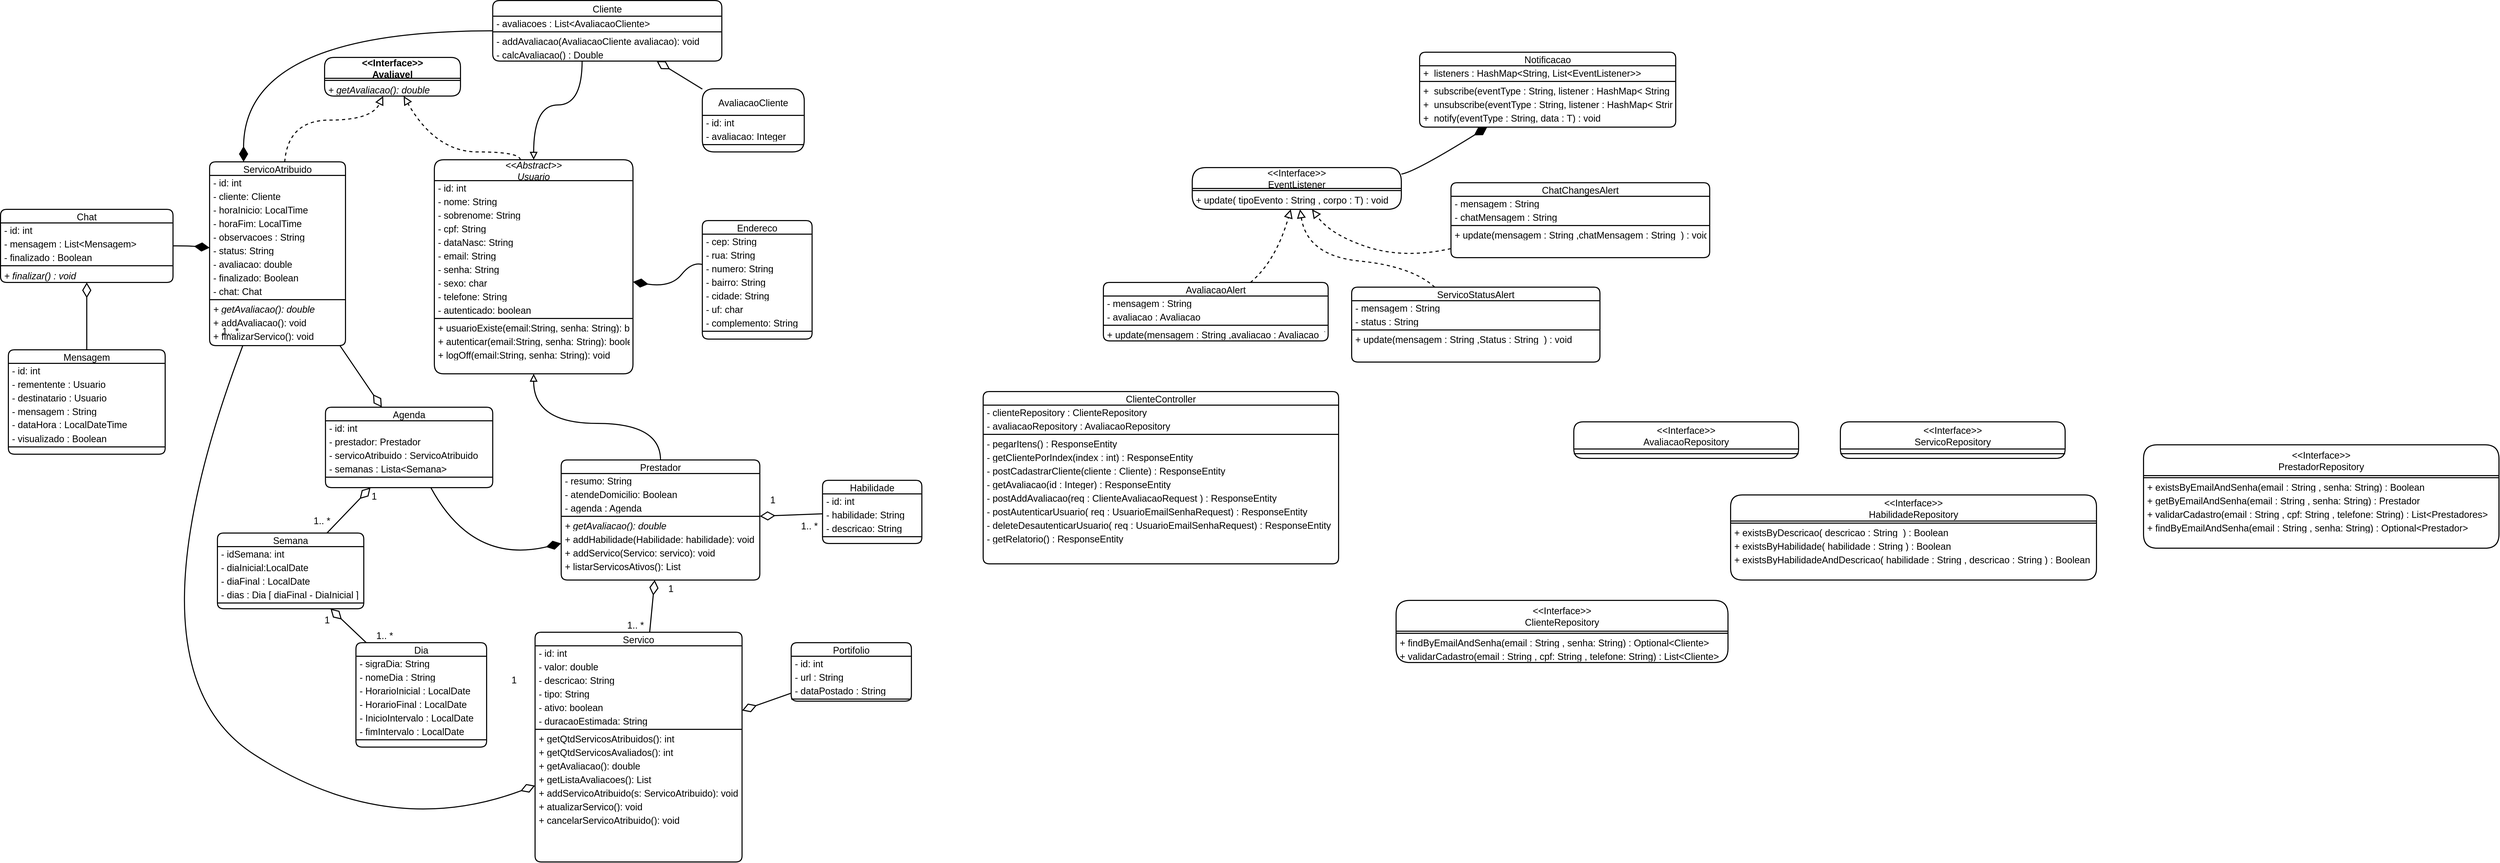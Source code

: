 <mxfile version="15.8.4" type="device" pages="5"><diagram id="JI1mDOvTWfh2lCzA_Sv2" name="Diagrama"><mxGraphModel dx="2247" dy="1738" grid="1" gridSize="10" guides="1" tooltips="1" connect="1" arrows="1" fold="1" page="0" pageScale="1" pageWidth="827" pageHeight="1169" math="0" shadow="0"><root><mxCell id="0"/><mxCell id="1" parent="0"/><mxCell id="ORUJClFgXBnA_HbMN2Dj-2" value="&lt;&lt;Abstract&gt;&gt;&#10;Usuario" style="swimlane;fontStyle=2;align=center;verticalAlign=middle;childLayout=stackLayout;horizontal=1;startSize=40;horizontalStack=0;resizeParent=1;resizeLast=0;collapsible=1;marginBottom=0;shadow=0;strokeWidth=2;rounded=1;fontSize=18;labelBackgroundColor=none;fontFamily=Helvetica;spacing=3;" parent="1" vertex="1"><mxGeometry x="230" y="-164" width="380" height="410" as="geometry"><mxRectangle x="230" y="140" width="160" height="26" as="alternateBounds"/></mxGeometry></mxCell><mxCell id="at3qiDSnlYmCYj1B6Uhe-5" value="- id: int" style="text;align=left;verticalAlign=middle;spacingLeft=4;spacingRight=4;overflow=hidden;rotatable=0;points=[[0,0.5],[1,0.5]];portConstraint=eastwest;rounded=1;strokeWidth=2;fontSize=18;labelBackgroundColor=none;fontFamily=Helvetica;spacing=3;fontStyle=0" parent="ORUJClFgXBnA_HbMN2Dj-2" vertex="1"><mxGeometry y="40" width="380" height="26" as="geometry"/></mxCell><mxCell id="ORUJClFgXBnA_HbMN2Dj-3" value="- nome: String" style="text;align=left;verticalAlign=middle;spacingLeft=4;spacingRight=4;overflow=hidden;rotatable=0;points=[[0,0.5],[1,0.5]];portConstraint=eastwest;rounded=1;strokeWidth=2;fontSize=18;labelBackgroundColor=none;fontFamily=Helvetica;spacing=3;fontStyle=0" parent="ORUJClFgXBnA_HbMN2Dj-2" vertex="1"><mxGeometry y="66" width="380" height="26" as="geometry"/></mxCell><mxCell id="ORUJClFgXBnA_HbMN2Dj-4" value="- sobrenome: String" style="text;align=left;verticalAlign=middle;spacingLeft=4;spacingRight=4;overflow=hidden;rotatable=0;points=[[0,0.5],[1,0.5]];portConstraint=eastwest;shadow=0;rounded=1;strokeWidth=2;fontSize=18;labelBackgroundColor=none;fontFamily=Helvetica;spacing=3;fontStyle=0" parent="ORUJClFgXBnA_HbMN2Dj-2" vertex="1"><mxGeometry y="92" width="380" height="26" as="geometry"/></mxCell><mxCell id="ORUJClFgXBnA_HbMN2Dj-5" value="- cpf: String" style="text;align=left;verticalAlign=middle;spacingLeft=4;spacingRight=4;overflow=hidden;rotatable=0;points=[[0,0.5],[1,0.5]];portConstraint=eastwest;shadow=0;rounded=1;strokeWidth=2;fontSize=18;labelBackgroundColor=none;fontFamily=Helvetica;spacing=3;fontStyle=0" parent="ORUJClFgXBnA_HbMN2Dj-2" vertex="1"><mxGeometry y="118" width="380" height="26" as="geometry"/></mxCell><mxCell id="ORUJClFgXBnA_HbMN2Dj-6" value="- dataNasc: String" style="text;align=left;verticalAlign=middle;spacingLeft=4;spacingRight=4;overflow=hidden;rotatable=0;points=[[0,0.5],[1,0.5]];portConstraint=eastwest;shadow=0;rounded=1;strokeWidth=2;fontSize=18;labelBackgroundColor=none;fontFamily=Helvetica;spacing=3;fontStyle=0" parent="ORUJClFgXBnA_HbMN2Dj-2" vertex="1"><mxGeometry y="144" width="380" height="26" as="geometry"/></mxCell><mxCell id="ORUJClFgXBnA_HbMN2Dj-7" value="- email: String" style="text;align=left;verticalAlign=middle;spacingLeft=4;spacingRight=4;overflow=hidden;rotatable=0;points=[[0,0.5],[1,0.5]];portConstraint=eastwest;shadow=0;rounded=1;strokeWidth=2;fontSize=18;labelBackgroundColor=none;fontFamily=Helvetica;spacing=3;fontStyle=0" parent="ORUJClFgXBnA_HbMN2Dj-2" vertex="1"><mxGeometry y="170" width="380" height="26" as="geometry"/></mxCell><mxCell id="ORUJClFgXBnA_HbMN2Dj-8" value="- senha: String" style="text;align=left;verticalAlign=middle;spacingLeft=4;spacingRight=4;overflow=hidden;rotatable=0;points=[[0,0.5],[1,0.5]];portConstraint=eastwest;shadow=0;rounded=1;strokeWidth=2;fontSize=18;labelBackgroundColor=none;fontFamily=Helvetica;spacing=3;fontStyle=0" parent="ORUJClFgXBnA_HbMN2Dj-2" vertex="1"><mxGeometry y="196" width="380" height="26" as="geometry"/></mxCell><mxCell id="ORUJClFgXBnA_HbMN2Dj-9" value="- sexo: char" style="text;align=left;verticalAlign=middle;spacingLeft=4;spacingRight=4;overflow=hidden;rotatable=0;points=[[0,0.5],[1,0.5]];portConstraint=eastwest;shadow=0;rounded=1;strokeWidth=2;fontSize=18;labelBackgroundColor=none;fontFamily=Helvetica;spacing=3;fontStyle=0" parent="ORUJClFgXBnA_HbMN2Dj-2" vertex="1"><mxGeometry y="222" width="380" height="26" as="geometry"/></mxCell><mxCell id="ORUJClFgXBnA_HbMN2Dj-10" value="- telefone: String" style="text;align=left;verticalAlign=middle;spacingLeft=4;spacingRight=4;overflow=hidden;rotatable=0;points=[[0,0.5],[1,0.5]];portConstraint=eastwest;shadow=0;rounded=1;strokeWidth=2;fontSize=18;labelBackgroundColor=none;fontFamily=Helvetica;spacing=3;fontStyle=0" parent="ORUJClFgXBnA_HbMN2Dj-2" vertex="1"><mxGeometry y="248" width="380" height="26" as="geometry"/></mxCell><mxCell id="ORUJClFgXBnA_HbMN2Dj-11" value="- autenticado: boolean" style="text;align=left;verticalAlign=middle;spacingLeft=4;spacingRight=4;overflow=hidden;rotatable=0;points=[[0,0.5],[1,0.5]];portConstraint=eastwest;shadow=0;rounded=1;strokeWidth=2;fontSize=18;labelBackgroundColor=none;fontFamily=Helvetica;spacing=3;fontStyle=0" parent="ORUJClFgXBnA_HbMN2Dj-2" vertex="1"><mxGeometry y="274" width="380" height="26" as="geometry"/></mxCell><mxCell id="ORUJClFgXBnA_HbMN2Dj-13" value="" style="line;strokeWidth=2;align=left;verticalAlign=middle;spacingTop=-1;spacingLeft=3;spacingRight=3;rotatable=0;labelPosition=right;points=[];portConstraint=eastwest;rounded=1;fontSize=18;labelBackgroundColor=none;fontFamily=Helvetica;spacing=3;fontStyle=0" parent="ORUJClFgXBnA_HbMN2Dj-2" vertex="1"><mxGeometry y="300" width="380" height="8" as="geometry"/></mxCell><mxCell id="ORUJClFgXBnA_HbMN2Dj-14" value="+ usuarioExiste(email:String, senha: String): boolean" style="text;align=left;verticalAlign=middle;spacingLeft=4;spacingRight=4;overflow=hidden;rotatable=0;points=[[0,0.5],[1,0.5]];portConstraint=eastwest;shadow=0;fontStyle=0;rounded=1;strokeWidth=2;fontSize=18;labelBackgroundColor=none;fontFamily=Helvetica;spacing=3;" parent="ORUJClFgXBnA_HbMN2Dj-2" vertex="1"><mxGeometry y="308" width="380" height="26" as="geometry"/></mxCell><mxCell id="ORUJClFgXBnA_HbMN2Dj-15" value="+ autenticar(email:String, senha: String): boolean" style="text;align=left;verticalAlign=middle;spacingLeft=4;spacingRight=4;overflow=hidden;rotatable=0;points=[[0,0.5],[1,0.5]];portConstraint=eastwest;shadow=0;fontStyle=0;rounded=1;strokeWidth=2;fontSize=18;labelBackgroundColor=none;fontFamily=Helvetica;spacing=3;" parent="ORUJClFgXBnA_HbMN2Dj-2" vertex="1"><mxGeometry y="334" width="380" height="26" as="geometry"/></mxCell><mxCell id="ORUJClFgXBnA_HbMN2Dj-16" value="+ logOff(email:String, senha: String): void" style="text;align=left;verticalAlign=middle;spacingLeft=4;spacingRight=4;overflow=hidden;rotatable=0;points=[[0,0.5],[1,0.5]];portConstraint=eastwest;shadow=0;fontStyle=0;rounded=1;strokeWidth=2;fontSize=18;labelBackgroundColor=none;fontFamily=Helvetica;spacing=3;" parent="ORUJClFgXBnA_HbMN2Dj-2" vertex="1"><mxGeometry y="360" width="380" height="26" as="geometry"/></mxCell><mxCell id="ORUJClFgXBnA_HbMN2Dj-17" value="Cliente" style="swimlane;fontStyle=0;align=center;verticalAlign=middle;childLayout=stackLayout;horizontal=1;startSize=30;horizontalStack=0;resizeParent=1;resizeLast=0;collapsible=1;marginBottom=0;shadow=0;strokeWidth=2;rounded=1;fontSize=18;labelBackgroundColor=none;fontFamily=Helvetica;spacing=3;" parent="1" vertex="1"><mxGeometry x="341.69" y="-469" width="438.31" height="116" as="geometry"><mxRectangle x="130" y="380" width="160" height="26" as="alternateBounds"/></mxGeometry></mxCell><mxCell id="nN81bKt1_jqWkZU6WGOr-13" value="- avaliacoes : List&lt;AvaliacaoCliente&gt;" style="text;align=left;verticalAlign=middle;spacingLeft=4;spacingRight=4;overflow=hidden;rotatable=0;points=[[0,0.5],[1,0.5]];portConstraint=eastwest;rounded=1;strokeWidth=2;fontSize=18;labelBackgroundColor=none;fontFamily=Helvetica;spacing=3;fontStyle=0" parent="ORUJClFgXBnA_HbMN2Dj-17" vertex="1"><mxGeometry y="30" width="438.31" height="26" as="geometry"/></mxCell><mxCell id="ORUJClFgXBnA_HbMN2Dj-18" value="" style="line;strokeWidth=2;align=left;verticalAlign=middle;spacingTop=-1;spacingLeft=3;spacingRight=3;rotatable=0;labelPosition=right;points=[];portConstraint=eastwest;rounded=1;fontSize=18;labelBackgroundColor=none;fontFamily=Helvetica;spacing=3;fontStyle=0" parent="ORUJClFgXBnA_HbMN2Dj-17" vertex="1"><mxGeometry y="56" width="438.31" height="8" as="geometry"/></mxCell><mxCell id="nN81bKt1_jqWkZU6WGOr-21" value="- addAvaliacao(AvaliacaoCliente avaliacao): void" style="text;align=left;verticalAlign=middle;spacingLeft=4;spacingRight=4;overflow=hidden;rotatable=0;points=[[0,0.5],[1,0.5]];portConstraint=eastwest;shadow=0;rounded=1;strokeWidth=2;fontSize=18;labelBackgroundColor=none;fontFamily=Helvetica;spacing=3;fontStyle=0" parent="ORUJClFgXBnA_HbMN2Dj-17" vertex="1"><mxGeometry y="64" width="438.31" height="26" as="geometry"/></mxCell><mxCell id="nN81bKt1_jqWkZU6WGOr-22" value="- calcAvaliacao() : Double" style="text;align=left;verticalAlign=middle;spacingLeft=4;spacingRight=4;overflow=hidden;rotatable=0;points=[[0,0.5],[1,0.5]];portConstraint=eastwest;shadow=0;rounded=1;strokeWidth=2;fontSize=18;labelBackgroundColor=none;fontFamily=Helvetica;spacing=3;fontStyle=0" parent="ORUJClFgXBnA_HbMN2Dj-17" vertex="1"><mxGeometry y="90" width="438.31" height="26" as="geometry"/></mxCell><mxCell id="ORUJClFgXBnA_HbMN2Dj-21" value="" style="endArrow=block;endSize=10;endFill=0;shadow=0;strokeWidth=2;edgeStyle=elbowEdgeStyle;elbow=vertical;curved=1;startArrow=none;entryX=0.5;entryY=0;entryDx=0;entryDy=0;fontSize=18;labelBackgroundColor=none;fontFamily=Helvetica;verticalAlign=middle;spacing=3;fontStyle=0" parent="1" source="ORUJClFgXBnA_HbMN2Dj-17" target="ORUJClFgXBnA_HbMN2Dj-2" edge="1"><mxGeometry width="160" relative="1" as="geometry"><mxPoint x="527.69" y="-369" as="sourcePoint"/><mxPoint x="742.69" y="-129" as="targetPoint"/><Array as="points"><mxPoint x="512.69" y="-269"/><mxPoint x="782.69" y="-409"/><mxPoint x="772.69" y="-429"/></Array></mxGeometry></mxCell><mxCell id="ORUJClFgXBnA_HbMN2Dj-22" value="Prestador" style="swimlane;fontStyle=0;align=center;verticalAlign=middle;childLayout=stackLayout;horizontal=1;startSize=26;horizontalStack=0;resizeParent=1;resizeLast=0;collapsible=1;marginBottom=0;shadow=0;strokeWidth=2;rounded=1;fontSize=18;labelBackgroundColor=none;fontFamily=Helvetica;spacing=3;" parent="1" vertex="1"><mxGeometry x="472.69" y="411" width="380" height="230" as="geometry"><mxRectangle x="340" y="380" width="170" height="26" as="alternateBounds"/></mxGeometry></mxCell><mxCell id="ORUJClFgXBnA_HbMN2Dj-23" value="- resumo: String" style="text;align=left;verticalAlign=middle;spacingLeft=4;spacingRight=4;overflow=hidden;rotatable=0;points=[[0,0.5],[1,0.5]];portConstraint=eastwest;rounded=1;strokeWidth=2;fontSize=18;labelBackgroundColor=none;fontFamily=Helvetica;spacing=3;fontStyle=0" parent="ORUJClFgXBnA_HbMN2Dj-22" vertex="1"><mxGeometry y="26" width="380" height="26" as="geometry"/></mxCell><mxCell id="at3qiDSnlYmCYj1B6Uhe-1" value="- atendeDomicilio: Boolean" style="text;align=left;verticalAlign=middle;spacingLeft=4;spacingRight=4;overflow=hidden;rotatable=0;points=[[0,0.5],[1,0.5]];portConstraint=eastwest;rounded=1;strokeWidth=2;fontSize=18;labelBackgroundColor=none;fontFamily=Helvetica;spacing=3;fontStyle=0" parent="ORUJClFgXBnA_HbMN2Dj-22" vertex="1"><mxGeometry y="52" width="380" height="26" as="geometry"/></mxCell><mxCell id="0XeogED8hABGBpnHPBlm-38" value="- agenda : Agenda " style="text;align=left;verticalAlign=middle;spacingLeft=4;spacingRight=4;overflow=hidden;rotatable=0;points=[[0,0.5],[1,0.5]];portConstraint=eastwest;rounded=1;strokeWidth=2;fontSize=18;labelBackgroundColor=none;fontFamily=Helvetica;spacing=3;fontStyle=0" parent="ORUJClFgXBnA_HbMN2Dj-22" vertex="1"><mxGeometry y="78" width="380" height="26" as="geometry"/></mxCell><mxCell id="ORUJClFgXBnA_HbMN2Dj-24" value="" style="line;strokeWidth=2;align=left;verticalAlign=middle;spacingTop=-1;spacingLeft=3;spacingRight=3;rotatable=0;labelPosition=right;points=[];portConstraint=eastwest;rounded=1;fontSize=18;labelBackgroundColor=none;fontFamily=Helvetica;spacing=3;fontStyle=0" parent="ORUJClFgXBnA_HbMN2Dj-22" vertex="1"><mxGeometry y="104" width="380" height="8" as="geometry"/></mxCell><mxCell id="ORUJClFgXBnA_HbMN2Dj-25" value="+ getAvaliacao(): double" style="text;strokeColor=none;fillColor=none;align=left;verticalAlign=middle;spacingLeft=4;spacingRight=4;overflow=hidden;rotatable=0;points=[[0,0.5],[1,0.5]];portConstraint=eastwest;fontStyle=2;rounded=1;strokeWidth=2;fontSize=18;labelBackgroundColor=none;fontFamily=Helvetica;spacing=3;" parent="ORUJClFgXBnA_HbMN2Dj-22" vertex="1"><mxGeometry y="112" width="380" height="26" as="geometry"/></mxCell><mxCell id="ORUJClFgXBnA_HbMN2Dj-26" value="+ addHabilidade(Habilidade: habilidade): void" style="text;align=left;verticalAlign=middle;spacingLeft=4;spacingRight=4;overflow=hidden;rotatable=0;points=[[0,0.5],[1,0.5]];portConstraint=eastwest;rounded=1;strokeWidth=2;fontSize=18;labelBackgroundColor=none;fontFamily=Helvetica;spacing=3;fontStyle=0" parent="ORUJClFgXBnA_HbMN2Dj-22" vertex="1"><mxGeometry y="138" width="380" height="26" as="geometry"/></mxCell><mxCell id="ORUJClFgXBnA_HbMN2Dj-27" value="+ addServico(Servico: servico): void" style="text;align=left;verticalAlign=middle;spacingLeft=4;spacingRight=4;overflow=hidden;rotatable=0;points=[[0,0.5],[1,0.5]];portConstraint=eastwest;rounded=1;strokeWidth=2;fontSize=18;labelBackgroundColor=none;fontFamily=Helvetica;spacing=3;fontStyle=0" parent="ORUJClFgXBnA_HbMN2Dj-22" vertex="1"><mxGeometry y="164" width="380" height="26" as="geometry"/></mxCell><mxCell id="ORUJClFgXBnA_HbMN2Dj-28" value="+ listarServicosAtivos(): List" style="text;align=left;verticalAlign=middle;spacingLeft=4;spacingRight=4;overflow=hidden;rotatable=0;points=[[0,0.5],[1,0.5]];portConstraint=eastwest;fontStyle=0;rounded=1;strokeWidth=2;fontSize=18;labelBackgroundColor=none;fontFamily=Helvetica;spacing=3;" parent="ORUJClFgXBnA_HbMN2Dj-22" vertex="1"><mxGeometry y="190" width="380" height="26" as="geometry"/></mxCell><mxCell id="ORUJClFgXBnA_HbMN2Dj-29" value="" style="endArrow=block;endSize=10;endFill=0;shadow=0;strokeWidth=2;edgeStyle=elbowEdgeStyle;elbow=vertical;entryX=0.5;entryY=1;entryDx=0;entryDy=0;curved=1;fontSize=18;labelBackgroundColor=none;fontFamily=Helvetica;verticalAlign=middle;spacing=3;fontStyle=0" parent="1" source="ORUJClFgXBnA_HbMN2Dj-22" target="ORUJClFgXBnA_HbMN2Dj-2" edge="1"><mxGeometry width="160" relative="1" as="geometry"><mxPoint x="332.69" y="434" as="sourcePoint"/><mxPoint x="432.69" y="332" as="targetPoint"/><Array as="points"><mxPoint x="402.69" y="341"/><mxPoint x="522.69" y="381"/><mxPoint x="592.69" y="361"/></Array></mxGeometry></mxCell><mxCell id="ORUJClFgXBnA_HbMN2Dj-30" value="Endereco" style="swimlane;fontStyle=0;align=center;verticalAlign=middle;childLayout=stackLayout;horizontal=1;startSize=26;horizontalStack=0;resizeParent=1;resizeLast=0;collapsible=1;marginBottom=0;shadow=0;strokeWidth=2;rounded=1;fontSize=18;labelBackgroundColor=none;fontFamily=Helvetica;spacing=3;" parent="1" vertex="1"><mxGeometry x="742.69" y="-47.5" width="210" height="227" as="geometry"><mxRectangle x="550" y="140" width="160" height="26" as="alternateBounds"/></mxGeometry></mxCell><mxCell id="ORUJClFgXBnA_HbMN2Dj-31" value="- cep: String" style="text;align=left;verticalAlign=middle;spacingLeft=4;spacingRight=4;overflow=hidden;rotatable=0;points=[[0,0.5],[1,0.5]];portConstraint=eastwest;rounded=1;strokeWidth=2;fontSize=18;labelBackgroundColor=none;fontFamily=Helvetica;spacing=3;fontStyle=0" parent="ORUJClFgXBnA_HbMN2Dj-30" vertex="1"><mxGeometry y="26" width="210" height="26" as="geometry"/></mxCell><mxCell id="ORUJClFgXBnA_HbMN2Dj-32" value="- rua: String" style="text;align=left;verticalAlign=middle;spacingLeft=4;spacingRight=4;overflow=hidden;rotatable=0;points=[[0,0.5],[1,0.5]];portConstraint=eastwest;shadow=0;rounded=1;strokeWidth=2;fontSize=18;labelBackgroundColor=none;fontFamily=Helvetica;spacing=3;fontStyle=0" parent="ORUJClFgXBnA_HbMN2Dj-30" vertex="1"><mxGeometry y="52" width="210" height="26" as="geometry"/></mxCell><mxCell id="ORUJClFgXBnA_HbMN2Dj-33" value="- numero: String" style="text;align=left;verticalAlign=middle;spacingLeft=4;spacingRight=4;overflow=hidden;rotatable=0;points=[[0,0.5],[1,0.5]];portConstraint=eastwest;shadow=0;rounded=1;strokeWidth=2;fontSize=18;labelBackgroundColor=none;fontFamily=Helvetica;spacing=3;fontStyle=0" parent="ORUJClFgXBnA_HbMN2Dj-30" vertex="1"><mxGeometry y="78" width="210" height="26" as="geometry"/></mxCell><mxCell id="ORUJClFgXBnA_HbMN2Dj-34" value="- bairro: String" style="text;align=left;verticalAlign=middle;spacingLeft=4;spacingRight=4;overflow=hidden;rotatable=0;points=[[0,0.5],[1,0.5]];portConstraint=eastwest;shadow=0;rounded=1;strokeWidth=2;fontSize=18;labelBackgroundColor=none;fontFamily=Helvetica;spacing=3;fontStyle=0" parent="ORUJClFgXBnA_HbMN2Dj-30" vertex="1"><mxGeometry y="104" width="210" height="26" as="geometry"/></mxCell><mxCell id="ORUJClFgXBnA_HbMN2Dj-35" value="- cidade: String" style="text;align=left;verticalAlign=middle;spacingLeft=4;spacingRight=4;overflow=hidden;rotatable=0;points=[[0,0.5],[1,0.5]];portConstraint=eastwest;shadow=0;rounded=1;strokeWidth=2;fontSize=18;labelBackgroundColor=none;fontFamily=Helvetica;spacing=3;fontStyle=0" parent="ORUJClFgXBnA_HbMN2Dj-30" vertex="1"><mxGeometry y="130" width="210" height="26" as="geometry"/></mxCell><mxCell id="ORUJClFgXBnA_HbMN2Dj-36" value="- uf: char" style="text;align=left;verticalAlign=middle;spacingLeft=4;spacingRight=4;overflow=hidden;rotatable=0;points=[[0,0.5],[1,0.5]];portConstraint=eastwest;shadow=0;rounded=1;strokeWidth=2;fontSize=18;labelBackgroundColor=none;fontFamily=Helvetica;spacing=3;fontStyle=0" parent="ORUJClFgXBnA_HbMN2Dj-30" vertex="1"><mxGeometry y="156" width="210" height="26" as="geometry"/></mxCell><mxCell id="ORUJClFgXBnA_HbMN2Dj-37" value="- complemento: String" style="text;align=left;verticalAlign=middle;spacingLeft=4;spacingRight=4;overflow=hidden;rotatable=0;points=[[0,0.5],[1,0.5]];portConstraint=eastwest;shadow=0;rounded=1;strokeWidth=2;fontSize=18;labelBackgroundColor=none;fontFamily=Helvetica;spacing=3;fontStyle=0" parent="ORUJClFgXBnA_HbMN2Dj-30" vertex="1"><mxGeometry y="182" width="210" height="26" as="geometry"/></mxCell><mxCell id="ORUJClFgXBnA_HbMN2Dj-38" value="" style="line;strokeWidth=2;align=left;verticalAlign=middle;spacingTop=-1;spacingLeft=3;spacingRight=3;rotatable=0;labelPosition=right;points=[];portConstraint=eastwest;rounded=1;fontSize=18;labelBackgroundColor=none;fontFamily=Helvetica;spacing=3;fontStyle=0" parent="ORUJClFgXBnA_HbMN2Dj-30" vertex="1"><mxGeometry y="208" width="210" height="8" as="geometry"/></mxCell><mxCell id="ORUJClFgXBnA_HbMN2Dj-39" value="Habilidade" style="swimlane;fontStyle=0;align=center;verticalAlign=middle;childLayout=stackLayout;horizontal=1;startSize=26;horizontalStack=0;resizeParent=1;resizeLast=0;collapsible=1;marginBottom=0;shadow=0;strokeWidth=2;rounded=1;fontSize=18;labelBackgroundColor=none;fontFamily=Helvetica;spacing=3;" parent="1" vertex="1"><mxGeometry x="972.69" y="450" width="190" height="121" as="geometry"><mxRectangle x="340" y="380" width="170" height="26" as="alternateBounds"/></mxGeometry></mxCell><mxCell id="at3qiDSnlYmCYj1B6Uhe-10" value="- id: int" style="text;align=left;verticalAlign=middle;spacingLeft=4;spacingRight=4;overflow=hidden;rotatable=0;points=[[0,0.5],[1,0.5]];portConstraint=eastwest;rounded=1;strokeWidth=2;fontSize=18;labelBackgroundColor=none;fontFamily=Helvetica;spacing=3;fontStyle=0" parent="ORUJClFgXBnA_HbMN2Dj-39" vertex="1"><mxGeometry y="26" width="190" height="26" as="geometry"/></mxCell><mxCell id="ORUJClFgXBnA_HbMN2Dj-40" value="- habilidade: String" style="text;align=left;verticalAlign=middle;spacingLeft=4;spacingRight=4;overflow=hidden;rotatable=0;points=[[0,0.5],[1,0.5]];portConstraint=eastwest;rounded=1;strokeWidth=2;fontSize=18;labelBackgroundColor=none;fontFamily=Helvetica;spacing=3;fontStyle=0" parent="ORUJClFgXBnA_HbMN2Dj-39" vertex="1"><mxGeometry y="52" width="190" height="26" as="geometry"/></mxCell><mxCell id="ORUJClFgXBnA_HbMN2Dj-41" value="- descricao: String" style="text;align=left;verticalAlign=middle;spacingLeft=4;spacingRight=4;overflow=hidden;rotatable=0;points=[[0,0.5],[1,0.5]];portConstraint=eastwest;rounded=1;strokeWidth=2;fontSize=18;labelBackgroundColor=none;fontFamily=Helvetica;spacing=3;fontStyle=0" parent="ORUJClFgXBnA_HbMN2Dj-39" vertex="1"><mxGeometry y="78" width="190" height="26" as="geometry"/></mxCell><mxCell id="ORUJClFgXBnA_HbMN2Dj-42" value="" style="line;strokeWidth=2;align=left;verticalAlign=middle;spacingTop=-1;spacingLeft=3;spacingRight=3;rotatable=0;labelPosition=right;points=[];portConstraint=eastwest;rounded=1;fontSize=18;labelBackgroundColor=none;fontFamily=Helvetica;spacing=3;fontStyle=0" parent="ORUJClFgXBnA_HbMN2Dj-39" vertex="1"><mxGeometry y="104" width="190" height="8" as="geometry"/></mxCell><mxCell id="ORUJClFgXBnA_HbMN2Dj-43" value="" style="endArrow=diamondThin;endFill=0;endSize=24;curved=1;strokeWidth=2;fontSize=18;labelBackgroundColor=none;fontFamily=Helvetica;verticalAlign=middle;spacing=3;fontStyle=0" parent="1" source="ORUJClFgXBnA_HbMN2Dj-39" target="ORUJClFgXBnA_HbMN2Dj-22" edge="1"><mxGeometry width="160" relative="1" as="geometry"><mxPoint x="462.69" y="421" as="sourcePoint"/><mxPoint x="622.69" y="421" as="targetPoint"/></mxGeometry></mxCell><mxCell id="ORUJClFgXBnA_HbMN2Dj-44" value="" style="endArrow=diamondThin;endFill=1;endSize=24;curved=1;strokeWidth=2;fontSize=18;labelBackgroundColor=none;fontFamily=Helvetica;verticalAlign=middle;spacing=3;fontStyle=0" parent="1" source="ORUJClFgXBnA_HbMN2Dj-30" target="ORUJClFgXBnA_HbMN2Dj-2" edge="1"><mxGeometry width="160" relative="1" as="geometry"><mxPoint x="632.69" y="161" as="sourcePoint"/><mxPoint x="662.69" y="121" as="targetPoint"/><Array as="points"><mxPoint x="722.69" y="31"/><mxPoint x="682.69" y="81"/></Array></mxGeometry></mxCell><mxCell id="ORUJClFgXBnA_HbMN2Dj-45" value="Servico" style="swimlane;fontStyle=0;align=center;verticalAlign=middle;childLayout=stackLayout;horizontal=1;startSize=26;horizontalStack=0;resizeParent=1;resizeLast=0;collapsible=1;marginBottom=0;shadow=0;strokeWidth=2;rounded=1;fontSize=18;labelBackgroundColor=none;fontFamily=Helvetica;spacing=3;" parent="1" vertex="1"><mxGeometry x="422.69" y="741" width="396" height="440" as="geometry"><mxRectangle x="340" y="380" width="170" height="26" as="alternateBounds"/></mxGeometry></mxCell><mxCell id="at3qiDSnlYmCYj1B6Uhe-9" value="- id: int" style="text;align=left;verticalAlign=middle;spacingLeft=4;spacingRight=4;overflow=hidden;rotatable=0;points=[[0,0.5],[1,0.5]];portConstraint=eastwest;rounded=1;strokeWidth=2;fontSize=18;labelBackgroundColor=none;fontFamily=Helvetica;spacing=3;fontStyle=0" parent="ORUJClFgXBnA_HbMN2Dj-45" vertex="1"><mxGeometry y="26" width="396" height="26" as="geometry"/></mxCell><mxCell id="ORUJClFgXBnA_HbMN2Dj-46" value="- valor: double" style="text;align=left;verticalAlign=middle;spacingLeft=4;spacingRight=4;overflow=hidden;rotatable=0;points=[[0,0.5],[1,0.5]];portConstraint=eastwest;rounded=1;strokeWidth=2;fontSize=18;labelBackgroundColor=none;fontFamily=Helvetica;spacing=3;fontStyle=0" parent="ORUJClFgXBnA_HbMN2Dj-45" vertex="1"><mxGeometry y="52" width="396" height="26" as="geometry"/></mxCell><mxCell id="ORUJClFgXBnA_HbMN2Dj-47" value="- descricao: String" style="text;align=left;verticalAlign=middle;spacingLeft=4;spacingRight=4;overflow=hidden;rotatable=0;points=[[0,0.5],[1,0.5]];portConstraint=eastwest;rounded=1;strokeWidth=2;fontSize=18;labelBackgroundColor=none;fontFamily=Helvetica;spacing=3;fontStyle=0" parent="ORUJClFgXBnA_HbMN2Dj-45" vertex="1"><mxGeometry y="78" width="396" height="26" as="geometry"/></mxCell><mxCell id="ORUJClFgXBnA_HbMN2Dj-48" value="- tipo: String" style="text;align=left;verticalAlign=middle;spacingLeft=4;spacingRight=4;overflow=hidden;rotatable=0;points=[[0,0.5],[1,0.5]];portConstraint=eastwest;rounded=1;strokeWidth=2;fontSize=18;labelBackgroundColor=none;fontFamily=Helvetica;spacing=3;fontStyle=0" parent="ORUJClFgXBnA_HbMN2Dj-45" vertex="1"><mxGeometry y="104" width="396" height="26" as="geometry"/></mxCell><mxCell id="ORUJClFgXBnA_HbMN2Dj-49" value="- ativo: boolean" style="text;align=left;verticalAlign=middle;spacingLeft=4;spacingRight=4;overflow=hidden;rotatable=0;points=[[0,0.5],[1,0.5]];portConstraint=eastwest;rounded=1;strokeWidth=2;fontSize=18;labelBackgroundColor=none;fontFamily=Helvetica;spacing=3;fontStyle=0" parent="ORUJClFgXBnA_HbMN2Dj-45" vertex="1"><mxGeometry y="130" width="396" height="26" as="geometry"/></mxCell><mxCell id="at3qiDSnlYmCYj1B6Uhe-83" value="- duracaoEstimada: String" style="text;align=left;verticalAlign=middle;spacingLeft=4;spacingRight=4;overflow=hidden;rotatable=0;points=[[0,0.5],[1,0.5]];portConstraint=eastwest;rounded=1;strokeWidth=2;fontSize=18;labelBackgroundColor=none;fontFamily=Helvetica;spacing=3;fontStyle=0" parent="ORUJClFgXBnA_HbMN2Dj-45" vertex="1"><mxGeometry y="156" width="396" height="26" as="geometry"/></mxCell><mxCell id="ORUJClFgXBnA_HbMN2Dj-50" value="" style="line;strokeWidth=2;align=left;verticalAlign=middle;spacingTop=-1;spacingLeft=3;spacingRight=3;rotatable=0;labelPosition=right;points=[];portConstraint=eastwest;rounded=1;fontSize=18;labelBackgroundColor=none;fontFamily=Helvetica;spacing=3;fontStyle=0" parent="ORUJClFgXBnA_HbMN2Dj-45" vertex="1"><mxGeometry y="182" width="396" height="8" as="geometry"/></mxCell><mxCell id="ORUJClFgXBnA_HbMN2Dj-51" value="+ getQtdServicosAtribuidos(): int" style="text;align=left;verticalAlign=middle;spacingLeft=4;spacingRight=4;overflow=hidden;rotatable=0;points=[[0,0.5],[1,0.5]];portConstraint=eastwest;fontStyle=0;rounded=1;strokeWidth=2;fontSize=18;labelBackgroundColor=none;fontFamily=Helvetica;spacing=3;" parent="ORUJClFgXBnA_HbMN2Dj-45" vertex="1"><mxGeometry y="190" width="396" height="26" as="geometry"/></mxCell><mxCell id="ORUJClFgXBnA_HbMN2Dj-52" value="+ getQtdServicosAvaliados(): int" style="text;align=left;verticalAlign=middle;spacingLeft=4;spacingRight=4;overflow=hidden;rotatable=0;points=[[0,0.5],[1,0.5]];portConstraint=eastwest;fontStyle=0;rounded=1;strokeWidth=2;fontSize=18;labelBackgroundColor=none;fontFamily=Helvetica;spacing=3;" parent="ORUJClFgXBnA_HbMN2Dj-45" vertex="1"><mxGeometry y="216" width="396" height="26" as="geometry"/></mxCell><mxCell id="ORUJClFgXBnA_HbMN2Dj-53" value="+ getAvaliacao(): double" style="text;strokeColor=none;fillColor=none;align=left;verticalAlign=middle;spacingLeft=4;spacingRight=4;overflow=hidden;rotatable=0;points=[[0,0.5],[1,0.5]];portConstraint=eastwest;fontStyle=0;rounded=1;strokeWidth=2;fontSize=18;labelBackgroundColor=none;fontFamily=Helvetica;spacing=3;" parent="ORUJClFgXBnA_HbMN2Dj-45" vertex="1"><mxGeometry y="242" width="396" height="26" as="geometry"/></mxCell><mxCell id="ORUJClFgXBnA_HbMN2Dj-54" value="+ getListaAvaliacoes(): List" style="text;strokeColor=none;fillColor=none;align=left;verticalAlign=middle;spacingLeft=4;spacingRight=4;overflow=hidden;rotatable=0;points=[[0,0.5],[1,0.5]];portConstraint=eastwest;fontStyle=0;rounded=1;strokeWidth=2;fontSize=18;labelBackgroundColor=none;fontFamily=Helvetica;spacing=3;" parent="ORUJClFgXBnA_HbMN2Dj-45" vertex="1"><mxGeometry y="268" width="396" height="26" as="geometry"/></mxCell><mxCell id="ORUJClFgXBnA_HbMN2Dj-55" value="+ addServicoAtribuido(s: ServicoAtribuido): void" style="text;align=left;verticalAlign=middle;spacingLeft=4;spacingRight=4;overflow=hidden;rotatable=0;points=[[0,0.5],[1,0.5]];portConstraint=eastwest;fontStyle=0;rounded=1;strokeWidth=2;fontSize=18;labelBackgroundColor=none;fontFamily=Helvetica;spacing=3;" parent="ORUJClFgXBnA_HbMN2Dj-45" vertex="1"><mxGeometry y="294" width="396" height="26" as="geometry"/></mxCell><mxCell id="ORUJClFgXBnA_HbMN2Dj-56" value="+ atualizarServico(): void" style="text;align=left;verticalAlign=middle;spacingLeft=4;spacingRight=4;overflow=hidden;rotatable=0;points=[[0,0.5],[1,0.5]];portConstraint=eastwest;fontStyle=0;rounded=1;strokeWidth=2;fontSize=18;labelBackgroundColor=none;fontFamily=Helvetica;spacing=3;" parent="ORUJClFgXBnA_HbMN2Dj-45" vertex="1"><mxGeometry y="320" width="396" height="26" as="geometry"/></mxCell><mxCell id="ORUJClFgXBnA_HbMN2Dj-57" value="+ cancelarServicoAtribuido(): void" style="text;align=left;verticalAlign=middle;spacingLeft=4;spacingRight=4;overflow=hidden;rotatable=0;points=[[0,0.5],[1,0.5]];portConstraint=eastwest;fontStyle=0;rounded=1;strokeWidth=2;fontSize=18;labelBackgroundColor=none;fontFamily=Helvetica;spacing=3;" parent="ORUJClFgXBnA_HbMN2Dj-45" vertex="1"><mxGeometry y="346" width="396" height="26" as="geometry"/></mxCell><mxCell id="ORUJClFgXBnA_HbMN2Dj-58" value="" style="endArrow=diamondThin;endFill=0;endSize=24;curved=1;strokeWidth=2;fontSize=18;labelBackgroundColor=none;fontFamily=Helvetica;verticalAlign=middle;spacing=3;fontStyle=0" parent="1" source="ORUJClFgXBnA_HbMN2Dj-45" target="ORUJClFgXBnA_HbMN2Dj-22" edge="1"><mxGeometry width="160" relative="1" as="geometry"><mxPoint x="522.69" y="551" as="sourcePoint"/><mxPoint x="542.69" y="517" as="targetPoint"/><Array as="points"/></mxGeometry></mxCell><mxCell id="ORUJClFgXBnA_HbMN2Dj-59" value="1.. *" style="text;align=center;verticalAlign=middle;resizable=0;points=[];autosize=1;strokeColor=none;fillColor=none;rounded=1;strokeWidth=2;fontSize=18;labelBackgroundColor=none;fontFamily=Helvetica;spacing=3;fontStyle=0" parent="1" vertex="1"><mxGeometry x="590" y="711" width="50" height="30" as="geometry"/></mxCell><mxCell id="ORUJClFgXBnA_HbMN2Dj-60" value="1" style="text;align=center;verticalAlign=middle;resizable=0;points=[];autosize=1;strokeColor=none;fillColor=none;rounded=1;strokeWidth=2;fontSize=18;labelBackgroundColor=none;fontFamily=Helvetica;spacing=3;fontStyle=0" parent="1" vertex="1"><mxGeometry x="667.69" y="641" width="30" height="30" as="geometry"/></mxCell><mxCell id="ORUJClFgXBnA_HbMN2Dj-61" value="1.. *" style="text;align=center;verticalAlign=middle;resizable=0;points=[];autosize=1;strokeColor=none;fillColor=none;rounded=1;strokeWidth=2;fontSize=18;labelBackgroundColor=none;fontFamily=Helvetica;spacing=3;fontStyle=0" parent="1" vertex="1"><mxGeometry x="922.69" y="521" width="50" height="30" as="geometry"/></mxCell><mxCell id="ORUJClFgXBnA_HbMN2Dj-62" value="1" style="text;align=center;verticalAlign=middle;resizable=0;points=[];autosize=1;strokeColor=none;fillColor=none;rounded=1;strokeWidth=2;fontSize=18;labelBackgroundColor=none;fontFamily=Helvetica;spacing=3;fontStyle=0" parent="1" vertex="1"><mxGeometry x="862.69" y="471" width="30" height="30" as="geometry"/></mxCell><mxCell id="ORUJClFgXBnA_HbMN2Dj-63" value="ServicoAtribuido" style="swimlane;fontStyle=0;align=center;verticalAlign=middle;childLayout=stackLayout;horizontal=1;startSize=26;horizontalStack=0;resizeParent=1;resizeLast=0;collapsible=1;marginBottom=0;shadow=0;strokeWidth=2;rounded=1;fontSize=18;labelBackgroundColor=none;fontFamily=Helvetica;spacing=3;" parent="1" vertex="1"><mxGeometry x="-200" y="-160" width="260" height="352" as="geometry"><mxRectangle x="340" y="380" width="170" height="26" as="alternateBounds"/></mxGeometry></mxCell><mxCell id="at3qiDSnlYmCYj1B6Uhe-6" value="- id: int" style="text;align=left;verticalAlign=middle;spacingLeft=4;spacingRight=4;overflow=hidden;rotatable=0;points=[[0,0.5],[1,0.5]];portConstraint=eastwest;rounded=1;strokeWidth=2;fontSize=18;labelBackgroundColor=none;fontFamily=Helvetica;spacing=3;fontStyle=0" parent="ORUJClFgXBnA_HbMN2Dj-63" vertex="1"><mxGeometry y="26" width="260" height="26" as="geometry"/></mxCell><mxCell id="ORUJClFgXBnA_HbMN2Dj-64" value="- cliente: Cliente" style="text;align=left;verticalAlign=middle;spacingLeft=4;spacingRight=4;overflow=hidden;rotatable=0;points=[[0,0.5],[1,0.5]];portConstraint=eastwest;rounded=1;strokeWidth=2;fontSize=18;labelBackgroundColor=none;fontFamily=Helvetica;spacing=3;fontStyle=0" parent="ORUJClFgXBnA_HbMN2Dj-63" vertex="1"><mxGeometry y="52" width="260" height="26" as="geometry"/></mxCell><mxCell id="ORUJClFgXBnA_HbMN2Dj-65" value="- horaInicio: LocalTime   " style="text;align=left;verticalAlign=middle;spacingLeft=4;spacingRight=4;overflow=hidden;rotatable=0;points=[[0,0.5],[1,0.5]];portConstraint=eastwest;rounded=1;strokeWidth=2;fontSize=18;labelBackgroundColor=none;fontFamily=Helvetica;spacing=3;fontStyle=0" parent="ORUJClFgXBnA_HbMN2Dj-63" vertex="1"><mxGeometry y="78" width="260" height="26" as="geometry"/></mxCell><mxCell id="ORUJClFgXBnA_HbMN2Dj-66" value="- horaFim: LocalTime" style="text;align=left;verticalAlign=middle;spacingLeft=4;spacingRight=4;overflow=hidden;rotatable=0;points=[[0,0.5],[1,0.5]];portConstraint=eastwest;rounded=1;strokeWidth=2;fontSize=18;labelBackgroundColor=none;fontFamily=Helvetica;spacing=3;fontStyle=0" parent="ORUJClFgXBnA_HbMN2Dj-63" vertex="1"><mxGeometry y="104" width="260" height="26" as="geometry"/></mxCell><mxCell id="at3qiDSnlYmCYj1B6Uhe-11" value="- observacoes : String" style="text;align=left;verticalAlign=middle;spacingLeft=4;spacingRight=4;overflow=hidden;rotatable=0;points=[[0,0.5],[1,0.5]];portConstraint=eastwest;rounded=1;strokeWidth=2;fontSize=18;labelBackgroundColor=none;fontFamily=Helvetica;spacing=3;fontStyle=0" parent="ORUJClFgXBnA_HbMN2Dj-63" vertex="1"><mxGeometry y="130" width="260" height="26" as="geometry"/></mxCell><mxCell id="ORUJClFgXBnA_HbMN2Dj-67" value="- status: String" style="text;align=left;verticalAlign=middle;spacingLeft=4;spacingRight=4;overflow=hidden;rotatable=0;points=[[0,0.5],[1,0.5]];portConstraint=eastwest;rounded=1;strokeWidth=2;fontSize=18;labelBackgroundColor=none;fontFamily=Helvetica;spacing=3;fontStyle=0" parent="ORUJClFgXBnA_HbMN2Dj-63" vertex="1"><mxGeometry y="156" width="260" height="26" as="geometry"/></mxCell><mxCell id="ORUJClFgXBnA_HbMN2Dj-68" value="- avaliacao: double" style="text;align=left;verticalAlign=middle;spacingLeft=4;spacingRight=4;overflow=hidden;rotatable=0;points=[[0,0.5],[1,0.5]];portConstraint=eastwest;rounded=1;strokeWidth=2;fontSize=18;labelBackgroundColor=none;fontFamily=Helvetica;spacing=3;fontStyle=0" parent="ORUJClFgXBnA_HbMN2Dj-63" vertex="1"><mxGeometry y="182" width="260" height="26" as="geometry"/></mxCell><mxCell id="8XUhAeb-Ptssl6GFrAcI-7" value="- finalizado: Boolean" style="text;align=left;verticalAlign=middle;spacingLeft=4;spacingRight=4;overflow=hidden;rotatable=0;points=[[0,0.5],[1,0.5]];portConstraint=eastwest;rounded=1;strokeWidth=2;fontSize=18;labelBackgroundColor=none;fontFamily=Helvetica;spacing=3;fontStyle=0" parent="ORUJClFgXBnA_HbMN2Dj-63" vertex="1"><mxGeometry y="208" width="260" height="26" as="geometry"/></mxCell><mxCell id="at3qiDSnlYmCYj1B6Uhe-63" value="- chat: Chat" style="text;align=left;verticalAlign=middle;spacingLeft=4;spacingRight=4;overflow=hidden;rotatable=0;points=[[0,0.5],[1,0.5]];portConstraint=eastwest;rounded=1;strokeWidth=2;fontSize=18;labelBackgroundColor=none;fontFamily=Helvetica;spacing=3;fontStyle=0" parent="ORUJClFgXBnA_HbMN2Dj-63" vertex="1"><mxGeometry y="234" width="260" height="26" as="geometry"/></mxCell><mxCell id="ORUJClFgXBnA_HbMN2Dj-69" value="" style="line;strokeWidth=2;align=left;verticalAlign=middle;spacingTop=-1;spacingLeft=3;spacingRight=3;rotatable=0;labelPosition=right;points=[];portConstraint=eastwest;rounded=1;fontSize=18;labelBackgroundColor=none;fontFamily=Helvetica;spacing=3;fontStyle=0" parent="ORUJClFgXBnA_HbMN2Dj-63" vertex="1"><mxGeometry y="260" width="260" height="8" as="geometry"/></mxCell><mxCell id="ORUJClFgXBnA_HbMN2Dj-70" value="+ getAvaliacao(): double" style="text;strokeColor=none;fillColor=none;align=left;verticalAlign=middle;spacingLeft=4;spacingRight=4;overflow=hidden;rotatable=0;points=[[0,0.5],[1,0.5]];portConstraint=eastwest;fontStyle=2;rounded=1;strokeWidth=2;fontSize=18;labelBackgroundColor=none;fontFamily=Helvetica;spacing=3;" parent="ORUJClFgXBnA_HbMN2Dj-63" vertex="1"><mxGeometry y="268" width="260" height="26" as="geometry"/></mxCell><mxCell id="ORUJClFgXBnA_HbMN2Dj-71" value="+ addAvaliacao(): void" style="text;align=left;verticalAlign=middle;spacingLeft=4;spacingRight=4;overflow=hidden;rotatable=0;points=[[0,0.5],[1,0.5]];portConstraint=eastwest;fontStyle=0;rounded=1;strokeWidth=2;fontSize=18;labelBackgroundColor=none;fontFamily=Helvetica;spacing=3;" parent="ORUJClFgXBnA_HbMN2Dj-63" vertex="1"><mxGeometry y="294" width="260" height="26" as="geometry"/></mxCell><mxCell id="ORUJClFgXBnA_HbMN2Dj-72" value="+ finalizarServico(): void" style="text;align=left;verticalAlign=middle;spacingLeft=4;spacingRight=4;overflow=hidden;rotatable=0;points=[[0,0.5],[1,0.5]];portConstraint=eastwest;fontStyle=0;rounded=1;strokeWidth=2;fontSize=18;labelBackgroundColor=none;fontFamily=Helvetica;spacing=3;" parent="ORUJClFgXBnA_HbMN2Dj-63" vertex="1"><mxGeometry y="320" width="260" height="26" as="geometry"/></mxCell><mxCell id="ORUJClFgXBnA_HbMN2Dj-74" value="1" style="text;align=center;verticalAlign=middle;resizable=0;points=[];autosize=1;strokeColor=none;fillColor=none;rounded=1;strokeWidth=2;fontSize=18;labelBackgroundColor=none;fontFamily=Helvetica;spacing=3;fontStyle=0" parent="1" vertex="1"><mxGeometry x="367.69" y="816" width="30" height="30" as="geometry"/></mxCell><mxCell id="ORUJClFgXBnA_HbMN2Dj-75" value="1.. *" style="text;align=center;verticalAlign=middle;resizable=0;points=[];autosize=1;strokeColor=none;fillColor=none;rounded=1;strokeWidth=2;fontSize=18;labelBackgroundColor=none;fontFamily=Helvetica;spacing=3;fontStyle=0" parent="1" vertex="1"><mxGeometry x="-185" y="148" width="50" height="30" as="geometry"/></mxCell><mxCell id="ORUJClFgXBnA_HbMN2Dj-76" value="&lt;&lt;Interface&gt;&gt;&#10;Avaliavel" style="swimlane;fontStyle=1;align=center;verticalAlign=middle;childLayout=stackLayout;horizontal=1;startSize=40;horizontalStack=0;resizeParent=1;resizeParentMax=0;resizeLast=0;collapsible=1;marginBottom=0;rounded=1;strokeWidth=2;fontSize=18;labelBackgroundColor=none;fontFamily=Helvetica;spacing=3;" parent="1" vertex="1"><mxGeometry x="20" y="-360" width="260" height="74" as="geometry"/></mxCell><mxCell id="ORUJClFgXBnA_HbMN2Dj-77" value="" style="line;strokeWidth=2;fillColor=none;align=left;verticalAlign=middle;spacingTop=-1;spacingLeft=3;spacingRight=3;rotatable=0;labelPosition=right;points=[];portConstraint=eastwest;rounded=1;fontSize=18;labelBackgroundColor=none;fontFamily=Helvetica;spacing=3;fontStyle=0" parent="ORUJClFgXBnA_HbMN2Dj-76" vertex="1"><mxGeometry y="40" width="260" height="8" as="geometry"/></mxCell><mxCell id="ORUJClFgXBnA_HbMN2Dj-78" value="+ getAvaliacao(): double" style="text;strokeColor=none;fillColor=none;align=left;verticalAlign=middle;spacingLeft=4;spacingRight=4;overflow=hidden;rotatable=0;points=[[0,0.5],[1,0.5]];portConstraint=eastwest;fontStyle=2;rounded=1;strokeWidth=2;fontSize=18;labelBackgroundColor=none;fontFamily=Helvetica;spacing=3;" parent="ORUJClFgXBnA_HbMN2Dj-76" vertex="1"><mxGeometry y="48" width="260" height="26" as="geometry"/></mxCell><mxCell id="ORUJClFgXBnA_HbMN2Dj-79" value="" style="endArrow=block;dashed=1;endFill=0;endSize=12;curved=1;strokeWidth=2;fontSize=18;labelBackgroundColor=none;fontFamily=Helvetica;verticalAlign=middle;spacing=3;fontStyle=0" parent="1" source="ORUJClFgXBnA_HbMN2Dj-63" target="ORUJClFgXBnA_HbMN2Dj-76" edge="1"><mxGeometry width="160" relative="1" as="geometry"><mxPoint x="70" y="-260" as="sourcePoint"/><mxPoint x="230" y="-260" as="targetPoint"/><Array as="points"><mxPoint x="-50" y="-240"/><mxPoint x="110" y="-240"/></Array></mxGeometry></mxCell><mxCell id="ORUJClFgXBnA_HbMN2Dj-80" value="" style="endArrow=block;dashed=1;endFill=0;endSize=12;curved=1;strokeWidth=2;fontSize=18;labelBackgroundColor=none;fontFamily=Helvetica;verticalAlign=middle;spacing=3;fontStyle=0" parent="1" source="ORUJClFgXBnA_HbMN2Dj-2" target="ORUJClFgXBnA_HbMN2Dj-76" edge="1"><mxGeometry width="160" relative="1" as="geometry"><mxPoint x="192.69" y="-219" as="sourcePoint"/><mxPoint x="232.69" y="-225" as="targetPoint"/><Array as="points"><mxPoint x="392.69" y="-179"/><mxPoint x="232.69" y="-179"/></Array></mxGeometry></mxCell><mxCell id="at3qiDSnlYmCYj1B6Uhe-44" value="Mensagem" style="swimlane;fontStyle=0;align=center;verticalAlign=middle;childLayout=stackLayout;horizontal=1;startSize=26;horizontalStack=0;resizeParent=1;resizeLast=0;collapsible=1;marginBottom=0;shadow=0;strokeWidth=2;rounded=1;fontSize=18;labelBackgroundColor=none;fontFamily=Helvetica;spacing=3;" parent="1" vertex="1"><mxGeometry x="-585" y="200" width="300" height="200" as="geometry"><mxRectangle x="340" y="380" width="170" height="26" as="alternateBounds"/></mxGeometry></mxCell><mxCell id="at3qiDSnlYmCYj1B6Uhe-45" value="- id: int" style="text;align=left;verticalAlign=middle;spacingLeft=4;spacingRight=4;overflow=hidden;rotatable=0;points=[[0,0.5],[1,0.5]];portConstraint=eastwest;rounded=1;strokeWidth=2;fontSize=18;labelBackgroundColor=none;fontFamily=Helvetica;spacing=3;fontStyle=0" parent="at3qiDSnlYmCYj1B6Uhe-44" vertex="1"><mxGeometry y="26" width="300" height="26" as="geometry"/></mxCell><mxCell id="at3qiDSnlYmCYj1B6Uhe-46" value="- rementente : Usuario" style="text;align=left;verticalAlign=middle;spacingLeft=4;spacingRight=4;overflow=hidden;rotatable=0;points=[[0,0.5],[1,0.5]];portConstraint=eastwest;rounded=1;strokeWidth=2;fontSize=18;labelBackgroundColor=none;fontFamily=Helvetica;spacing=3;fontStyle=0" parent="at3qiDSnlYmCYj1B6Uhe-44" vertex="1"><mxGeometry y="52" width="300" height="26" as="geometry"/></mxCell><mxCell id="at3qiDSnlYmCYj1B6Uhe-47" value="- destinatario : Usuario" style="text;align=left;verticalAlign=middle;spacingLeft=4;spacingRight=4;overflow=hidden;rotatable=0;points=[[0,0.5],[1,0.5]];portConstraint=eastwest;rounded=1;strokeWidth=2;fontSize=18;labelBackgroundColor=none;fontFamily=Helvetica;spacing=3;fontStyle=0" parent="at3qiDSnlYmCYj1B6Uhe-44" vertex="1"><mxGeometry y="78" width="300" height="26" as="geometry"/></mxCell><mxCell id="at3qiDSnlYmCYj1B6Uhe-48" value="- mensagem : String        " style="text;align=left;verticalAlign=middle;spacingLeft=4;spacingRight=4;overflow=hidden;rotatable=0;points=[[0,0.5],[1,0.5]];portConstraint=eastwest;rounded=1;strokeWidth=2;fontSize=18;labelBackgroundColor=none;fontFamily=Helvetica;spacing=3;fontStyle=0" parent="at3qiDSnlYmCYj1B6Uhe-44" vertex="1"><mxGeometry y="104" width="300" height="26" as="geometry"/></mxCell><mxCell id="at3qiDSnlYmCYj1B6Uhe-49" value="- dataHora : LocalDateTime&#10;&#10;" style="text;align=left;verticalAlign=middle;spacingLeft=4;spacingRight=4;overflow=hidden;rotatable=0;points=[[0,0.5],[1,0.5]];portConstraint=eastwest;rounded=1;strokeWidth=2;fontSize=18;labelBackgroundColor=none;fontFamily=Helvetica;spacing=3;fontStyle=0" parent="at3qiDSnlYmCYj1B6Uhe-44" vertex="1"><mxGeometry y="130" width="300" height="26" as="geometry"/></mxCell><mxCell id="at3qiDSnlYmCYj1B6Uhe-50" value="- visualizado : Boolean" style="text;align=left;verticalAlign=middle;spacingLeft=4;spacingRight=4;overflow=hidden;rotatable=0;points=[[0,0.5],[1,0.5]];portConstraint=eastwest;rounded=1;strokeWidth=2;fontSize=18;labelBackgroundColor=none;fontFamily=Helvetica;spacing=3;fontStyle=0" parent="at3qiDSnlYmCYj1B6Uhe-44" vertex="1"><mxGeometry y="156" width="300" height="26" as="geometry"/></mxCell><mxCell id="at3qiDSnlYmCYj1B6Uhe-51" value="" style="line;strokeWidth=2;align=left;verticalAlign=middle;spacingTop=-1;spacingLeft=3;spacingRight=3;rotatable=0;labelPosition=right;points=[];portConstraint=eastwest;rounded=1;fontSize=18;labelBackgroundColor=none;fontFamily=Helvetica;spacing=3;fontStyle=0" parent="at3qiDSnlYmCYj1B6Uhe-44" vertex="1"><mxGeometry y="182" width="300" height="8" as="geometry"/></mxCell><mxCell id="at3qiDSnlYmCYj1B6Uhe-52" value="Chat" style="swimlane;fontStyle=0;align=center;verticalAlign=middle;childLayout=stackLayout;horizontal=1;startSize=26;horizontalStack=0;resizeParent=1;resizeLast=0;collapsible=1;marginBottom=0;shadow=0;strokeWidth=2;rounded=1;fontSize=18;labelBackgroundColor=none;fontFamily=Helvetica;spacing=3;" parent="1" vertex="1"><mxGeometry x="-600" y="-69" width="330" height="140" as="geometry"><mxRectangle x="340" y="380" width="170" height="26" as="alternateBounds"/></mxGeometry></mxCell><mxCell id="8XUhAeb-Ptssl6GFrAcI-8" value="- id: int" style="text;align=left;verticalAlign=middle;spacingLeft=4;spacingRight=4;overflow=hidden;rotatable=0;points=[[0,0.5],[1,0.5]];portConstraint=eastwest;rounded=1;strokeWidth=2;fontSize=18;labelBackgroundColor=none;fontFamily=Helvetica;spacing=3;fontStyle=0" parent="at3qiDSnlYmCYj1B6Uhe-52" vertex="1"><mxGeometry y="26" width="330" height="26" as="geometry"/></mxCell><mxCell id="at3qiDSnlYmCYj1B6Uhe-53" value="- mensagem : List&lt;Mensagem&gt;" style="text;align=left;verticalAlign=middle;spacingLeft=4;spacingRight=4;overflow=hidden;rotatable=0;points=[[0,0.5],[1,0.5]];portConstraint=eastwest;rounded=1;strokeWidth=2;fontSize=18;labelBackgroundColor=none;fontFamily=Helvetica;spacing=3;fontStyle=0" parent="at3qiDSnlYmCYj1B6Uhe-52" vertex="1"><mxGeometry y="52" width="330" height="26" as="geometry"/></mxCell><mxCell id="at3qiDSnlYmCYj1B6Uhe-54" value="- finalizado : Boolean" style="text;align=left;verticalAlign=middle;spacingLeft=4;spacingRight=4;overflow=hidden;rotatable=0;points=[[0,0.5],[1,0.5]];portConstraint=eastwest;rounded=1;strokeWidth=2;fontSize=18;labelBackgroundColor=none;fontFamily=Helvetica;spacing=3;fontStyle=0" parent="at3qiDSnlYmCYj1B6Uhe-52" vertex="1"><mxGeometry y="78" width="330" height="26" as="geometry"/></mxCell><mxCell id="at3qiDSnlYmCYj1B6Uhe-57" value="" style="line;strokeWidth=2;align=left;verticalAlign=middle;spacingTop=-1;spacingLeft=3;spacingRight=3;rotatable=0;labelPosition=right;points=[];portConstraint=eastwest;rounded=1;fontSize=18;labelBackgroundColor=none;fontFamily=Helvetica;spacing=3;fontStyle=0" parent="at3qiDSnlYmCYj1B6Uhe-52" vertex="1"><mxGeometry y="104" width="330" height="8" as="geometry"/></mxCell><mxCell id="at3qiDSnlYmCYj1B6Uhe-59" value="+ finalizar() : void" style="text;strokeColor=none;fillColor=none;align=left;verticalAlign=middle;spacingLeft=4;spacingRight=4;overflow=hidden;rotatable=0;points=[[0,0.5],[1,0.5]];portConstraint=eastwest;fontStyle=2;rounded=1;strokeWidth=2;fontSize=18;labelBackgroundColor=none;fontFamily=Helvetica;spacing=3;" parent="at3qiDSnlYmCYj1B6Uhe-52" vertex="1"><mxGeometry y="112" width="330" height="28" as="geometry"/></mxCell><mxCell id="at3qiDSnlYmCYj1B6Uhe-61" value="" style="endArrow=diamondThin;endFill=0;endSize=24;curved=1;strokeWidth=2;fontSize=18;labelBackgroundColor=none;fontFamily=Helvetica;verticalAlign=middle;spacing=3;fontStyle=0" parent="1" source="at3qiDSnlYmCYj1B6Uhe-44" target="at3qiDSnlYmCYj1B6Uhe-52" edge="1"><mxGeometry width="160" relative="1" as="geometry"><mxPoint x="-569.998" y="270" as="sourcePoint"/><mxPoint x="-561.583" y="210" as="targetPoint"/><Array as="points"/></mxGeometry></mxCell><mxCell id="at3qiDSnlYmCYj1B6Uhe-62" value="" style="endArrow=diamondThin;endFill=1;endSize=24;curved=1;strokeWidth=2;fontSize=18;labelBackgroundColor=none;fontFamily=Helvetica;verticalAlign=middle;spacing=3;fontStyle=0" parent="1" source="at3qiDSnlYmCYj1B6Uhe-52" target="ORUJClFgXBnA_HbMN2Dj-63" edge="1"><mxGeometry width="160" relative="1" as="geometry"><mxPoint x="-180" y="7.092" as="sourcePoint"/><mxPoint x="-250" y="2.035" as="targetPoint"/><Array as="points"><mxPoint x="-240" y="0.91"/></Array></mxGeometry></mxCell><mxCell id="at3qiDSnlYmCYj1B6Uhe-64" value="Portifolio" style="swimlane;fontStyle=0;align=center;verticalAlign=middle;childLayout=stackLayout;horizontal=1;startSize=26;horizontalStack=0;resizeParent=1;resizeLast=0;collapsible=1;marginBottom=0;shadow=0;strokeWidth=2;rounded=1;fontSize=18;labelBackgroundColor=none;fontFamily=Helvetica;spacing=3;" parent="1" vertex="1"><mxGeometry x="912.69" y="761" width="230" height="112" as="geometry"><mxRectangle x="340" y="380" width="170" height="26" as="alternateBounds"/></mxGeometry></mxCell><mxCell id="at3qiDSnlYmCYj1B6Uhe-65" value="- id: int" style="text;align=left;verticalAlign=middle;spacingLeft=4;spacingRight=4;overflow=hidden;rotatable=0;points=[[0,0.5],[1,0.5]];portConstraint=eastwest;rounded=1;strokeWidth=2;fontSize=18;labelBackgroundColor=none;fontFamily=Helvetica;spacing=3;fontStyle=0" parent="at3qiDSnlYmCYj1B6Uhe-64" vertex="1"><mxGeometry y="26" width="230" height="26" as="geometry"/></mxCell><mxCell id="at3qiDSnlYmCYj1B6Uhe-66" value="- url : String" style="text;align=left;verticalAlign=middle;spacingLeft=4;spacingRight=4;overflow=hidden;rotatable=0;points=[[0,0.5],[1,0.5]];portConstraint=eastwest;rounded=1;strokeWidth=2;fontSize=18;labelBackgroundColor=none;fontFamily=Helvetica;spacing=3;fontStyle=0" parent="at3qiDSnlYmCYj1B6Uhe-64" vertex="1"><mxGeometry y="52" width="230" height="26" as="geometry"/></mxCell><mxCell id="at3qiDSnlYmCYj1B6Uhe-67" value="- dataPostado : String" style="text;align=left;verticalAlign=middle;spacingLeft=4;spacingRight=4;overflow=hidden;rotatable=0;points=[[0,0.5],[1,0.5]];portConstraint=eastwest;rounded=1;strokeWidth=2;fontSize=18;labelBackgroundColor=none;fontFamily=Helvetica;spacing=3;fontStyle=0" parent="at3qiDSnlYmCYj1B6Uhe-64" vertex="1"><mxGeometry y="78" width="230" height="26" as="geometry"/></mxCell><mxCell id="at3qiDSnlYmCYj1B6Uhe-68" value="" style="line;strokeWidth=2;align=left;verticalAlign=middle;spacingTop=-1;spacingLeft=3;spacingRight=3;rotatable=0;labelPosition=right;points=[];portConstraint=eastwest;rounded=1;fontSize=18;labelBackgroundColor=none;fontFamily=Helvetica;spacing=3;fontStyle=0" parent="at3qiDSnlYmCYj1B6Uhe-64" vertex="1"><mxGeometry y="104" width="230" height="8" as="geometry"/></mxCell><mxCell id="at3qiDSnlYmCYj1B6Uhe-69" value="" style="endArrow=diamondThin;endFill=0;endSize=24;curved=1;strokeWidth=2;fontSize=18;labelBackgroundColor=none;fontFamily=Helvetica;verticalAlign=middle;spacing=3;fontStyle=0" parent="1" source="at3qiDSnlYmCYj1B6Uhe-64" target="ORUJClFgXBnA_HbMN2Dj-45" edge="1"><mxGeometry width="160" relative="1" as="geometry"><mxPoint x="590.952" y="671" as="sourcePoint"/><mxPoint x="772.69" y="681" as="targetPoint"/><Array as="points"/></mxGeometry></mxCell><mxCell id="at3qiDSnlYmCYj1B6Uhe-70" value="Agenda" style="swimlane;fontStyle=0;align=center;verticalAlign=middle;childLayout=stackLayout;horizontal=1;startSize=26;horizontalStack=0;resizeParent=1;resizeLast=0;collapsible=1;marginBottom=0;shadow=0;strokeWidth=2;rounded=1;fontSize=18;labelBackgroundColor=none;fontFamily=Helvetica;spacing=3;" parent="1" vertex="1"><mxGeometry x="21.69" y="310" width="320" height="154" as="geometry"><mxRectangle x="550" y="140" width="160" height="26" as="alternateBounds"/></mxGeometry></mxCell><mxCell id="at3qiDSnlYmCYj1B6Uhe-71" value="- id: int" style="text;align=left;verticalAlign=middle;spacingLeft=4;spacingRight=4;overflow=hidden;rotatable=0;points=[[0,0.5],[1,0.5]];portConstraint=eastwest;rounded=1;strokeWidth=2;fontSize=18;labelBackgroundColor=none;fontFamily=Helvetica;spacing=3;fontStyle=0" parent="at3qiDSnlYmCYj1B6Uhe-70" vertex="1"><mxGeometry y="26" width="320" height="26" as="geometry"/></mxCell><mxCell id="at3qiDSnlYmCYj1B6Uhe-76" value="- prestador: Prestador" style="text;align=left;verticalAlign=middle;spacingLeft=4;spacingRight=4;overflow=hidden;rotatable=0;points=[[0,0.5],[1,0.5]];portConstraint=eastwest;shadow=0;rounded=1;strokeWidth=2;fontSize=18;labelBackgroundColor=none;fontFamily=Helvetica;spacing=3;fontStyle=0" parent="at3qiDSnlYmCYj1B6Uhe-70" vertex="1"><mxGeometry y="52" width="320" height="26" as="geometry"/></mxCell><mxCell id="at3qiDSnlYmCYj1B6Uhe-77" value="- servicoAtribuido : ServicoAtribuido" style="text;align=left;verticalAlign=middle;spacingLeft=4;spacingRight=4;overflow=hidden;rotatable=0;points=[[0,0.5],[1,0.5]];portConstraint=eastwest;shadow=0;rounded=1;strokeWidth=2;fontSize=18;labelBackgroundColor=none;fontFamily=Helvetica;spacing=3;fontStyle=0" parent="at3qiDSnlYmCYj1B6Uhe-70" vertex="1"><mxGeometry y="78" width="320" height="26" as="geometry"/></mxCell><mxCell id="0XeogED8hABGBpnHPBlm-7" value="- semanas : Lista&lt;Semana&gt;" style="text;align=left;verticalAlign=middle;spacingLeft=4;spacingRight=4;overflow=hidden;rotatable=0;points=[[0,0.5],[1,0.5]];portConstraint=eastwest;shadow=0;rounded=1;strokeWidth=2;fontSize=18;labelBackgroundColor=none;fontFamily=Helvetica;spacing=3;fontStyle=0" parent="at3qiDSnlYmCYj1B6Uhe-70" vertex="1"><mxGeometry y="104" width="320" height="26" as="geometry"/></mxCell><mxCell id="at3qiDSnlYmCYj1B6Uhe-79" value="" style="line;strokeWidth=2;align=left;verticalAlign=middle;spacingTop=-1;spacingLeft=3;spacingRight=3;rotatable=0;labelPosition=right;points=[];portConstraint=eastwest;rounded=1;fontSize=18;labelBackgroundColor=none;fontFamily=Helvetica;spacing=3;fontStyle=0" parent="at3qiDSnlYmCYj1B6Uhe-70" vertex="1"><mxGeometry y="130" width="320" height="8" as="geometry"/></mxCell><mxCell id="at3qiDSnlYmCYj1B6Uhe-82" value="" style="endArrow=diamondThin;endFill=1;endSize=24;curved=1;strokeWidth=2;fontSize=18;labelBackgroundColor=none;fontFamily=Helvetica;verticalAlign=middle;spacing=3;fontStyle=0" parent="1" source="at3qiDSnlYmCYj1B6Uhe-70" target="ORUJClFgXBnA_HbMN2Dj-22" edge="1"><mxGeometry width="160" relative="1" as="geometry"><mxPoint x="230.003" y="461" as="sourcePoint"/><mxPoint x="282.69" y="621" as="targetPoint"/><Array as="points"><mxPoint x="302.69" y="611"/></Array></mxGeometry></mxCell><mxCell id="8XUhAeb-Ptssl6GFrAcI-1" value="AvaliacaoCliente" style="swimlane;fontStyle=0;align=center;verticalAlign=middle;childLayout=stackLayout;horizontal=1;startSize=51;horizontalStack=0;resizeParent=1;resizeLast=0;collapsible=1;marginBottom=0;shadow=0;strokeWidth=2;rounded=1;fontSize=18;labelBackgroundColor=none;fontFamily=Helvetica;spacing=3;" parent="1" vertex="1"><mxGeometry x="742.69" y="-300" width="195" height="121" as="geometry"><mxRectangle x="130" y="380" width="160" height="26" as="alternateBounds"/></mxGeometry></mxCell><mxCell id="8XUhAeb-Ptssl6GFrAcI-3" value="- id: int " style="text;strokeColor=none;fillColor=none;align=left;verticalAlign=middle;spacingLeft=4;spacingRight=4;overflow=hidden;rotatable=0;points=[[0,0.5],[1,0.5]];portConstraint=eastwest;fontStyle=0;rounded=1;strokeWidth=2;fontSize=18;labelBackgroundColor=none;fontFamily=Helvetica;spacing=3;" parent="8XUhAeb-Ptssl6GFrAcI-1" vertex="1"><mxGeometry y="51" width="195" height="26" as="geometry"/></mxCell><mxCell id="8XUhAeb-Ptssl6GFrAcI-5" value="- avaliacao: Integer" style="text;strokeColor=none;fillColor=none;align=left;verticalAlign=middle;spacingLeft=4;spacingRight=4;overflow=hidden;rotatable=0;points=[[0,0.5],[1,0.5]];portConstraint=eastwest;fontStyle=0;rounded=1;strokeWidth=2;fontSize=18;labelBackgroundColor=none;fontFamily=Helvetica;spacing=3;" parent="8XUhAeb-Ptssl6GFrAcI-1" vertex="1"><mxGeometry y="77" width="195" height="26" as="geometry"/></mxCell><mxCell id="8XUhAeb-Ptssl6GFrAcI-2" value="" style="line;strokeWidth=2;align=left;verticalAlign=middle;spacingTop=-1;spacingLeft=3;spacingRight=3;rotatable=0;labelPosition=right;points=[];portConstraint=eastwest;rounded=1;fontSize=18;labelBackgroundColor=none;fontFamily=Helvetica;spacing=3;fontStyle=0" parent="8XUhAeb-Ptssl6GFrAcI-1" vertex="1"><mxGeometry y="103" width="195" height="8" as="geometry"/></mxCell><mxCell id="8XUhAeb-Ptssl6GFrAcI-6" value="" style="endArrow=diamondThin;endFill=0;endSize=24;rounded=0;strokeWidth=2;fontSize=18;labelBackgroundColor=none;fontFamily=Helvetica;verticalAlign=middle;spacing=3;fontStyle=0" parent="1" source="8XUhAeb-Ptssl6GFrAcI-1" target="ORUJClFgXBnA_HbMN2Dj-17" edge="1"><mxGeometry width="160" relative="1" as="geometry"><mxPoint x="566.69" y="-369" as="sourcePoint"/><mxPoint x="726.69" y="-369" as="targetPoint"/></mxGeometry></mxCell><mxCell id="0XeogED8hABGBpnHPBlm-1" value="Semana" style="swimlane;fontStyle=0;align=center;verticalAlign=middle;childLayout=stackLayout;horizontal=1;startSize=26;horizontalStack=0;resizeParent=1;resizeLast=0;collapsible=1;marginBottom=0;shadow=0;strokeWidth=2;rounded=1;fontSize=18;labelBackgroundColor=none;fontFamily=Helvetica;spacing=3;" parent="1" vertex="1"><mxGeometry x="-185" y="551" width="280" height="145" as="geometry"><mxRectangle x="550" y="140" width="160" height="26" as="alternateBounds"/></mxGeometry></mxCell><mxCell id="0XeogED8hABGBpnHPBlm-2" value="- idSemana: int" style="text;align=left;verticalAlign=middle;spacingLeft=4;spacingRight=4;overflow=hidden;rotatable=0;points=[[0,0.5],[1,0.5]];portConstraint=eastwest;rounded=1;strokeWidth=2;fontSize=18;labelBackgroundColor=none;fontFamily=Helvetica;spacing=3;fontStyle=0" parent="0XeogED8hABGBpnHPBlm-1" vertex="1"><mxGeometry y="26" width="280" height="26" as="geometry"/></mxCell><mxCell id="0XeogED8hABGBpnHPBlm-3" value="- diaInicial:LocalDate" style="text;align=left;verticalAlign=middle;spacingLeft=4;spacingRight=4;overflow=hidden;rotatable=0;points=[[0,0.5],[1,0.5]];portConstraint=eastwest;shadow=0;rounded=1;strokeWidth=2;fontSize=18;labelBackgroundColor=none;fontFamily=Helvetica;spacing=3;fontStyle=0" parent="0XeogED8hABGBpnHPBlm-1" vertex="1"><mxGeometry y="52" width="280" height="26" as="geometry"/></mxCell><mxCell id="0XeogED8hABGBpnHPBlm-4" value="- diaFinal : LocalDate" style="text;align=left;verticalAlign=middle;spacingLeft=4;spacingRight=4;overflow=hidden;rotatable=0;points=[[0,0.5],[1,0.5]];portConstraint=eastwest;shadow=0;rounded=1;strokeWidth=2;fontSize=18;labelBackgroundColor=none;fontFamily=Helvetica;spacing=3;fontStyle=0" parent="0XeogED8hABGBpnHPBlm-1" vertex="1"><mxGeometry y="78" width="280" height="26" as="geometry"/></mxCell><mxCell id="0XeogED8hABGBpnHPBlm-25" value="- dias : Dia [ diaFinal - DiaInicial ]" style="text;align=left;verticalAlign=middle;spacingLeft=4;spacingRight=4;overflow=hidden;rotatable=0;points=[[0,0.5],[1,0.5]];portConstraint=eastwest;shadow=0;rounded=1;strokeWidth=2;fontSize=18;labelBackgroundColor=none;fontFamily=Helvetica;spacing=3;fontStyle=0" parent="0XeogED8hABGBpnHPBlm-1" vertex="1"><mxGeometry y="104" width="280" height="26" as="geometry"/></mxCell><mxCell id="0XeogED8hABGBpnHPBlm-6" value="" style="line;strokeWidth=2;align=left;verticalAlign=middle;spacingTop=-1;spacingLeft=3;spacingRight=3;rotatable=0;labelPosition=right;points=[];portConstraint=eastwest;rounded=1;fontSize=18;labelBackgroundColor=none;fontFamily=Helvetica;spacing=3;fontStyle=0" parent="0XeogED8hABGBpnHPBlm-1" vertex="1"><mxGeometry y="130" width="280" height="8" as="geometry"/></mxCell><mxCell id="0XeogED8hABGBpnHPBlm-15" value="Dia" style="swimlane;fontStyle=0;align=center;verticalAlign=middle;childLayout=stackLayout;horizontal=1;startSize=26;horizontalStack=0;resizeParent=1;resizeLast=0;collapsible=1;marginBottom=0;shadow=0;strokeWidth=2;rounded=1;fontSize=18;labelBackgroundColor=none;fontFamily=Helvetica;spacing=3;" parent="1" vertex="1"><mxGeometry x="80" y="761" width="250" height="200" as="geometry"><mxRectangle x="550" y="140" width="160" height="26" as="alternateBounds"/></mxGeometry></mxCell><mxCell id="0XeogED8hABGBpnHPBlm-17" value="- sigraDia: String " style="text;align=left;verticalAlign=middle;spacingLeft=4;spacingRight=4;overflow=hidden;rotatable=0;points=[[0,0.5],[1,0.5]];portConstraint=eastwest;shadow=0;rounded=1;strokeWidth=2;fontSize=18;labelBackgroundColor=none;fontFamily=Helvetica;spacing=3;fontStyle=0" parent="0XeogED8hABGBpnHPBlm-15" vertex="1"><mxGeometry y="26" width="250" height="26" as="geometry"/></mxCell><mxCell id="0XeogED8hABGBpnHPBlm-18" value="- nomeDia : String" style="text;align=left;verticalAlign=middle;spacingLeft=4;spacingRight=4;overflow=hidden;rotatable=0;points=[[0,0.5],[1,0.5]];portConstraint=eastwest;shadow=0;rounded=1;strokeWidth=2;fontSize=18;labelBackgroundColor=none;fontFamily=Helvetica;spacing=3;fontStyle=0" parent="0XeogED8hABGBpnHPBlm-15" vertex="1"><mxGeometry y="52" width="250" height="26" as="geometry"/></mxCell><mxCell id="0XeogED8hABGBpnHPBlm-20" value="- HorarioInicial : LocalDate" style="text;align=left;verticalAlign=middle;spacingLeft=4;spacingRight=4;overflow=hidden;rotatable=0;points=[[0,0.5],[1,0.5]];portConstraint=eastwest;shadow=0;rounded=1;strokeWidth=2;fontSize=18;labelBackgroundColor=none;fontFamily=Helvetica;spacing=3;fontStyle=0" parent="0XeogED8hABGBpnHPBlm-15" vertex="1"><mxGeometry y="78" width="250" height="26" as="geometry"/></mxCell><mxCell id="0XeogED8hABGBpnHPBlm-23" value="- HorarioFinal : LocalDate" style="text;align=left;verticalAlign=middle;spacingLeft=4;spacingRight=4;overflow=hidden;rotatable=0;points=[[0,0.5],[1,0.5]];portConstraint=eastwest;shadow=0;rounded=1;strokeWidth=2;fontSize=18;labelBackgroundColor=none;fontFamily=Helvetica;spacing=3;fontStyle=0" parent="0XeogED8hABGBpnHPBlm-15" vertex="1"><mxGeometry y="104" width="250" height="26" as="geometry"/></mxCell><mxCell id="0XeogED8hABGBpnHPBlm-24" value="- InicioIntervalo : LocalDate" style="text;align=left;verticalAlign=middle;spacingLeft=4;spacingRight=4;overflow=hidden;rotatable=0;points=[[0,0.5],[1,0.5]];portConstraint=eastwest;shadow=0;rounded=1;strokeWidth=2;fontSize=18;labelBackgroundColor=none;fontFamily=Helvetica;spacing=3;fontStyle=0" parent="0XeogED8hABGBpnHPBlm-15" vertex="1"><mxGeometry y="130" width="250" height="26" as="geometry"/></mxCell><mxCell id="0XeogED8hABGBpnHPBlm-21" value="- fimIntervalo : LocalDate" style="text;align=left;verticalAlign=middle;spacingLeft=4;spacingRight=4;overflow=hidden;rotatable=0;points=[[0,0.5],[1,0.5]];portConstraint=eastwest;shadow=0;rounded=1;strokeWidth=2;fontSize=18;labelBackgroundColor=none;fontFamily=Helvetica;spacing=3;fontStyle=0" parent="0XeogED8hABGBpnHPBlm-15" vertex="1"><mxGeometry y="156" width="250" height="26" as="geometry"/></mxCell><mxCell id="0XeogED8hABGBpnHPBlm-19" value="" style="line;strokeWidth=2;align=left;verticalAlign=middle;spacingTop=-1;spacingLeft=3;spacingRight=3;rotatable=0;labelPosition=right;points=[];portConstraint=eastwest;rounded=1;fontSize=18;labelBackgroundColor=none;fontFamily=Helvetica;spacing=3;fontStyle=0" parent="0XeogED8hABGBpnHPBlm-15" vertex="1"><mxGeometry y="182" width="250" height="8" as="geometry"/></mxCell><mxCell id="0XeogED8hABGBpnHPBlm-26" value="&lt;&lt;Interface&gt;&gt;&#10;EventListener" style="swimlane;fontStyle=0;align=center;verticalAlign=middle;childLayout=stackLayout;horizontal=1;startSize=40;horizontalStack=0;resizeParent=1;resizeLast=0;collapsible=1;marginBottom=0;shadow=0;strokeWidth=2;rounded=1;arcSize=22;fontSize=18;labelBackgroundColor=none;fontFamily=Helvetica;spacing=3;" parent="1" vertex="1"><mxGeometry x="1680" y="-149" width="400" height="80" as="geometry"><mxRectangle x="550" y="140" width="160" height="26" as="alternateBounds"/></mxGeometry></mxCell><mxCell id="0XeogED8hABGBpnHPBlm-34" value="" style="line;strokeWidth=2;align=left;verticalAlign=middle;spacingTop=-1;spacingLeft=3;spacingRight=3;rotatable=0;labelPosition=right;points=[];portConstraint=eastwest;rounded=1;fontSize=18;labelBackgroundColor=none;fontFamily=Helvetica;spacing=3;fontStyle=0" parent="0XeogED8hABGBpnHPBlm-26" vertex="1"><mxGeometry y="40" width="400" height="8" as="geometry"/></mxCell><mxCell id="0XeogED8hABGBpnHPBlm-33" value="+ update( tipoEvento : String , corpo : T) : void" style="text;align=left;verticalAlign=middle;spacingLeft=4;spacingRight=4;overflow=hidden;rotatable=0;points=[[0,0.5],[1,0.5]];portConstraint=eastwest;shadow=0;rounded=1;strokeWidth=2;fontSize=18;labelBackgroundColor=none;fontFamily=Helvetica;spacing=3;fontStyle=0" parent="0XeogED8hABGBpnHPBlm-26" vertex="1"><mxGeometry y="48" width="400" height="26" as="geometry"/></mxCell><mxCell id="0XeogED8hABGBpnHPBlm-35" value="" style="endArrow=diamondThin;endFill=0;endSize=24;rounded=0;strokeWidth=2;fontSize=18;labelBackgroundColor=none;fontFamily=Helvetica;verticalAlign=middle;spacing=3;fontStyle=0" parent="1" source="0XeogED8hABGBpnHPBlm-15" target="0XeogED8hABGBpnHPBlm-1" edge="1"><mxGeometry width="160" relative="1" as="geometry"><mxPoint x="-60" y="830" as="sourcePoint"/><mxPoint x="100" y="830" as="targetPoint"/></mxGeometry></mxCell><mxCell id="0XeogED8hABGBpnHPBlm-36" value="" style="endArrow=diamondThin;endFill=0;endSize=24;rounded=0;strokeWidth=2;fontSize=18;labelBackgroundColor=none;fontFamily=Helvetica;verticalAlign=middle;spacing=3;fontStyle=0" parent="1" source="0XeogED8hABGBpnHPBlm-1" target="at3qiDSnlYmCYj1B6Uhe-70" edge="1"><mxGeometry width="160" relative="1" as="geometry"><mxPoint x="-770" y="890" as="sourcePoint"/><mxPoint x="-610" y="890" as="targetPoint"/></mxGeometry></mxCell><mxCell id="0XeogED8hABGBpnHPBlm-37" value="" style="endArrow=diamondThin;endFill=0;endSize=24;rounded=0;strokeWidth=2;fontSize=18;labelBackgroundColor=none;fontFamily=Helvetica;verticalAlign=middle;spacing=3;fontStyle=0" parent="1" source="ORUJClFgXBnA_HbMN2Dj-63" target="at3qiDSnlYmCYj1B6Uhe-70" edge="1"><mxGeometry width="160" relative="1" as="geometry"><mxPoint x="-190" y="750" as="sourcePoint"/><mxPoint x="-30" y="750" as="targetPoint"/></mxGeometry></mxCell><mxCell id="0XeogED8hABGBpnHPBlm-42" value="AvaliacaoAlert" style="swimlane;fontStyle=0;align=center;verticalAlign=middle;childLayout=stackLayout;horizontal=1;startSize=26;horizontalStack=0;resizeParent=1;resizeLast=0;collapsible=1;marginBottom=0;shadow=0;strokeWidth=2;rounded=1;fontSize=18;labelBackgroundColor=none;fontFamily=Helvetica;spacing=3;" parent="1" vertex="1"><mxGeometry x="1510" y="71" width="430" height="112" as="geometry"><mxRectangle x="550" y="140" width="160" height="26" as="alternateBounds"/></mxGeometry></mxCell><mxCell id="L_r-2rsUIGp-b-40-Gan-5" value="- mensagem : String " style="text;align=left;verticalAlign=middle;spacingLeft=4;spacingRight=4;overflow=hidden;rotatable=0;points=[[0,0.5],[1,0.5]];portConstraint=eastwest;shadow=0;rounded=1;strokeWidth=2;fontSize=18;labelBackgroundColor=none;fontFamily=Helvetica;spacing=3;fontStyle=0" parent="0XeogED8hABGBpnHPBlm-42" vertex="1"><mxGeometry y="26" width="430" height="26" as="geometry"/></mxCell><mxCell id="0XeogED8hABGBpnHPBlm-44" value="- avaliacao : Avaliacao" style="text;align=left;verticalAlign=middle;spacingLeft=4;spacingRight=4;overflow=hidden;rotatable=0;points=[[0,0.5],[1,0.5]];portConstraint=eastwest;shadow=0;rounded=1;strokeWidth=2;fontSize=18;labelBackgroundColor=none;fontFamily=Helvetica;spacing=3;fontStyle=0" parent="0XeogED8hABGBpnHPBlm-42" vertex="1"><mxGeometry y="52" width="430" height="26" as="geometry"/></mxCell><mxCell id="0XeogED8hABGBpnHPBlm-43" value="" style="line;strokeWidth=2;align=left;verticalAlign=middle;spacingTop=-1;spacingLeft=3;spacingRight=3;rotatable=0;labelPosition=right;points=[];portConstraint=eastwest;rounded=1;fontSize=18;labelBackgroundColor=none;fontFamily=Helvetica;spacing=3;fontStyle=0" parent="0XeogED8hABGBpnHPBlm-42" vertex="1"><mxGeometry y="78" width="430" height="8" as="geometry"/></mxCell><mxCell id="L_r-2rsUIGp-b-40-Gan-8" value="+ update(mensagem : String ,avaliacao : Avaliacao  ) : void" style="text;align=left;verticalAlign=middle;spacingLeft=4;spacingRight=4;overflow=hidden;rotatable=0;points=[[0,0.5],[1,0.5]];portConstraint=eastwest;shadow=0;rounded=1;strokeWidth=2;fontSize=18;labelBackgroundColor=none;fontFamily=Helvetica;spacing=3;fontStyle=0" parent="0XeogED8hABGBpnHPBlm-42" vertex="1"><mxGeometry y="86" width="430" height="26" as="geometry"/></mxCell><mxCell id="0XeogED8hABGBpnHPBlm-45" value="ServicoStatusAlert" style="swimlane;fontStyle=0;align=center;verticalAlign=middle;childLayout=stackLayout;horizontal=1;startSize=26;horizontalStack=0;resizeParent=1;resizeLast=0;collapsible=1;marginBottom=0;shadow=0;strokeWidth=2;rounded=1;fontSize=18;labelBackgroundColor=none;fontFamily=Helvetica;spacing=3;" parent="1" vertex="1"><mxGeometry x="1985" y="80" width="475" height="143.5" as="geometry"><mxRectangle x="550" y="140" width="160" height="26" as="alternateBounds"/></mxGeometry></mxCell><mxCell id="L_r-2rsUIGp-b-40-Gan-6" value="- mensagem : String " style="text;align=left;verticalAlign=middle;spacingLeft=4;spacingRight=4;overflow=hidden;rotatable=0;points=[[0,0.5],[1,0.5]];portConstraint=eastwest;shadow=0;rounded=1;strokeWidth=2;fontSize=18;labelBackgroundColor=none;fontFamily=Helvetica;spacing=3;fontStyle=0" parent="0XeogED8hABGBpnHPBlm-45" vertex="1"><mxGeometry y="26" width="475" height="26" as="geometry"/></mxCell><mxCell id="L_r-2rsUIGp-b-40-Gan-7" value="- status : String" style="text;align=left;verticalAlign=middle;spacingLeft=4;spacingRight=4;overflow=hidden;rotatable=0;points=[[0,0.5],[1,0.5]];portConstraint=eastwest;shadow=0;rounded=1;strokeWidth=2;fontSize=18;labelBackgroundColor=none;fontFamily=Helvetica;spacing=3;fontStyle=0" parent="0XeogED8hABGBpnHPBlm-45" vertex="1"><mxGeometry y="52" width="475" height="26" as="geometry"/></mxCell><mxCell id="0XeogED8hABGBpnHPBlm-46" value="" style="line;strokeWidth=2;align=left;verticalAlign=middle;spacingTop=-1;spacingLeft=3;spacingRight=3;rotatable=0;labelPosition=right;points=[];portConstraint=eastwest;rounded=1;fontSize=18;labelBackgroundColor=none;fontFamily=Helvetica;spacing=3;fontStyle=0" parent="0XeogED8hABGBpnHPBlm-45" vertex="1"><mxGeometry y="78" width="475" height="8" as="geometry"/></mxCell><mxCell id="0XeogED8hABGBpnHPBlm-47" value="+ update(mensagem : String ,Status : String  ) : void" style="text;align=left;verticalAlign=middle;spacingLeft=4;spacingRight=4;overflow=hidden;rotatable=0;points=[[0,0.5],[1,0.5]];portConstraint=eastwest;shadow=0;rounded=1;strokeWidth=2;fontSize=18;labelBackgroundColor=none;fontFamily=Helvetica;spacing=3;fontStyle=0" parent="0XeogED8hABGBpnHPBlm-45" vertex="1"><mxGeometry y="86" width="475" height="26" as="geometry"/></mxCell><mxCell id="0XeogED8hABGBpnHPBlm-48" value="ChatChangesAlert" style="swimlane;fontStyle=0;align=center;verticalAlign=middle;childLayout=stackLayout;horizontal=1;startSize=26;horizontalStack=0;resizeParent=1;resizeLast=0;collapsible=1;marginBottom=0;shadow=0;strokeWidth=2;rounded=1;fontSize=18;labelBackgroundColor=none;fontFamily=Helvetica;spacing=3;" parent="1" vertex="1"><mxGeometry x="2175" y="-120" width="495" height="143.5" as="geometry"><mxRectangle x="550" y="140" width="160" height="26" as="alternateBounds"/></mxGeometry></mxCell><mxCell id="L_r-2rsUIGp-b-40-Gan-14" value="- mensagem : String" style="text;align=left;verticalAlign=middle;spacingLeft=4;spacingRight=4;overflow=hidden;rotatable=0;points=[[0,0.5],[1,0.5]];portConstraint=eastwest;shadow=0;rounded=1;strokeWidth=2;fontSize=18;labelBackgroundColor=none;fontFamily=Helvetica;spacing=3;fontStyle=0" parent="0XeogED8hABGBpnHPBlm-48" vertex="1"><mxGeometry y="26" width="495" height="26" as="geometry"/></mxCell><mxCell id="L_r-2rsUIGp-b-40-Gan-13" value="- chatMensagem : String " style="text;align=left;verticalAlign=middle;spacingLeft=4;spacingRight=4;overflow=hidden;rotatable=0;points=[[0,0.5],[1,0.5]];portConstraint=eastwest;shadow=0;rounded=1;strokeWidth=2;fontSize=18;labelBackgroundColor=none;fontFamily=Helvetica;spacing=3;fontStyle=0" parent="0XeogED8hABGBpnHPBlm-48" vertex="1"><mxGeometry y="52" width="495" height="26" as="geometry"/></mxCell><mxCell id="0XeogED8hABGBpnHPBlm-49" value="" style="line;strokeWidth=2;align=left;verticalAlign=middle;spacingTop=-1;spacingLeft=3;spacingRight=3;rotatable=0;labelPosition=right;points=[];portConstraint=eastwest;rounded=1;fontSize=18;labelBackgroundColor=none;fontFamily=Helvetica;spacing=3;fontStyle=0" parent="0XeogED8hABGBpnHPBlm-48" vertex="1"><mxGeometry y="78" width="495" height="8" as="geometry"/></mxCell><mxCell id="L_r-2rsUIGp-b-40-Gan-9" value="+ update(mensagem : String ,chatMensagem : String  ) : void" style="text;align=left;verticalAlign=middle;spacingLeft=4;spacingRight=4;overflow=hidden;rotatable=0;points=[[0,0.5],[1,0.5]];portConstraint=eastwest;shadow=0;rounded=1;strokeWidth=2;fontSize=18;labelBackgroundColor=none;fontFamily=Helvetica;spacing=3;fontStyle=0" parent="0XeogED8hABGBpnHPBlm-48" vertex="1"><mxGeometry y="86" width="495" height="26" as="geometry"/></mxCell><mxCell id="0XeogED8hABGBpnHPBlm-54" value="" style="endArrow=diamondThin;endFill=1;endSize=24;rounded=0;edgeStyle=orthogonalEdgeStyle;curved=1;entryX=0.25;entryY=0;entryDx=0;entryDy=0;strokeWidth=2;fontSize=18;labelBackgroundColor=none;fontFamily=Helvetica;verticalAlign=middle;spacing=3;fontStyle=0" parent="1" source="ORUJClFgXBnA_HbMN2Dj-17" target="ORUJClFgXBnA_HbMN2Dj-63" edge="1"><mxGeometry width="160" relative="1" as="geometry"><mxPoint x="320" y="50" as="sourcePoint"/><mxPoint x="480" y="50" as="targetPoint"/></mxGeometry></mxCell><mxCell id="0XeogED8hABGBpnHPBlm-55" value="" style="endArrow=diamondThin;endFill=0;endSize=24;rounded=0;curved=1;strokeWidth=2;fontSize=18;labelBackgroundColor=none;fontFamily=Helvetica;verticalAlign=middle;spacing=3;fontStyle=0" parent="1" source="ORUJClFgXBnA_HbMN2Dj-63" target="ORUJClFgXBnA_HbMN2Dj-45" edge="1"><mxGeometry width="160" relative="1" as="geometry"><mxPoint x="50" y="410" as="sourcePoint"/><mxPoint x="210" y="410" as="targetPoint"/><Array as="points"><mxPoint x="-370" y="810"/><mxPoint x="140" y="1140"/></Array></mxGeometry></mxCell><mxCell id="0XeogED8hABGBpnHPBlm-57" value="Notificacao" style="swimlane;fontStyle=0;align=center;verticalAlign=middle;childLayout=stackLayout;horizontal=1;startSize=26;horizontalStack=0;resizeParent=1;resizeLast=0;collapsible=1;marginBottom=0;shadow=0;strokeWidth=2;rounded=1;fontSize=18;labelBackgroundColor=none;fontFamily=Helvetica;spacing=3;" parent="1" vertex="1"><mxGeometry x="2115" y="-370" width="490" height="143.5" as="geometry"><mxRectangle x="550" y="140" width="160" height="26" as="alternateBounds"/></mxGeometry></mxCell><mxCell id="0XeogED8hABGBpnHPBlm-59" value="+  listeners : HashMap&lt;String, List&lt;EventListener&gt;&gt;" style="text;align=left;verticalAlign=middle;spacingLeft=4;spacingRight=4;overflow=hidden;rotatable=0;points=[[0,0.5],[1,0.5]];portConstraint=eastwest;shadow=0;rounded=1;strokeWidth=2;fontSize=18;labelBackgroundColor=none;fontFamily=Helvetica;spacing=3;fontStyle=0" parent="0XeogED8hABGBpnHPBlm-57" vertex="1"><mxGeometry y="26" width="490" height="26" as="geometry"/></mxCell><mxCell id="0XeogED8hABGBpnHPBlm-58" value="" style="line;strokeWidth=2;align=left;verticalAlign=middle;spacingTop=-1;spacingLeft=3;spacingRight=3;rotatable=0;labelPosition=right;points=[];portConstraint=eastwest;rounded=1;fontSize=18;labelBackgroundColor=none;fontFamily=Helvetica;spacing=3;fontStyle=0" parent="0XeogED8hABGBpnHPBlm-57" vertex="1"><mxGeometry y="52" width="490" height="8" as="geometry"/></mxCell><mxCell id="L_r-2rsUIGp-b-40-Gan-10" value="+  subscribe(eventType : String, listener : HashMap&lt; String , List&lt;EventListener&gt;) : void" style="text;align=left;verticalAlign=middle;spacingLeft=4;spacingRight=4;overflow=hidden;rotatable=0;points=[[0,0.5],[1,0.5]];portConstraint=eastwest;shadow=0;rounded=1;strokeWidth=2;fontSize=18;labelBackgroundColor=none;fontFamily=Helvetica;spacing=3;fontStyle=0" parent="0XeogED8hABGBpnHPBlm-57" vertex="1"><mxGeometry y="60" width="490" height="26" as="geometry"/></mxCell><mxCell id="L_r-2rsUIGp-b-40-Gan-11" value="+  unsubscribe(eventType : String, listener : HashMap&lt; String , List&lt;EventListener&gt;) : void" style="text;align=left;verticalAlign=middle;spacingLeft=4;spacingRight=4;overflow=hidden;rotatable=0;points=[[0,0.5],[1,0.5]];portConstraint=eastwest;shadow=0;rounded=1;strokeWidth=2;fontSize=18;labelBackgroundColor=none;fontFamily=Helvetica;spacing=3;fontStyle=0" parent="0XeogED8hABGBpnHPBlm-57" vertex="1"><mxGeometry y="86" width="490" height="26" as="geometry"/></mxCell><mxCell id="L_r-2rsUIGp-b-40-Gan-12" value="+  notify(eventType : String, data : T) : void" style="text;align=left;verticalAlign=middle;spacingLeft=4;spacingRight=4;overflow=hidden;rotatable=0;points=[[0,0.5],[1,0.5]];portConstraint=eastwest;shadow=0;rounded=1;strokeWidth=2;fontSize=18;labelBackgroundColor=none;fontFamily=Helvetica;spacing=3;fontStyle=0" parent="0XeogED8hABGBpnHPBlm-57" vertex="1"><mxGeometry y="112" width="490" height="26" as="geometry"/></mxCell><mxCell id="L_r-2rsUIGp-b-40-Gan-1" value="" style="endArrow=block;dashed=1;endFill=0;endSize=12;curved=1;strokeWidth=2;fontSize=18;labelBackgroundColor=none;fontFamily=Helvetica;verticalAlign=middle;spacing=3;fontStyle=0" parent="1" source="0XeogED8hABGBpnHPBlm-48" target="0XeogED8hABGBpnHPBlm-26" edge="1"><mxGeometry width="160" relative="1" as="geometry"><mxPoint x="2197.5" y="56" as="sourcePoint"/><mxPoint x="2035" y="-20" as="targetPoint"/><Array as="points"><mxPoint x="2085" y="26"/><mxPoint x="1945" y="-20"/></Array></mxGeometry></mxCell><mxCell id="L_r-2rsUIGp-b-40-Gan-2" value="" style="endArrow=block;dashed=1;endFill=0;endSize=12;curved=1;strokeWidth=2;fontSize=18;labelBackgroundColor=none;fontFamily=Helvetica;verticalAlign=middle;spacing=3;fontStyle=0" parent="1" source="0XeogED8hABGBpnHPBlm-45" target="0XeogED8hABGBpnHPBlm-26" edge="1"><mxGeometry width="160" relative="1" as="geometry"><mxPoint x="2077.5" y="70" as="sourcePoint"/><mxPoint x="1915" y="-6" as="targetPoint"/><Array as="points"><mxPoint x="2100" y="40"/><mxPoint x="1900" y="20"/></Array></mxGeometry></mxCell><mxCell id="L_r-2rsUIGp-b-40-Gan-3" value="" style="endArrow=block;dashed=1;endFill=0;endSize=12;curved=1;strokeWidth=2;fontSize=18;labelBackgroundColor=none;fontFamily=Helvetica;verticalAlign=middle;spacing=3;fontStyle=0" parent="1" source="0XeogED8hABGBpnHPBlm-42" target="0XeogED8hABGBpnHPBlm-26" edge="1"><mxGeometry width="160" relative="1" as="geometry"><mxPoint x="2224.726" y="-20" as="sourcePoint"/><mxPoint x="1770" y="-10" as="targetPoint"/><Array as="points"><mxPoint x="1840" y="30"/></Array></mxGeometry></mxCell><mxCell id="L_r-2rsUIGp-b-40-Gan-4" value="" style="endArrow=diamondThin;endFill=1;endSize=24;curved=1;strokeWidth=2;fontSize=18;labelBackgroundColor=none;fontFamily=Helvetica;verticalAlign=middle;spacing=3;fontStyle=0" parent="1" source="0XeogED8hABGBpnHPBlm-26" target="0XeogED8hABGBpnHPBlm-57" edge="1"><mxGeometry width="160" relative="1" as="geometry"><mxPoint x="2115" y="-173.498" as="sourcePoint"/><mxPoint x="2040" y="-170.88" as="targetPoint"/><Array as="points"><mxPoint x="2105" y="-140"/></Array></mxGeometry></mxCell><mxCell id="nN81bKt1_jqWkZU6WGOr-8" value="1.. *" style="text;align=center;verticalAlign=middle;resizable=0;points=[];autosize=1;strokeColor=none;fillColor=none;rounded=1;strokeWidth=2;fontSize=18;labelBackgroundColor=none;fontFamily=Helvetica;spacing=3;fontStyle=0" parent="1" vertex="1"><mxGeometry x="110" y="731" width="50" height="30" as="geometry"/></mxCell><mxCell id="nN81bKt1_jqWkZU6WGOr-9" value="1.. *" style="text;align=center;verticalAlign=middle;resizable=0;points=[];autosize=1;strokeColor=none;fillColor=none;rounded=1;strokeWidth=2;fontSize=18;labelBackgroundColor=none;fontFamily=Helvetica;spacing=3;fontStyle=0" parent="1" vertex="1"><mxGeometry x="-10" y="511" width="50" height="30" as="geometry"/></mxCell><mxCell id="nN81bKt1_jqWkZU6WGOr-10" value="1" style="text;align=center;verticalAlign=middle;resizable=0;points=[];autosize=1;strokeColor=none;fillColor=none;rounded=1;strokeWidth=2;fontSize=18;labelBackgroundColor=none;fontFamily=Helvetica;spacing=3;fontStyle=0" parent="1" vertex="1"><mxGeometry x="10" y="701" width="30" height="30" as="geometry"/></mxCell><mxCell id="nN81bKt1_jqWkZU6WGOr-11" value="1" style="text;align=center;verticalAlign=middle;resizable=0;points=[];autosize=1;strokeColor=none;fillColor=none;rounded=1;strokeWidth=2;fontSize=18;labelBackgroundColor=none;fontFamily=Helvetica;spacing=3;fontStyle=0" parent="1" vertex="1"><mxGeometry x="100" y="464" width="30" height="30" as="geometry"/></mxCell><mxCell id="nN81bKt1_jqWkZU6WGOr-24" value="ClienteController" style="swimlane;fontStyle=0;align=center;verticalAlign=middle;childLayout=stackLayout;horizontal=1;startSize=26;horizontalStack=0;resizeParent=1;resizeLast=0;collapsible=1;marginBottom=0;shadow=0;strokeWidth=2;rounded=1;fontSize=18;labelBackgroundColor=none;fontFamily=Helvetica;spacing=3;" parent="1" vertex="1"><mxGeometry x="1280" y="280" width="680" height="330" as="geometry"><mxRectangle x="550" y="140" width="160" height="26" as="alternateBounds"/></mxGeometry></mxCell><mxCell id="nN81bKt1_jqWkZU6WGOr-25" value="- clienteRepository : ClienteRepository" style="text;align=left;verticalAlign=middle;spacingLeft=4;spacingRight=4;overflow=hidden;rotatable=0;points=[[0,0.5],[1,0.5]];portConstraint=eastwest;rounded=1;strokeWidth=2;fontSize=18;labelBackgroundColor=none;fontFamily=Helvetica;spacing=3;fontStyle=0" parent="nN81bKt1_jqWkZU6WGOr-24" vertex="1"><mxGeometry y="26" width="680" height="26" as="geometry"/></mxCell><mxCell id="nN81bKt1_jqWkZU6WGOr-29" value="- avaliacaoRepository : AvaliacaoRepository" style="text;align=left;verticalAlign=middle;spacingLeft=4;spacingRight=4;overflow=hidden;rotatable=0;points=[[0,0.5],[1,0.5]];portConstraint=eastwest;rounded=1;strokeWidth=2;fontSize=18;labelBackgroundColor=none;fontFamily=Helvetica;spacing=3;fontStyle=0" parent="nN81bKt1_jqWkZU6WGOr-24" vertex="1"><mxGeometry y="52" width="680" height="26" as="geometry"/></mxCell><mxCell id="nN81bKt1_jqWkZU6WGOr-26" value="" style="line;strokeWidth=2;align=left;verticalAlign=middle;spacingTop=-1;spacingLeft=3;spacingRight=3;rotatable=0;labelPosition=right;points=[];portConstraint=eastwest;rounded=1;fontSize=18;labelBackgroundColor=none;fontFamily=Helvetica;spacing=3;fontStyle=0" parent="nN81bKt1_jqWkZU6WGOr-24" vertex="1"><mxGeometry y="78" width="680" height="8" as="geometry"/></mxCell><mxCell id="nN81bKt1_jqWkZU6WGOr-28" value="- pegarItens() : ResponseEntity" style="text;align=left;verticalAlign=middle;spacingLeft=4;spacingRight=4;overflow=hidden;rotatable=0;points=[[0,0.5],[1,0.5]];portConstraint=eastwest;shadow=0;rounded=1;strokeWidth=2;fontSize=18;labelBackgroundColor=none;fontFamily=Helvetica;spacing=3;fontStyle=0" parent="nN81bKt1_jqWkZU6WGOr-24" vertex="1"><mxGeometry y="86" width="680" height="26" as="geometry"/></mxCell><mxCell id="nN81bKt1_jqWkZU6WGOr-30" value="- getClientePorIndex(index : int) : ResponseEntity" style="text;align=left;verticalAlign=middle;spacingLeft=4;spacingRight=4;overflow=hidden;rotatable=0;points=[[0,0.5],[1,0.5]];portConstraint=eastwest;shadow=0;rounded=1;strokeWidth=2;fontSize=18;labelBackgroundColor=none;fontFamily=Helvetica;spacing=3;fontStyle=0" parent="nN81bKt1_jqWkZU6WGOr-24" vertex="1"><mxGeometry y="112" width="680" height="26" as="geometry"/></mxCell><mxCell id="nN81bKt1_jqWkZU6WGOr-31" value="- postCadastrarCliente(cliente : Cliente) : ResponseEntity" style="text;align=left;verticalAlign=middle;spacingLeft=4;spacingRight=4;overflow=hidden;rotatable=0;points=[[0,0.5],[1,0.5]];portConstraint=eastwest;shadow=0;rounded=1;strokeWidth=2;fontSize=18;labelBackgroundColor=none;fontFamily=Helvetica;spacing=3;fontStyle=0" parent="nN81bKt1_jqWkZU6WGOr-24" vertex="1"><mxGeometry y="138" width="680" height="26" as="geometry"/></mxCell><mxCell id="nN81bKt1_jqWkZU6WGOr-32" value="- getAvaliacao(id : Integer) : ResponseEntity" style="text;align=left;verticalAlign=middle;spacingLeft=4;spacingRight=4;overflow=hidden;rotatable=0;points=[[0,0.5],[1,0.5]];portConstraint=eastwest;shadow=0;rounded=1;strokeWidth=2;fontSize=18;labelBackgroundColor=none;fontFamily=Helvetica;spacing=3;fontStyle=0" parent="nN81bKt1_jqWkZU6WGOr-24" vertex="1"><mxGeometry y="164" width="680" height="26" as="geometry"/></mxCell><mxCell id="nN81bKt1_jqWkZU6WGOr-33" value="- postAddAvaliacao(req : ClienteAvaliacaoRequest ) : ResponseEntity" style="text;align=left;verticalAlign=middle;spacingLeft=4;spacingRight=4;overflow=hidden;rotatable=0;points=[[0,0.5],[1,0.5]];portConstraint=eastwest;shadow=0;rounded=1;strokeWidth=2;fontSize=18;labelBackgroundColor=none;fontFamily=Helvetica;spacing=3;fontStyle=0" parent="nN81bKt1_jqWkZU6WGOr-24" vertex="1"><mxGeometry y="190" width="680" height="26" as="geometry"/></mxCell><mxCell id="nN81bKt1_jqWkZU6WGOr-48" value="- postAutenticarUsuario( req : UsuarioEmailSenhaRequest) : ResponseEntity" style="text;align=left;verticalAlign=middle;spacingLeft=4;spacingRight=4;overflow=hidden;rotatable=0;points=[[0,0.5],[1,0.5]];portConstraint=eastwest;shadow=0;rounded=1;strokeWidth=2;fontSize=18;labelBackgroundColor=none;fontFamily=Helvetica;spacing=3;fontStyle=0" parent="nN81bKt1_jqWkZU6WGOr-24" vertex="1"><mxGeometry y="216" width="680" height="26" as="geometry"/></mxCell><mxCell id="nN81bKt1_jqWkZU6WGOr-45" value="- deleteDesautenticarUsuario( req : UsuarioEmailSenhaRequest) : ResponseEntity" style="text;align=left;verticalAlign=middle;spacingLeft=4;spacingRight=4;overflow=hidden;rotatable=0;points=[[0,0.5],[1,0.5]];portConstraint=eastwest;shadow=0;rounded=1;strokeWidth=2;fontSize=18;labelBackgroundColor=none;fontFamily=Helvetica;spacing=3;fontStyle=0" parent="nN81bKt1_jqWkZU6WGOr-24" vertex="1"><mxGeometry y="242" width="680" height="26" as="geometry"/></mxCell><mxCell id="nN81bKt1_jqWkZU6WGOr-46" value="- getRelatorio() : ResponseEntity" style="text;align=left;verticalAlign=middle;spacingLeft=4;spacingRight=4;overflow=hidden;rotatable=0;points=[[0,0.5],[1,0.5]];portConstraint=eastwest;shadow=0;rounded=1;strokeWidth=2;fontSize=18;labelBackgroundColor=none;fontFamily=Helvetica;spacing=3;fontStyle=0" parent="nN81bKt1_jqWkZU6WGOr-24" vertex="1"><mxGeometry y="268" width="680" height="26" as="geometry"/></mxCell><mxCell id="nN81bKt1_jqWkZU6WGOr-49" value="&lt;&lt;Interface&gt;&gt;&#10;AvaliacaoRepository" style="swimlane;fontStyle=0;align=center;verticalAlign=middle;childLayout=stackLayout;horizontal=1;startSize=52;horizontalStack=0;resizeParent=1;resizeLast=0;collapsible=1;marginBottom=0;shadow=0;strokeWidth=2;rounded=1;fontSize=18;labelBackgroundColor=none;fontFamily=Helvetica;spacing=3;" parent="1" vertex="1"><mxGeometry x="2410" y="338" width="430" height="70" as="geometry"><mxRectangle x="550" y="140" width="160" height="26" as="alternateBounds"/></mxGeometry></mxCell><mxCell id="nN81bKt1_jqWkZU6WGOr-52" value="" style="line;strokeWidth=2;align=left;verticalAlign=middle;spacingTop=-1;spacingLeft=3;spacingRight=3;rotatable=0;labelPosition=right;points=[];portConstraint=eastwest;rounded=1;fontSize=18;labelBackgroundColor=none;fontFamily=Helvetica;spacing=3;fontStyle=0" parent="nN81bKt1_jqWkZU6WGOr-49" vertex="1"><mxGeometry y="52" width="430" height="18" as="geometry"/></mxCell><mxCell id="nN81bKt1_jqWkZU6WGOr-54" value="&lt;&lt;Interface&gt;&gt;&#10;ClienteRepository" style="swimlane;fontStyle=0;align=center;verticalAlign=middle;childLayout=stackLayout;horizontal=1;startSize=59;horizontalStack=0;resizeParent=1;resizeLast=0;collapsible=1;marginBottom=0;shadow=0;strokeWidth=2;rounded=1;fontSize=18;labelBackgroundColor=none;fontFamily=Helvetica;spacing=3;" parent="1" vertex="1"><mxGeometry x="2070" y="680" width="635" height="119" as="geometry"><mxRectangle x="550" y="140" width="160" height="26" as="alternateBounds"/></mxGeometry></mxCell><mxCell id="nN81bKt1_jqWkZU6WGOr-57" value="" style="line;strokeWidth=2;align=left;verticalAlign=middle;spacingTop=-1;spacingLeft=3;spacingRight=3;rotatable=0;labelPosition=right;points=[];portConstraint=eastwest;rounded=1;fontSize=18;labelBackgroundColor=none;fontFamily=Helvetica;spacing=3;fontStyle=0" parent="nN81bKt1_jqWkZU6WGOr-54" vertex="1"><mxGeometry y="59" width="635" height="8" as="geometry"/></mxCell><mxCell id="nN81bKt1_jqWkZU6WGOr-58" value="+ findByEmailAndSenha(email : String , senha: String) : Optional&lt;Cliente&gt;" style="text;align=left;verticalAlign=middle;spacingLeft=4;spacingRight=4;overflow=hidden;rotatable=0;points=[[0,0.5],[1,0.5]];portConstraint=eastwest;shadow=0;rounded=1;strokeWidth=2;fontSize=18;labelBackgroundColor=none;fontFamily=Helvetica;spacing=3;fontStyle=0" parent="nN81bKt1_jqWkZU6WGOr-54" vertex="1"><mxGeometry y="67" width="635" height="26" as="geometry"/></mxCell><mxCell id="nN81bKt1_jqWkZU6WGOr-59" value="+ validarCadastro(email : String , cpf: String , telefone: String) : List&lt;Cliente&gt;" style="text;align=left;verticalAlign=middle;spacingLeft=4;spacingRight=4;overflow=hidden;rotatable=0;points=[[0,0.5],[1,0.5]];portConstraint=eastwest;shadow=0;rounded=1;strokeWidth=2;fontSize=18;labelBackgroundColor=none;fontFamily=Helvetica;spacing=3;fontStyle=0" parent="nN81bKt1_jqWkZU6WGOr-54" vertex="1"><mxGeometry y="93" width="635" height="26" as="geometry"/></mxCell><mxCell id="nN81bKt1_jqWkZU6WGOr-60" value="&lt;&lt;Interface&gt;&gt;&#10;HabilidadeRepository" style="swimlane;fontStyle=0;align=center;verticalAlign=middle;childLayout=stackLayout;horizontal=1;startSize=50;horizontalStack=0;resizeParent=1;resizeLast=0;collapsible=1;marginBottom=0;shadow=0;strokeWidth=2;rounded=1;fontSize=18;labelBackgroundColor=none;fontFamily=Helvetica;spacing=3;" parent="1" vertex="1"><mxGeometry x="2710" y="478" width="700" height="163" as="geometry"><mxRectangle x="550" y="140" width="160" height="26" as="alternateBounds"/></mxGeometry></mxCell><mxCell id="nN81bKt1_jqWkZU6WGOr-61" value="" style="line;strokeWidth=2;align=left;verticalAlign=middle;spacingTop=-1;spacingLeft=3;spacingRight=3;rotatable=0;labelPosition=right;points=[];portConstraint=eastwest;rounded=1;fontSize=18;labelBackgroundColor=none;fontFamily=Helvetica;spacing=3;fontStyle=0" parent="nN81bKt1_jqWkZU6WGOr-60" vertex="1"><mxGeometry y="50" width="700" height="8" as="geometry"/></mxCell><mxCell id="nN81bKt1_jqWkZU6WGOr-62" value="+ existsByDescricao( descricao : String  ) : Boolean" style="text;align=left;verticalAlign=middle;spacingLeft=4;spacingRight=4;overflow=hidden;rotatable=0;points=[[0,0.5],[1,0.5]];portConstraint=eastwest;shadow=0;rounded=1;strokeWidth=2;fontSize=18;labelBackgroundColor=none;fontFamily=Helvetica;spacing=3;fontStyle=0" parent="nN81bKt1_jqWkZU6WGOr-60" vertex="1"><mxGeometry y="58" width="700" height="26" as="geometry"/></mxCell><mxCell id="nN81bKt1_jqWkZU6WGOr-64" value="+ existsByHabilidade( habilidade : String ) : Boolean" style="text;align=left;verticalAlign=middle;spacingLeft=4;spacingRight=4;overflow=hidden;rotatable=0;points=[[0,0.5],[1,0.5]];portConstraint=eastwest;shadow=0;rounded=1;strokeWidth=2;fontSize=18;labelBackgroundColor=none;fontFamily=Helvetica;spacing=3;fontStyle=0" parent="nN81bKt1_jqWkZU6WGOr-60" vertex="1"><mxGeometry y="84" width="700" height="26" as="geometry"/></mxCell><mxCell id="nN81bKt1_jqWkZU6WGOr-65" value="+ existsByHabilidadeAndDescricao( habilidade : String , descricao : String ) : Boolean" style="text;align=left;verticalAlign=middle;spacingLeft=4;spacingRight=4;overflow=hidden;rotatable=0;points=[[0,0.5],[1,0.5]];portConstraint=eastwest;shadow=0;rounded=1;strokeWidth=2;fontSize=18;labelBackgroundColor=none;fontFamily=Helvetica;spacing=3;fontStyle=0" parent="nN81bKt1_jqWkZU6WGOr-60" vertex="1"><mxGeometry y="110" width="700" height="26" as="geometry"/></mxCell><mxCell id="nN81bKt1_jqWkZU6WGOr-66" value="&lt;&lt;Interface&gt;&gt;&#10;ServicoRepository" style="swimlane;fontStyle=0;align=center;verticalAlign=middle;childLayout=stackLayout;horizontal=1;startSize=52;horizontalStack=0;resizeParent=1;resizeLast=0;collapsible=1;marginBottom=0;shadow=0;strokeWidth=2;rounded=1;fontSize=18;labelBackgroundColor=none;fontFamily=Helvetica;spacing=3;" parent="1" vertex="1"><mxGeometry x="2920" y="338" width="430" height="70" as="geometry"><mxRectangle x="550" y="140" width="160" height="26" as="alternateBounds"/></mxGeometry></mxCell><mxCell id="nN81bKt1_jqWkZU6WGOr-67" value="" style="line;strokeWidth=2;align=left;verticalAlign=middle;spacingTop=-1;spacingLeft=3;spacingRight=3;rotatable=0;labelPosition=right;points=[];portConstraint=eastwest;rounded=1;fontSize=18;labelBackgroundColor=none;fontFamily=Helvetica;spacing=3;fontStyle=0" parent="nN81bKt1_jqWkZU6WGOr-66" vertex="1"><mxGeometry y="52" width="430" height="18" as="geometry"/></mxCell><mxCell id="nN81bKt1_jqWkZU6WGOr-68" value="&lt;&lt;Interface&gt;&gt;&#10;PrestadorRepository" style="swimlane;fontStyle=0;align=center;verticalAlign=middle;childLayout=stackLayout;horizontal=1;startSize=59;horizontalStack=0;resizeParent=1;resizeLast=0;collapsible=1;marginBottom=0;shadow=0;strokeWidth=2;rounded=1;fontSize=18;labelBackgroundColor=none;fontFamily=Helvetica;spacing=3;" parent="1" vertex="1"><mxGeometry x="3500" y="382" width="680" height="198" as="geometry"><mxRectangle x="550" y="140" width="160" height="26" as="alternateBounds"/></mxGeometry></mxCell><mxCell id="nN81bKt1_jqWkZU6WGOr-69" value="" style="line;strokeWidth=2;align=left;verticalAlign=middle;spacingTop=-1;spacingLeft=3;spacingRight=3;rotatable=0;labelPosition=right;points=[];portConstraint=eastwest;rounded=1;fontSize=18;labelBackgroundColor=none;fontFamily=Helvetica;spacing=3;fontStyle=0" parent="nN81bKt1_jqWkZU6WGOr-68" vertex="1"><mxGeometry y="59" width="680" height="8" as="geometry"/></mxCell><mxCell id="nN81bKt1_jqWkZU6WGOr-70" value="+ existsByEmailAndSenha(email : String , senha: String) : Boolean" style="text;align=left;verticalAlign=middle;spacingLeft=4;spacingRight=4;overflow=hidden;rotatable=0;points=[[0,0.5],[1,0.5]];portConstraint=eastwest;shadow=0;rounded=1;strokeWidth=2;fontSize=18;labelBackgroundColor=none;fontFamily=Helvetica;spacing=3;fontStyle=0" parent="nN81bKt1_jqWkZU6WGOr-68" vertex="1"><mxGeometry y="67" width="680" height="26" as="geometry"/></mxCell><mxCell id="nN81bKt1_jqWkZU6WGOr-72" value="+ getByEmailAndSenha(email : String , senha: String) : Prestador" style="text;align=left;verticalAlign=middle;spacingLeft=4;spacingRight=4;overflow=hidden;rotatable=0;points=[[0,0.5],[1,0.5]];portConstraint=eastwest;shadow=0;rounded=1;strokeWidth=2;fontSize=18;labelBackgroundColor=none;fontFamily=Helvetica;spacing=3;fontStyle=0" parent="nN81bKt1_jqWkZU6WGOr-68" vertex="1"><mxGeometry y="93" width="680" height="26" as="geometry"/></mxCell><mxCell id="nN81bKt1_jqWkZU6WGOr-71" value="+ validarCadastro(email : String , cpf: String , telefone: String) : List&lt;Prestadores&gt;" style="text;align=left;verticalAlign=middle;spacingLeft=4;spacingRight=4;overflow=hidden;rotatable=0;points=[[0,0.5],[1,0.5]];portConstraint=eastwest;shadow=0;rounded=1;strokeWidth=2;fontSize=18;labelBackgroundColor=none;fontFamily=Helvetica;spacing=3;fontStyle=0" parent="nN81bKt1_jqWkZU6WGOr-68" vertex="1"><mxGeometry y="119" width="680" height="26" as="geometry"/></mxCell><mxCell id="nN81bKt1_jqWkZU6WGOr-73" value="+ findByEmailAndSenha(email : String , senha: String) : Optional&lt;Prestador&gt;" style="text;align=left;verticalAlign=middle;spacingLeft=4;spacingRight=4;overflow=hidden;rotatable=0;points=[[0,0.5],[1,0.5]];portConstraint=eastwest;shadow=0;rounded=1;strokeWidth=2;fontSize=18;labelBackgroundColor=none;fontFamily=Helvetica;spacing=3;fontStyle=0" parent="nN81bKt1_jqWkZU6WGOr-68" vertex="1"><mxGeometry y="145" width="680" height="26" as="geometry"/></mxCell></root></mxGraphModel></diagram><diagram id="bJe2BKN_zozx9zHleFm1" name="Diagrama v.Resumida"><mxGraphModel dx="1447" dy="1338" grid="0" gridSize="10" guides="1" tooltips="1" connect="1" arrows="1" fold="1" page="0" pageScale="1" pageWidth="827" pageHeight="1169" background="none" math="0" shadow="0"><root><mxCell id="wreU85xXZczq_pENyTEn-0"/><mxCell id="wreU85xXZczq_pENyTEn-1" parent="wreU85xXZczq_pENyTEn-0"/><mxCell id="ETptVEGX_RAciRM63m2q-0" value="&lt;&lt;Abstract&gt;&gt;&#10;Usuario" style="swimlane;fontStyle=3;align=center;verticalAlign=middle;childLayout=stackLayout;horizontal=1;startSize=40;horizontalStack=0;resizeParent=1;resizeLast=0;collapsible=1;marginBottom=0;shadow=0;strokeWidth=2;rounded=1;fontSize=18;labelBackgroundColor=none;fontFamily=Helvetica;spacing=3;fillColor=#a20025;fontColor=#ffffff;strokeColor=#FFFFFF;" vertex="1" parent="wreU85xXZczq_pENyTEn-1"><mxGeometry x="514" y="-222" width="440" height="249" as="geometry"><mxRectangle x="230" y="140" width="160" height="26" as="alternateBounds"/></mxGeometry></mxCell><mxCell id="ETptVEGX_RAciRM63m2q-1" value="- id: int" style="text;align=left;verticalAlign=middle;spacingLeft=4;spacingRight=4;overflow=hidden;rotatable=0;points=[[0,0.5],[1,0.5]];portConstraint=eastwest;rounded=1;strokeWidth=2;fontSize=18;labelBackgroundColor=none;fontFamily=Helvetica;spacing=3;fontStyle=0;fillColor=none;fontColor=#ffffff;strokeColor=none;" vertex="1" parent="ETptVEGX_RAciRM63m2q-0"><mxGeometry y="40" width="440" height="26" as="geometry"/></mxCell><mxCell id="ETptVEGX_RAciRM63m2q-2" value="- nome: String" style="text;align=left;verticalAlign=middle;spacingLeft=4;spacingRight=4;overflow=hidden;rotatable=0;points=[[0,0.5],[1,0.5]];portConstraint=eastwest;rounded=1;strokeWidth=2;fontSize=18;labelBackgroundColor=none;fontFamily=Helvetica;spacing=3;fontStyle=0;fillColor=none;fontColor=#ffffff;strokeColor=none;" vertex="1" parent="ETptVEGX_RAciRM63m2q-0"><mxGeometry y="66" width="440" height="26" as="geometry"/></mxCell><mxCell id="ETptVEGX_RAciRM63m2q-10" value="- autenticado: boolean" style="text;align=left;verticalAlign=middle;spacingLeft=4;spacingRight=4;overflow=hidden;rotatable=0;points=[[0,0.5],[1,0.5]];portConstraint=eastwest;shadow=0;rounded=1;strokeWidth=2;fontSize=18;labelBackgroundColor=none;fontFamily=Helvetica;spacing=3;fontStyle=0;fillColor=none;fontColor=#ffffff;strokeColor=none;" vertex="1" parent="ETptVEGX_RAciRM63m2q-0"><mxGeometry y="92" width="440" height="26" as="geometry"/></mxCell><mxCell id="ETptVEGX_RAciRM63m2q-3" value="..." style="text;align=left;verticalAlign=middle;spacingLeft=4;spacingRight=4;overflow=hidden;rotatable=0;points=[[0,0.5],[1,0.5]];portConstraint=eastwest;shadow=0;rounded=1;strokeWidth=2;fontSize=18;labelBackgroundColor=none;fontFamily=Helvetica;spacing=3;fontStyle=0;fillColor=none;fontColor=#ffffff;strokeColor=none;" vertex="1" parent="ETptVEGX_RAciRM63m2q-0"><mxGeometry y="118" width="440" height="26" as="geometry"/></mxCell><mxCell id="ETptVEGX_RAciRM63m2q-11" value="" style="line;strokeWidth=2;align=left;verticalAlign=middle;spacingTop=-1;spacingLeft=3;spacingRight=3;rotatable=0;labelPosition=right;points=[];portConstraint=eastwest;rounded=1;fontSize=18;labelBackgroundColor=none;fontFamily=Helvetica;spacing=3;fontStyle=0;fillColor=#a20025;fontColor=#ffffff;strokeColor=#FFFFFF;" vertex="1" parent="ETptVEGX_RAciRM63m2q-0"><mxGeometry y="144" width="440" height="8" as="geometry"/></mxCell><mxCell id="ETptVEGX_RAciRM63m2q-12" value="+ usuarioExiste(email:String, senha: String): boolean" style="text;align=left;verticalAlign=middle;spacingLeft=4;spacingRight=4;overflow=hidden;rotatable=0;points=[[0,0.5],[1,0.5]];portConstraint=eastwest;shadow=0;fontStyle=0;rounded=1;strokeWidth=2;fontSize=18;labelBackgroundColor=none;fontFamily=Helvetica;spacing=3;fillColor=none;fontColor=#ffffff;strokeColor=none;" vertex="1" parent="ETptVEGX_RAciRM63m2q-0"><mxGeometry y="152" width="440" height="26" as="geometry"/></mxCell><mxCell id="ETptVEGX_RAciRM63m2q-13" value="+ autenticar(email:String, senha: String): boolean" style="text;align=left;verticalAlign=middle;spacingLeft=4;spacingRight=4;overflow=hidden;rotatable=0;points=[[0,0.5],[1,0.5]];portConstraint=eastwest;shadow=0;fontStyle=0;rounded=1;strokeWidth=2;fontSize=18;labelBackgroundColor=none;fontFamily=Helvetica;spacing=3;fillColor=none;fontColor=#ffffff;strokeColor=none;" vertex="1" parent="ETptVEGX_RAciRM63m2q-0"><mxGeometry y="178" width="440" height="26" as="geometry"/></mxCell><mxCell id="ETptVEGX_RAciRM63m2q-14" value="+ logOff(email:String, senha: String): void" style="text;align=left;verticalAlign=middle;spacingLeft=4;spacingRight=4;overflow=hidden;rotatable=0;points=[[0,0.5],[1,0.5]];portConstraint=eastwest;shadow=0;fontStyle=0;rounded=1;strokeWidth=2;fontSize=18;labelBackgroundColor=none;fontFamily=Helvetica;spacing=3;fillColor=none;fontColor=#ffffff;strokeColor=none;" vertex="1" parent="ETptVEGX_RAciRM63m2q-0"><mxGeometry y="204" width="440" height="26" as="geometry"/></mxCell><mxCell id="ETptVEGX_RAciRM63m2q-15" value="Cliente" style="swimlane;fontStyle=1;align=center;verticalAlign=middle;childLayout=stackLayout;horizontal=1;startSize=39;horizontalStack=0;resizeParent=1;resizeLast=0;collapsible=1;marginBottom=0;shadow=0;strokeWidth=2;rounded=1;fontSize=18;labelBackgroundColor=none;fontFamily=Helvetica;spacing=3;fillColor=#a20025;fontColor=#ffffff;strokeColor=#FFFFFF;" vertex="1" parent="wreU85xXZczq_pENyTEn-1"><mxGeometry x="937" y="141" width="438.31" height="160" as="geometry"><mxRectangle x="130" y="380" width="160" height="26" as="alternateBounds"/></mxGeometry></mxCell><mxCell id="ETptVEGX_RAciRM63m2q-16" value="- avaliacoes : List&lt;AvaliacaoCliente&gt;" style="text;align=left;verticalAlign=middle;spacingLeft=4;spacingRight=4;overflow=hidden;rotatable=0;points=[[0,0.5],[1,0.5]];portConstraint=eastwest;rounded=0;strokeWidth=2;fontSize=18;labelBackgroundColor=none;fontFamily=Helvetica;spacing=3;fontStyle=0;fillColor=none;fontColor=#ffffff;strokeColor=none;" vertex="1" parent="ETptVEGX_RAciRM63m2q-15"><mxGeometry y="39" width="438.31" height="26" as="geometry"/></mxCell><mxCell id="ETptVEGX_RAciRM63m2q-17" value="" style="line;strokeWidth=2;align=left;verticalAlign=middle;spacingTop=-1;spacingLeft=3;spacingRight=3;rotatable=0;labelPosition=right;points=[];portConstraint=eastwest;rounded=1;fontSize=18;labelBackgroundColor=none;fontFamily=Helvetica;spacing=3;fontStyle=0;fillColor=#a20025;fontColor=#ffffff;strokeColor=#FFFFFF;" vertex="1" parent="ETptVEGX_RAciRM63m2q-15"><mxGeometry y="65" width="438.31" height="8" as="geometry"/></mxCell><mxCell id="ETptVEGX_RAciRM63m2q-18" value="- addAvaliacao(AvaliacaoCliente avaliacao): void" style="text;align=left;verticalAlign=middle;spacingLeft=4;spacingRight=4;overflow=hidden;rotatable=0;points=[[0,0.5],[1,0.5]];portConstraint=eastwest;shadow=0;rounded=0;strokeWidth=2;fontSize=18;labelBackgroundColor=none;fontFamily=Helvetica;spacing=3;fontStyle=0;fillColor=none;fontColor=#ffffff;strokeColor=none;" vertex="1" parent="ETptVEGX_RAciRM63m2q-15"><mxGeometry y="73" width="438.31" height="26" as="geometry"/></mxCell><mxCell id="ETptVEGX_RAciRM63m2q-19" value="- calcAvaliacao() : Double" style="text;align=left;verticalAlign=middle;spacingLeft=4;spacingRight=4;overflow=hidden;rotatable=0;points=[[0,0.5],[1,0.5]];portConstraint=eastwest;shadow=0;rounded=0;strokeWidth=2;fontSize=18;labelBackgroundColor=none;fontFamily=Helvetica;spacing=3;fontStyle=0;fillColor=none;fontColor=#ffffff;strokeColor=none;" vertex="1" parent="ETptVEGX_RAciRM63m2q-15"><mxGeometry y="99" width="438.31" height="26" as="geometry"/></mxCell><mxCell id="Fp4Es9qlen18rBJOCj4X-21" value="..." style="text;align=left;verticalAlign=middle;spacingLeft=4;spacingRight=4;overflow=hidden;rotatable=0;points=[[0,0.5],[1,0.5]];portConstraint=eastwest;shadow=0;rounded=0;strokeWidth=2;fontSize=18;labelBackgroundColor=none;fontFamily=Helvetica;spacing=3;fontStyle=0;fillColor=none;fontColor=#ffffff;strokeColor=none;" vertex="1" parent="ETptVEGX_RAciRM63m2q-15"><mxGeometry y="125" width="438.31" height="26" as="geometry"/></mxCell><mxCell id="ETptVEGX_RAciRM63m2q-21" value="Prestador" style="swimlane;fontStyle=1;align=center;verticalAlign=middle;childLayout=stackLayout;horizontal=1;startSize=41;horizontalStack=0;resizeParent=1;resizeLast=0;collapsible=1;marginBottom=0;shadow=0;strokeWidth=2;rounded=1;fontSize=18;labelBackgroundColor=none;fontFamily=Helvetica;spacing=3;fillColor=#a20025;fontColor=#ffffff;strokeColor=#FFFFFF;" vertex="1" parent="wreU85xXZczq_pENyTEn-1"><mxGeometry x="488" y="128" width="380" height="205" as="geometry"><mxRectangle x="340" y="380" width="170" height="26" as="alternateBounds"/></mxGeometry></mxCell><mxCell id="ETptVEGX_RAciRM63m2q-22" value="- resumo: String" style="text;align=left;verticalAlign=middle;spacingLeft=4;spacingRight=4;overflow=hidden;rotatable=0;points=[[0,0.5],[1,0.5]];portConstraint=eastwest;rounded=1;strokeWidth=2;fontSize=18;labelBackgroundColor=none;fontFamily=Helvetica;spacing=3;fontStyle=0;fillColor=none;fontColor=#ffffff;strokeColor=none;" vertex="1" parent="ETptVEGX_RAciRM63m2q-21"><mxGeometry y="41" width="380" height="26" as="geometry"/></mxCell><mxCell id="ETptVEGX_RAciRM63m2q-23" value="- atendeDomicilio: Boolean" style="text;align=left;verticalAlign=middle;spacingLeft=4;spacingRight=4;overflow=hidden;rotatable=0;points=[[0,0.5],[1,0.5]];portConstraint=eastwest;rounded=1;strokeWidth=2;fontSize=18;labelBackgroundColor=none;fontFamily=Helvetica;spacing=3;fontStyle=0;fillColor=none;fontColor=#ffffff;strokeColor=none;" vertex="1" parent="ETptVEGX_RAciRM63m2q-21"><mxGeometry y="67" width="380" height="26" as="geometry"/></mxCell><mxCell id="ETptVEGX_RAciRM63m2q-24" value="..." style="text;align=left;verticalAlign=middle;spacingLeft=4;spacingRight=4;overflow=hidden;rotatable=0;points=[[0,0.5],[1,0.5]];portConstraint=eastwest;rounded=1;strokeWidth=2;fontSize=18;labelBackgroundColor=none;fontFamily=Helvetica;spacing=3;fontStyle=0;fillColor=none;fontColor=#ffffff;strokeColor=none;" vertex="1" parent="ETptVEGX_RAciRM63m2q-21"><mxGeometry y="93" width="380" height="26" as="geometry"/></mxCell><mxCell id="ETptVEGX_RAciRM63m2q-25" value="" style="line;strokeWidth=2;align=left;verticalAlign=middle;spacingTop=-1;spacingLeft=3;spacingRight=3;rotatable=0;labelPosition=right;points=[];portConstraint=eastwest;rounded=1;fontSize=18;labelBackgroundColor=none;fontFamily=Helvetica;spacing=3;fontStyle=0;fillColor=#a20025;fontColor=#ffffff;strokeColor=#FFFFFF;" vertex="1" parent="ETptVEGX_RAciRM63m2q-21"><mxGeometry y="119" width="380" height="8" as="geometry"/></mxCell><mxCell id="ETptVEGX_RAciRM63m2q-26" value="+ getAvaliacao(): double" style="text;strokeColor=none;fillColor=none;align=left;verticalAlign=middle;spacingLeft=4;spacingRight=4;overflow=hidden;rotatable=0;points=[[0,0.5],[1,0.5]];portConstraint=eastwest;fontStyle=2;rounded=1;strokeWidth=2;fontSize=18;labelBackgroundColor=none;fontFamily=Helvetica;spacing=3;fontColor=#ffffff;" vertex="1" parent="ETptVEGX_RAciRM63m2q-21"><mxGeometry y="127" width="380" height="26" as="geometry"/></mxCell><mxCell id="ETptVEGX_RAciRM63m2q-27" value="+ addHabilidade(Habilidade: habilidade): void" style="text;align=left;verticalAlign=middle;spacingLeft=4;spacingRight=4;overflow=hidden;rotatable=0;points=[[0,0.5],[1,0.5]];portConstraint=eastwest;rounded=1;strokeWidth=2;fontSize=18;labelBackgroundColor=none;fontFamily=Helvetica;spacing=3;fontStyle=0;fillColor=none;fontColor=#ffffff;strokeColor=none;" vertex="1" parent="ETptVEGX_RAciRM63m2q-21"><mxGeometry y="153" width="380" height="26" as="geometry"/></mxCell><mxCell id="ETptVEGX_RAciRM63m2q-28" value="..." style="text;align=left;verticalAlign=middle;spacingLeft=4;spacingRight=4;overflow=hidden;rotatable=0;points=[[0,0.5],[1,0.5]];portConstraint=eastwest;rounded=1;strokeWidth=2;fontSize=18;labelBackgroundColor=none;fontFamily=Helvetica;spacing=3;fontStyle=0;fillColor=none;fontColor=#ffffff;strokeColor=none;" vertex="1" parent="ETptVEGX_RAciRM63m2q-21"><mxGeometry y="179" width="380" height="26" as="geometry"/></mxCell><mxCell id="ETptVEGX_RAciRM63m2q-31" value="Endereco" style="swimlane;fontStyle=1;align=center;verticalAlign=middle;childLayout=stackLayout;horizontal=1;startSize=36;horizontalStack=0;resizeParent=1;resizeLast=0;collapsible=1;marginBottom=0;shadow=0;strokeWidth=2;rounded=1;fontSize=18;labelBackgroundColor=none;fontFamily=Helvetica;spacing=3;fillColor=#a20025;fontColor=#ffffff;strokeColor=#FFFFFF;" vertex="1" parent="wreU85xXZczq_pENyTEn-1"><mxGeometry x="980" y="-49" width="210" height="122.5" as="geometry"><mxRectangle x="550" y="140" width="160" height="26" as="alternateBounds"/></mxGeometry></mxCell><mxCell id="ETptVEGX_RAciRM63m2q-32" value="- cep: String" style="text;align=left;verticalAlign=middle;spacingLeft=4;spacingRight=4;overflow=hidden;rotatable=0;points=[[0,0.5],[1,0.5]];portConstraint=eastwest;rounded=1;strokeWidth=2;fontSize=18;labelBackgroundColor=none;fontFamily=Helvetica;spacing=3;fontStyle=0;fillColor=none;fontColor=#ffffff;strokeColor=none;" vertex="1" parent="ETptVEGX_RAciRM63m2q-31"><mxGeometry y="36" width="210" height="26" as="geometry"/></mxCell><mxCell id="ETptVEGX_RAciRM63m2q-33" value="- rua: String" style="text;align=left;verticalAlign=middle;spacingLeft=4;spacingRight=4;overflow=hidden;rotatable=0;points=[[0,0.5],[1,0.5]];portConstraint=eastwest;shadow=0;rounded=1;strokeWidth=2;fontSize=18;labelBackgroundColor=none;fontFamily=Helvetica;spacing=3;fontStyle=0;fillColor=none;fontColor=#ffffff;strokeColor=none;" vertex="1" parent="ETptVEGX_RAciRM63m2q-31"><mxGeometry y="62" width="210" height="26" as="geometry"/></mxCell><mxCell id="ETptVEGX_RAciRM63m2q-37" value="..." style="text;align=left;verticalAlign=middle;spacingLeft=4;spacingRight=4;overflow=hidden;rotatable=0;points=[[0,0.5],[1,0.5]];portConstraint=eastwest;shadow=0;rounded=1;strokeWidth=2;fontSize=18;labelBackgroundColor=none;fontFamily=Helvetica;spacing=3;fontStyle=0;fillColor=none;fontColor=#ffffff;strokeColor=none;" vertex="1" parent="ETptVEGX_RAciRM63m2q-31"><mxGeometry y="88" width="210" height="26" as="geometry"/></mxCell><mxCell id="ETptVEGX_RAciRM63m2q-39" value="" style="line;strokeWidth=2;align=left;verticalAlign=middle;spacingTop=-1;spacingLeft=3;spacingRight=3;rotatable=0;labelPosition=right;points=[];portConstraint=eastwest;rounded=1;fontSize=18;labelBackgroundColor=none;fontFamily=Helvetica;spacing=3;fontStyle=0;fillColor=#a20025;fontColor=#ffffff;strokeColor=#FFFFFF;" vertex="1" parent="ETptVEGX_RAciRM63m2q-31"><mxGeometry y="114" width="210" height="8" as="geometry"/></mxCell><mxCell id="ETptVEGX_RAciRM63m2q-40" value="Habilidade" style="swimlane;fontStyle=1;align=center;verticalAlign=middle;childLayout=stackLayout;horizontal=1;startSize=37;horizontalStack=0;resizeParent=1;resizeLast=0;collapsible=1;marginBottom=0;shadow=0;strokeWidth=2;rounded=1;fontSize=18;labelBackgroundColor=none;fontFamily=Helvetica;spacing=3;fillColor=#a20025;fontColor=#ffffff;strokeColor=#FFFFFF;" vertex="1" parent="wreU85xXZczq_pENyTEn-1"><mxGeometry x="583" y="393" width="190" height="123" as="geometry"><mxRectangle x="340" y="380" width="170" height="26" as="alternateBounds"/></mxGeometry></mxCell><mxCell id="ETptVEGX_RAciRM63m2q-41" value="- id: int" style="text;align=left;verticalAlign=middle;spacingLeft=4;spacingRight=4;overflow=hidden;rotatable=0;points=[[0,0.5],[1,0.5]];portConstraint=eastwest;rounded=1;strokeWidth=2;fontSize=18;labelBackgroundColor=none;fontFamily=Helvetica;spacing=3;fontStyle=0;fillColor=none;fontColor=#ffffff;strokeColor=none;" vertex="1" parent="ETptVEGX_RAciRM63m2q-40"><mxGeometry y="37" width="190" height="26" as="geometry"/></mxCell><mxCell id="ETptVEGX_RAciRM63m2q-42" value="- habilidade: String" style="text;align=left;verticalAlign=middle;spacingLeft=4;spacingRight=4;overflow=hidden;rotatable=0;points=[[0,0.5],[1,0.5]];portConstraint=eastwest;rounded=1;strokeWidth=2;fontSize=18;labelBackgroundColor=none;fontFamily=Helvetica;spacing=3;fontStyle=0;fillColor=none;fontColor=#ffffff;strokeColor=none;" vertex="1" parent="ETptVEGX_RAciRM63m2q-40"><mxGeometry y="63" width="190" height="26" as="geometry"/></mxCell><mxCell id="ETptVEGX_RAciRM63m2q-43" value="..." style="text;align=left;verticalAlign=middle;spacingLeft=4;spacingRight=4;overflow=hidden;rotatable=0;points=[[0,0.5],[1,0.5]];portConstraint=eastwest;rounded=1;strokeWidth=2;fontSize=18;labelBackgroundColor=none;fontFamily=Helvetica;spacing=3;fontStyle=0;fillColor=none;fontColor=#ffffff;strokeColor=none;" vertex="1" parent="ETptVEGX_RAciRM63m2q-40"><mxGeometry y="89" width="190" height="26" as="geometry"/></mxCell><mxCell id="ETptVEGX_RAciRM63m2q-44" value="" style="line;strokeWidth=2;align=left;verticalAlign=middle;spacingTop=-1;spacingLeft=3;spacingRight=3;rotatable=0;labelPosition=right;points=[];portConstraint=eastwest;rounded=1;fontSize=18;labelBackgroundColor=none;fontFamily=Helvetica;spacing=3;fontStyle=0;fillColor=#A20025;fontColor=#ffffff;strokeColor=#FFFFFF;" vertex="1" parent="ETptVEGX_RAciRM63m2q-40"><mxGeometry y="115" width="190" height="8" as="geometry"/></mxCell><mxCell id="ETptVEGX_RAciRM63m2q-45" value="" style="endArrow=diamondThin;endFill=0;endSize=24;curved=1;strokeWidth=2;fontSize=18;labelBackgroundColor=none;fontFamily=Helvetica;verticalAlign=middle;spacing=3;fontStyle=0;fillColor=#a20025;strokeColor=#FFFFFF;" edge="1" parent="wreU85xXZczq_pENyTEn-1" source="ETptVEGX_RAciRM63m2q-40" target="ETptVEGX_RAciRM63m2q-21"><mxGeometry width="160" relative="1" as="geometry"><mxPoint x="-65.0" y="-210" as="sourcePoint"/><mxPoint x="95" y="-210" as="targetPoint"/></mxGeometry></mxCell><mxCell id="ETptVEGX_RAciRM63m2q-47" value="Servico" style="swimlane;fontStyle=1;align=center;verticalAlign=middle;childLayout=stackLayout;horizontal=1;startSize=44;horizontalStack=0;resizeParent=1;resizeLast=0;collapsible=1;marginBottom=0;shadow=0;strokeWidth=2;rounded=1;fontSize=18;labelBackgroundColor=none;fontFamily=Helvetica;spacing=3;fillColor=#a20025;fontColor=#ffffff;strokeColor=#FFFFFF;" vertex="1" parent="wreU85xXZczq_pENyTEn-1"><mxGeometry x="169" y="-18" width="301" height="213" as="geometry"><mxRectangle x="340" y="380" width="170" height="26" as="alternateBounds"/></mxGeometry></mxCell><mxCell id="ETptVEGX_RAciRM63m2q-48" value="- id: int" style="text;align=left;verticalAlign=middle;spacingLeft=4;spacingRight=4;overflow=hidden;rotatable=0;points=[[0,0.5],[1,0.5]];portConstraint=eastwest;rounded=1;strokeWidth=2;fontSize=18;labelBackgroundColor=none;fontFamily=Helvetica;spacing=3;fontStyle=0;fillColor=none;fontColor=#ffffff;strokeColor=none;" vertex="1" parent="ETptVEGX_RAciRM63m2q-47"><mxGeometry y="44" width="301" height="26" as="geometry"/></mxCell><mxCell id="ETptVEGX_RAciRM63m2q-49" value="- valor: double" style="text;align=left;verticalAlign=middle;spacingLeft=4;spacingRight=4;overflow=hidden;rotatable=0;points=[[0,0.5],[1,0.5]];portConstraint=eastwest;rounded=1;strokeWidth=2;fontSize=18;labelBackgroundColor=none;fontFamily=Helvetica;spacing=3;fontStyle=0;fillColor=none;fontColor=#ffffff;strokeColor=none;" vertex="1" parent="ETptVEGX_RAciRM63m2q-47"><mxGeometry y="70" width="301" height="26" as="geometry"/></mxCell><mxCell id="ETptVEGX_RAciRM63m2q-50" value="..." style="text;align=left;verticalAlign=middle;spacingLeft=4;spacingRight=4;overflow=hidden;rotatable=0;points=[[0,0.5],[1,0.5]];portConstraint=eastwest;rounded=1;strokeWidth=2;fontSize=18;labelBackgroundColor=none;fontFamily=Helvetica;spacing=3;fontStyle=0;fillColor=none;fontColor=#ffffff;strokeColor=none;" vertex="1" parent="ETptVEGX_RAciRM63m2q-47"><mxGeometry y="96" width="301" height="26" as="geometry"/></mxCell><mxCell id="ETptVEGX_RAciRM63m2q-54" value="" style="line;strokeWidth=2;align=left;verticalAlign=middle;spacingTop=-1;spacingLeft=3;spacingRight=3;rotatable=0;labelPosition=right;points=[];portConstraint=eastwest;rounded=1;fontSize=18;labelBackgroundColor=none;fontFamily=Helvetica;spacing=3;fontStyle=0;fillColor=#a20025;fontColor=#ffffff;strokeColor=#FFFFFF;" vertex="1" parent="ETptVEGX_RAciRM63m2q-47"><mxGeometry y="122" width="301" height="8" as="geometry"/></mxCell><mxCell id="ETptVEGX_RAciRM63m2q-55" value="+ getQtdServicosAtribuidos(): int" style="text;align=left;verticalAlign=middle;spacingLeft=4;spacingRight=4;overflow=hidden;rotatable=0;points=[[0,0.5],[1,0.5]];portConstraint=eastwest;fontStyle=0;rounded=1;strokeWidth=2;fontSize=18;labelBackgroundColor=none;fontFamily=Helvetica;spacing=3;fillColor=none;fontColor=#ffffff;strokeColor=none;" vertex="1" parent="ETptVEGX_RAciRM63m2q-47"><mxGeometry y="130" width="301" height="26" as="geometry"/></mxCell><mxCell id="ETptVEGX_RAciRM63m2q-56" value="+ getQtdServicosAvaliados(): int" style="text;align=left;verticalAlign=middle;spacingLeft=4;spacingRight=4;overflow=hidden;rotatable=0;points=[[0,0.5],[1,0.5]];portConstraint=eastwest;fontStyle=0;rounded=1;strokeWidth=2;fontSize=18;labelBackgroundColor=none;fontFamily=Helvetica;spacing=3;fillColor=none;fontColor=#ffffff;strokeColor=none;" vertex="1" parent="ETptVEGX_RAciRM63m2q-47"><mxGeometry y="156" width="301" height="26" as="geometry"/></mxCell><mxCell id="ETptVEGX_RAciRM63m2q-61" value="....&#10;" style="text;align=left;verticalAlign=middle;spacingLeft=4;spacingRight=4;overflow=hidden;rotatable=0;points=[[0,0.5],[1,0.5]];portConstraint=eastwest;fontStyle=0;rounded=1;strokeWidth=2;fontSize=18;labelBackgroundColor=none;fontFamily=Helvetica;spacing=3;fillColor=none;fontColor=#ffffff;strokeColor=none;" vertex="1" parent="ETptVEGX_RAciRM63m2q-47"><mxGeometry y="182" width="301" height="26" as="geometry"/></mxCell><mxCell id="ETptVEGX_RAciRM63m2q-62" value="" style="endArrow=diamondThin;endFill=0;endSize=24;strokeWidth=2;fontSize=18;labelBackgroundColor=none;fontFamily=Helvetica;verticalAlign=middle;spacing=3;fontStyle=0;rounded=1;fillColor=#a20025;strokeColor=#FFFFFF;" edge="1" parent="wreU85xXZczq_pENyTEn-1" source="ETptVEGX_RAciRM63m2q-47" target="ETptVEGX_RAciRM63m2q-21"><mxGeometry width="160" relative="1" as="geometry"><mxPoint x="-10" y="20" as="sourcePoint"/><mxPoint x="10" y="-14" as="targetPoint"/><Array as="points"><mxPoint x="323" y="228"/></Array></mxGeometry></mxCell><mxCell id="ETptVEGX_RAciRM63m2q-63" value="&lt;&lt;Interface&gt;&gt;&#10;Avaliavel" style="swimlane;fontStyle=1;align=center;verticalAlign=middle;childLayout=stackLayout;horizontal=1;startSize=51;horizontalStack=0;resizeParent=1;resizeParentMax=0;resizeLast=0;collapsible=1;marginBottom=0;rounded=1;strokeWidth=2;fontSize=18;labelBackgroundColor=none;fontFamily=Helvetica;spacing=3;fillColor=#a20025;fontColor=#ffffff;strokeColor=#FFFFFF;" vertex="1" parent="wreU85xXZczq_pENyTEn-1"><mxGeometry x="474" y="-358" width="260" height="96" as="geometry"/></mxCell><mxCell id="ETptVEGX_RAciRM63m2q-64" value="" style="line;strokeWidth=2;fillColor=#a20025;align=left;verticalAlign=middle;spacingTop=-1;spacingLeft=3;spacingRight=3;rotatable=0;labelPosition=right;points=[];portConstraint=eastwest;rounded=1;fontSize=18;labelBackgroundColor=none;fontFamily=Helvetica;spacing=3;fontStyle=0;fontColor=#ffffff;strokeColor=#FFFFFF;" vertex="1" parent="ETptVEGX_RAciRM63m2q-63"><mxGeometry y="51" width="260" height="8" as="geometry"/></mxCell><mxCell id="ETptVEGX_RAciRM63m2q-65" value="+ getAvaliacao(): double" style="text;strokeColor=none;fillColor=none;align=left;verticalAlign=middle;spacingLeft=4;spacingRight=4;overflow=hidden;rotatable=0;points=[[0,0.5],[1,0.5]];portConstraint=eastwest;fontStyle=2;rounded=1;strokeWidth=2;fontSize=18;labelBackgroundColor=none;fontFamily=Helvetica;spacing=3;fontColor=#ffffff;" vertex="1" parent="ETptVEGX_RAciRM63m2q-63"><mxGeometry y="59" width="260" height="37" as="geometry"/></mxCell><mxCell id="ETptVEGX_RAciRM63m2q-69" value="AvaliacaoCliente" style="swimlane;fontStyle=1;align=center;verticalAlign=middle;childLayout=stackLayout;horizontal=1;startSize=51;horizontalStack=0;resizeParent=1;resizeLast=0;collapsible=1;marginBottom=0;shadow=0;strokeWidth=2;rounded=1;fontSize=18;labelBackgroundColor=none;fontFamily=Helvetica;spacing=3;fillColor=#a20025;fontColor=#ffffff;strokeColor=#FFFFFF;" vertex="1" parent="wreU85xXZczq_pENyTEn-1"><mxGeometry x="1058.65" y="358" width="195" height="121" as="geometry"><mxRectangle x="130" y="380" width="160" height="26" as="alternateBounds"/></mxGeometry></mxCell><mxCell id="ETptVEGX_RAciRM63m2q-70" value="- id: int " style="text;strokeColor=none;fillColor=none;align=left;verticalAlign=middle;spacingLeft=4;spacingRight=4;overflow=hidden;rotatable=0;points=[[0,0.5],[1,0.5]];portConstraint=eastwest;fontStyle=0;rounded=0;strokeWidth=2;fontSize=18;labelBackgroundColor=none;fontFamily=Helvetica;spacing=3;fontColor=#ffffff;" vertex="1" parent="ETptVEGX_RAciRM63m2q-69"><mxGeometry y="51" width="195" height="26" as="geometry"/></mxCell><mxCell id="ETptVEGX_RAciRM63m2q-71" value="- avaliacao: Integer" style="text;strokeColor=none;fillColor=none;align=left;verticalAlign=middle;spacingLeft=4;spacingRight=4;overflow=hidden;rotatable=0;points=[[0,0.5],[1,0.5]];portConstraint=eastwest;fontStyle=0;rounded=0;strokeWidth=2;fontSize=18;labelBackgroundColor=none;fontFamily=Helvetica;spacing=3;fontColor=#ffffff;" vertex="1" parent="ETptVEGX_RAciRM63m2q-69"><mxGeometry y="77" width="195" height="26" as="geometry"/></mxCell><mxCell id="ETptVEGX_RAciRM63m2q-72" value="" style="line;strokeWidth=2;align=left;verticalAlign=middle;spacingTop=-1;spacingLeft=3;spacingRight=3;rotatable=0;labelPosition=right;points=[];portConstraint=eastwest;rounded=1;fontSize=18;labelBackgroundColor=none;fontFamily=Helvetica;spacing=3;fontStyle=0;fillColor=#a20025;fontColor=#ffffff;strokeColor=#FFFFFF;" vertex="1" parent="ETptVEGX_RAciRM63m2q-69"><mxGeometry y="103" width="195" height="8" as="geometry"/></mxCell><mxCell id="ETptVEGX_RAciRM63m2q-73" value="" style="endArrow=diamondThin;endFill=0;endSize=24;rounded=0;strokeWidth=2;fontSize=18;labelBackgroundColor=none;fontFamily=Helvetica;verticalAlign=middle;spacing=3;fontStyle=0;fillColor=#a20025;strokeColor=#FFFFFF;" edge="1" parent="wreU85xXZczq_pENyTEn-1" source="ETptVEGX_RAciRM63m2q-69" target="ETptVEGX_RAciRM63m2q-15"><mxGeometry width="160" relative="1" as="geometry"><mxPoint x="1342" y="374" as="sourcePoint"/><mxPoint x="1502" y="374" as="targetPoint"/></mxGeometry></mxCell><mxCell id="AgBlnX0i8i84Z7BUZGLL-0" value="" style="endArrow=block;dashed=1;endFill=0;endSize=12;html=1;strokeWidth=3;rounded=1;exitX=0.75;exitY=0;exitDx=0;exitDy=0;fillColor=#a20025;strokeColor=#FFFFFF;" edge="1" parent="wreU85xXZczq_pENyTEn-1" source="ETptVEGX_RAciRM63m2q-0" target="ETptVEGX_RAciRM63m2q-63"><mxGeometry width="160" relative="1" as="geometry"><mxPoint x="1170" y="356" as="sourcePoint"/><mxPoint x="1330" y="356" as="targetPoint"/><Array as="points"><mxPoint x="845" y="-310"/></Array></mxGeometry></mxCell><mxCell id="Fp4Es9qlen18rBJOCj4X-0" value="ServicoAtribuido" style="swimlane;fontStyle=1;align=center;verticalAlign=middle;childLayout=stackLayout;horizontal=1;startSize=36;horizontalStack=0;resizeParent=1;resizeLast=0;collapsible=1;marginBottom=0;shadow=0;strokeWidth=2;rounded=1;fontSize=18;labelBackgroundColor=none;fontFamily=Helvetica;spacing=3;fillColor=#a20025;fontColor=#ffffff;strokeColor=#FFFFFF;" vertex="1" parent="wreU85xXZczq_pENyTEn-1"><mxGeometry x="189.5" y="-239" width="260" height="152" as="geometry"><mxRectangle x="340" y="380" width="170" height="26" as="alternateBounds"/></mxGeometry></mxCell><mxCell id="Fp4Es9qlen18rBJOCj4X-18" value="..." style="text;strokeColor=none;fillColor=none;align=left;verticalAlign=middle;spacingLeft=4;spacingRight=4;overflow=hidden;rotatable=0;points=[[0,0.5],[1,0.5]];portConstraint=eastwest;fontStyle=2;rounded=1;strokeWidth=2;fontSize=18;labelBackgroundColor=none;fontFamily=Helvetica;spacing=3;fontColor=#ffffff;" vertex="1" parent="Fp4Es9qlen18rBJOCj4X-0"><mxGeometry y="36" width="260" height="37" as="geometry"/></mxCell><mxCell id="Fp4Es9qlen18rBJOCj4X-10" value="" style="line;strokeWidth=2;align=left;verticalAlign=middle;spacingTop=-1;spacingLeft=3;spacingRight=3;rotatable=0;labelPosition=right;points=[];portConstraint=eastwest;rounded=1;fontSize=18;labelBackgroundColor=none;fontFamily=Helvetica;spacing=3;fontStyle=0;fillColor=#a20025;fontColor=#ffffff;strokeColor=#FFFFFF;" vertex="1" parent="Fp4Es9qlen18rBJOCj4X-0"><mxGeometry y="73" width="260" height="5" as="geometry"/></mxCell><mxCell id="Fp4Es9qlen18rBJOCj4X-27" value="+ getAvaliacao(): double" style="text;strokeColor=none;fillColor=none;align=left;verticalAlign=middle;spacingLeft=4;spacingRight=4;overflow=hidden;rotatable=0;points=[[0,0.5],[1,0.5]];portConstraint=eastwest;fontStyle=2;rounded=1;strokeWidth=2;fontSize=18;labelBackgroundColor=none;fontFamily=Helvetica;spacing=3;fontColor=#ffffff;" vertex="1" parent="Fp4Es9qlen18rBJOCj4X-0"><mxGeometry y="78" width="260" height="37" as="geometry"/></mxCell><mxCell id="Fp4Es9qlen18rBJOCj4X-19" value="..." style="text;strokeColor=none;fillColor=none;align=left;verticalAlign=middle;spacingLeft=4;spacingRight=4;overflow=hidden;rotatable=0;points=[[0,0.5],[1,0.5]];portConstraint=eastwest;fontStyle=2;rounded=1;strokeWidth=2;fontSize=18;labelBackgroundColor=none;fontFamily=Helvetica;spacing=3;fontColor=#ffffff;" vertex="1" parent="Fp4Es9qlen18rBJOCj4X-0"><mxGeometry y="115" width="260" height="37" as="geometry"/></mxCell><mxCell id="Fp4Es9qlen18rBJOCj4X-14" value="" style="endArrow=block;dashed=1;endFill=0;endSize=12;html=1;strokeWidth=3;rounded=1;fillColor=#a20025;strokeColor=#FFFFFF;" edge="1" parent="wreU85xXZczq_pENyTEn-1" source="Fp4Es9qlen18rBJOCj4X-0" target="ETptVEGX_RAciRM63m2q-63"><mxGeometry width="160" relative="1" as="geometry"><mxPoint x="1060.089" y="-78" as="sourcePoint"/><mxPoint x="744" y="-313.555" as="targetPoint"/><Array as="points"><mxPoint x="320" y="-310"/></Array></mxGeometry></mxCell><mxCell id="Fp4Es9qlen18rBJOCj4X-23" value="" style="endArrow=block;endSize=16;endFill=0;html=1;rounded=1;strokeWidth=3;fillColor=#a20025;strokeColor=#FFFFFF;" edge="1" parent="wreU85xXZczq_pENyTEn-1" source="ETptVEGX_RAciRM63m2q-21" target="ETptVEGX_RAciRM63m2q-0"><mxGeometry width="160" relative="1" as="geometry"><mxPoint x="763" y="195" as="sourcePoint"/><mxPoint x="923" y="195" as="targetPoint"/><Array as="points"><mxPoint x="678" y="101"/><mxPoint x="734" y="101"/></Array></mxGeometry></mxCell><mxCell id="Fp4Es9qlen18rBJOCj4X-24" value="" style="endArrow=block;endSize=16;endFill=0;html=1;rounded=1;strokeWidth=3;fillColor=#a20025;strokeColor=#FFFFFF;" edge="1" parent="wreU85xXZczq_pENyTEn-1" source="ETptVEGX_RAciRM63m2q-15" target="ETptVEGX_RAciRM63m2q-0"><mxGeometry width="160" relative="1" as="geometry"><mxPoint x="742.658" y="238" as="sourcePoint"/><mxPoint x="804.702" y="134" as="targetPoint"/><Array as="points"><mxPoint x="1156" y="100"/><mxPoint x="734" y="100"/></Array></mxGeometry></mxCell><mxCell id="nEs6Ot5rKZcXQBhPDV8l-0" value="" style="endArrow=diamondThin;endFill=0;endSize=24;html=1;rounded=1;strokeWidth=3;fillColor=#a20025;strokeColor=#FFFFFF;" edge="1" parent="wreU85xXZczq_pENyTEn-1" source="Fp4Es9qlen18rBJOCj4X-0" target="ETptVEGX_RAciRM63m2q-47"><mxGeometry width="160" relative="1" as="geometry"><mxPoint x="785" y="93" as="sourcePoint"/><mxPoint x="945" y="93" as="targetPoint"/></mxGeometry></mxCell><mxCell id="nEs6Ot5rKZcXQBhPDV8l-1" value="" style="endArrow=diamondThin;endFill=0;endSize=24;html=1;rounded=1;strokeWidth=3;fillColor=#a20025;strokeColor=#FFFFFF;" edge="1" parent="wreU85xXZczq_pENyTEn-1" source="ETptVEGX_RAciRM63m2q-0" target="ETptVEGX_RAciRM63m2q-31"><mxGeometry width="160" relative="1" as="geometry"><mxPoint x="725" y="-5" as="sourcePoint"/><mxPoint x="885" y="-5" as="targetPoint"/><Array as="points"><mxPoint x="1085" y="-95"/></Array></mxGeometry></mxCell></root></mxGraphModel></diagram><diagram id="4gY-WDe1OuaaLaP-56Sj" name="repositories"><mxGraphModel dx="562" dy="1126" grid="1" gridSize="10" guides="1" tooltips="1" connect="1" arrows="1" fold="1" page="1" pageScale="1" pageWidth="827" pageHeight="1169" math="0" shadow="0"><root><mxCell id="PNbtiLpI8WMMLun3aPwH-0"/><mxCell id="PNbtiLpI8WMMLun3aPwH-1" parent="PNbtiLpI8WMMLun3aPwH-0"/><mxCell id="PNbtiLpI8WMMLun3aPwH-2" value="&lt;&lt;Interface&gt;&gt;&#10;AvaliacaoRepository" style="swimlane;fontStyle=0;align=center;verticalAlign=middle;childLayout=stackLayout;horizontal=1;startSize=52;horizontalStack=0;resizeParent=1;resizeLast=0;collapsible=1;marginBottom=0;shadow=0;strokeWidth=2;rounded=1;fontSize=18;labelBackgroundColor=none;fontFamily=Helvetica;spacing=3;" parent="PNbtiLpI8WMMLun3aPwH-1" vertex="1"><mxGeometry x="2410" y="338" width="430" height="70" as="geometry"><mxRectangle x="550" y="140" width="160" height="26" as="alternateBounds"/></mxGeometry></mxCell><mxCell id="PNbtiLpI8WMMLun3aPwH-3" value="" style="line;strokeWidth=2;align=left;verticalAlign=middle;spacingTop=-1;spacingLeft=3;spacingRight=3;rotatable=0;labelPosition=right;points=[];portConstraint=eastwest;rounded=1;fontSize=18;labelBackgroundColor=none;fontFamily=Helvetica;spacing=3;fontStyle=0" parent="PNbtiLpI8WMMLun3aPwH-2" vertex="1"><mxGeometry y="52" width="430" height="18" as="geometry"/></mxCell><mxCell id="PNbtiLpI8WMMLun3aPwH-4" value="&lt;&lt;Interface&gt;&gt;&#10;ClienteRepository" style="swimlane;fontStyle=0;align=center;verticalAlign=middle;childLayout=stackLayout;horizontal=1;startSize=59;horizontalStack=0;resizeParent=1;resizeLast=0;collapsible=1;marginBottom=0;shadow=0;strokeWidth=2;rounded=1;fontSize=18;labelBackgroundColor=none;fontFamily=Helvetica;spacing=3;" parent="PNbtiLpI8WMMLun3aPwH-1" vertex="1"><mxGeometry x="2070" y="680" width="635" height="119" as="geometry"><mxRectangle x="550" y="140" width="160" height="26" as="alternateBounds"/></mxGeometry></mxCell><mxCell id="PNbtiLpI8WMMLun3aPwH-5" value="" style="line;strokeWidth=2;align=left;verticalAlign=middle;spacingTop=-1;spacingLeft=3;spacingRight=3;rotatable=0;labelPosition=right;points=[];portConstraint=eastwest;rounded=1;fontSize=18;labelBackgroundColor=none;fontFamily=Helvetica;spacing=3;fontStyle=0" parent="PNbtiLpI8WMMLun3aPwH-4" vertex="1"><mxGeometry y="59" width="635" height="8" as="geometry"/></mxCell><mxCell id="PNbtiLpI8WMMLun3aPwH-6" value="+ findByEmailAndSenha(email : String , senha: String) : Optional&lt;Cliente&gt;" style="text;align=left;verticalAlign=middle;spacingLeft=4;spacingRight=4;overflow=hidden;rotatable=0;points=[[0,0.5],[1,0.5]];portConstraint=eastwest;shadow=0;rounded=1;strokeWidth=2;fontSize=18;labelBackgroundColor=none;fontFamily=Helvetica;spacing=3;fontStyle=0" parent="PNbtiLpI8WMMLun3aPwH-4" vertex="1"><mxGeometry y="67" width="635" height="26" as="geometry"/></mxCell><mxCell id="PNbtiLpI8WMMLun3aPwH-7" value="+ validarCadastro(email : String , cpf: String , telefone: String) : List&lt;Cliente&gt;" style="text;align=left;verticalAlign=middle;spacingLeft=4;spacingRight=4;overflow=hidden;rotatable=0;points=[[0,0.5],[1,0.5]];portConstraint=eastwest;shadow=0;rounded=1;strokeWidth=2;fontSize=18;labelBackgroundColor=none;fontFamily=Helvetica;spacing=3;fontStyle=0" parent="PNbtiLpI8WMMLun3aPwH-4" vertex="1"><mxGeometry y="93" width="635" height="26" as="geometry"/></mxCell><mxCell id="PNbtiLpI8WMMLun3aPwH-8" value="&lt;&lt;Interface&gt;&gt;&#10;HabilidadeRepository" style="swimlane;fontStyle=0;align=center;verticalAlign=middle;childLayout=stackLayout;horizontal=1;startSize=50;horizontalStack=0;resizeParent=1;resizeLast=0;collapsible=1;marginBottom=0;shadow=0;strokeWidth=2;rounded=1;fontSize=18;labelBackgroundColor=none;fontFamily=Helvetica;spacing=3;" parent="PNbtiLpI8WMMLun3aPwH-1" vertex="1"><mxGeometry x="2710" y="478" width="700" height="163" as="geometry"><mxRectangle x="550" y="140" width="160" height="26" as="alternateBounds"/></mxGeometry></mxCell><mxCell id="PNbtiLpI8WMMLun3aPwH-9" value="" style="line;strokeWidth=2;align=left;verticalAlign=middle;spacingTop=-1;spacingLeft=3;spacingRight=3;rotatable=0;labelPosition=right;points=[];portConstraint=eastwest;rounded=1;fontSize=18;labelBackgroundColor=none;fontFamily=Helvetica;spacing=3;fontStyle=0" parent="PNbtiLpI8WMMLun3aPwH-8" vertex="1"><mxGeometry y="50" width="700" height="8" as="geometry"/></mxCell><mxCell id="PNbtiLpI8WMMLun3aPwH-10" value="+ existsByDescricao( descricao : String  ) : Boolean" style="text;align=left;verticalAlign=middle;spacingLeft=4;spacingRight=4;overflow=hidden;rotatable=0;points=[[0,0.5],[1,0.5]];portConstraint=eastwest;shadow=0;rounded=1;strokeWidth=2;fontSize=18;labelBackgroundColor=none;fontFamily=Helvetica;spacing=3;fontStyle=0" parent="PNbtiLpI8WMMLun3aPwH-8" vertex="1"><mxGeometry y="58" width="700" height="26" as="geometry"/></mxCell><mxCell id="PNbtiLpI8WMMLun3aPwH-11" value="+ existsByHabilidade( habilidade : String ) : Boolean" style="text;align=left;verticalAlign=middle;spacingLeft=4;spacingRight=4;overflow=hidden;rotatable=0;points=[[0,0.5],[1,0.5]];portConstraint=eastwest;shadow=0;rounded=1;strokeWidth=2;fontSize=18;labelBackgroundColor=none;fontFamily=Helvetica;spacing=3;fontStyle=0" parent="PNbtiLpI8WMMLun3aPwH-8" vertex="1"><mxGeometry y="84" width="700" height="26" as="geometry"/></mxCell><mxCell id="PNbtiLpI8WMMLun3aPwH-12" value="+ existsByHabilidadeAndDescricao( habilidade : String , descricao : String ) : Boolean" style="text;align=left;verticalAlign=middle;spacingLeft=4;spacingRight=4;overflow=hidden;rotatable=0;points=[[0,0.5],[1,0.5]];portConstraint=eastwest;shadow=0;rounded=1;strokeWidth=2;fontSize=18;labelBackgroundColor=none;fontFamily=Helvetica;spacing=3;fontStyle=0" parent="PNbtiLpI8WMMLun3aPwH-8" vertex="1"><mxGeometry y="110" width="700" height="26" as="geometry"/></mxCell><mxCell id="PNbtiLpI8WMMLun3aPwH-13" value="&lt;&lt;Interface&gt;&gt;&#10;ServicoRepository" style="swimlane;fontStyle=0;align=center;verticalAlign=middle;childLayout=stackLayout;horizontal=1;startSize=52;horizontalStack=0;resizeParent=1;resizeLast=0;collapsible=1;marginBottom=0;shadow=0;strokeWidth=2;rounded=1;fontSize=18;labelBackgroundColor=none;fontFamily=Helvetica;spacing=3;" parent="PNbtiLpI8WMMLun3aPwH-1" vertex="1"><mxGeometry x="2920" y="338" width="430" height="70" as="geometry"><mxRectangle x="550" y="140" width="160" height="26" as="alternateBounds"/></mxGeometry></mxCell><mxCell id="PNbtiLpI8WMMLun3aPwH-14" value="" style="line;strokeWidth=2;align=left;verticalAlign=middle;spacingTop=-1;spacingLeft=3;spacingRight=3;rotatable=0;labelPosition=right;points=[];portConstraint=eastwest;rounded=1;fontSize=18;labelBackgroundColor=none;fontFamily=Helvetica;spacing=3;fontStyle=0" parent="PNbtiLpI8WMMLun3aPwH-13" vertex="1"><mxGeometry y="52" width="430" height="18" as="geometry"/></mxCell><mxCell id="PNbtiLpI8WMMLun3aPwH-15" value="&lt;&lt;Interface&gt;&gt;&#10;PrestadorRepository" style="swimlane;fontStyle=0;align=center;verticalAlign=middle;childLayout=stackLayout;horizontal=1;startSize=59;horizontalStack=0;resizeParent=1;resizeLast=0;collapsible=1;marginBottom=0;shadow=0;strokeWidth=2;rounded=1;fontSize=18;labelBackgroundColor=none;fontFamily=Helvetica;spacing=3;" parent="PNbtiLpI8WMMLun3aPwH-1" vertex="1"><mxGeometry x="3500" y="382" width="680" height="198" as="geometry"><mxRectangle x="550" y="140" width="160" height="26" as="alternateBounds"/></mxGeometry></mxCell><mxCell id="PNbtiLpI8WMMLun3aPwH-16" value="" style="line;strokeWidth=2;align=left;verticalAlign=middle;spacingTop=-1;spacingLeft=3;spacingRight=3;rotatable=0;labelPosition=right;points=[];portConstraint=eastwest;rounded=1;fontSize=18;labelBackgroundColor=none;fontFamily=Helvetica;spacing=3;fontStyle=0" parent="PNbtiLpI8WMMLun3aPwH-15" vertex="1"><mxGeometry y="59" width="680" height="8" as="geometry"/></mxCell><mxCell id="PNbtiLpI8WMMLun3aPwH-17" value="+ existsByEmailAndSenha(email : String , senha: String) : Boolean" style="text;align=left;verticalAlign=middle;spacingLeft=4;spacingRight=4;overflow=hidden;rotatable=0;points=[[0,0.5],[1,0.5]];portConstraint=eastwest;shadow=0;rounded=1;strokeWidth=2;fontSize=18;labelBackgroundColor=none;fontFamily=Helvetica;spacing=3;fontStyle=0" parent="PNbtiLpI8WMMLun3aPwH-15" vertex="1"><mxGeometry y="67" width="680" height="26" as="geometry"/></mxCell><mxCell id="PNbtiLpI8WMMLun3aPwH-18" value="+ getByEmailAndSenha(email : String , senha: String) : Prestador" style="text;align=left;verticalAlign=middle;spacingLeft=4;spacingRight=4;overflow=hidden;rotatable=0;points=[[0,0.5],[1,0.5]];portConstraint=eastwest;shadow=0;rounded=1;strokeWidth=2;fontSize=18;labelBackgroundColor=none;fontFamily=Helvetica;spacing=3;fontStyle=0" parent="PNbtiLpI8WMMLun3aPwH-15" vertex="1"><mxGeometry y="93" width="680" height="26" as="geometry"/></mxCell><mxCell id="PNbtiLpI8WMMLun3aPwH-19" value="+ validarCadastro(email : String , cpf: String , telefone: String) : List&lt;Prestadores&gt;" style="text;align=left;verticalAlign=middle;spacingLeft=4;spacingRight=4;overflow=hidden;rotatable=0;points=[[0,0.5],[1,0.5]];portConstraint=eastwest;shadow=0;rounded=1;strokeWidth=2;fontSize=18;labelBackgroundColor=none;fontFamily=Helvetica;spacing=3;fontStyle=0" parent="PNbtiLpI8WMMLun3aPwH-15" vertex="1"><mxGeometry y="119" width="680" height="26" as="geometry"/></mxCell><mxCell id="PNbtiLpI8WMMLun3aPwH-20" value="+ findByEmailAndSenha(email : String , senha: String) : Optional&lt;Prestador&gt;" style="text;align=left;verticalAlign=middle;spacingLeft=4;spacingRight=4;overflow=hidden;rotatable=0;points=[[0,0.5],[1,0.5]];portConstraint=eastwest;shadow=0;rounded=1;strokeWidth=2;fontSize=18;labelBackgroundColor=none;fontFamily=Helvetica;spacing=3;fontStyle=0" parent="PNbtiLpI8WMMLun3aPwH-15" vertex="1"><mxGeometry y="145" width="680" height="26" as="geometry"/></mxCell></root></mxGraphModel></diagram><diagram id="bEdug76hh_uSuRtEui4s" name="Observer"><mxGraphModel dx="756" dy="1973" grid="1" gridSize="10" guides="1" tooltips="1" connect="1" arrows="1" fold="1" page="1" pageScale="1" pageWidth="827" pageHeight="1169" math="0" shadow="0"><root><mxCell id="AF_c1-5BZMDFH1b5yI8i-0"/><mxCell id="AF_c1-5BZMDFH1b5yI8i-1" parent="AF_c1-5BZMDFH1b5yI8i-0"/><mxCell id="AF_c1-5BZMDFH1b5yI8i-2" value="&lt;&lt;Interface&gt;&gt;&#10;EventListener" style="swimlane;fontStyle=0;align=center;verticalAlign=middle;childLayout=stackLayout;horizontal=1;startSize=40;horizontalStack=0;resizeParent=1;resizeLast=0;collapsible=1;marginBottom=0;shadow=0;strokeWidth=2;rounded=1;arcSize=22;fontSize=18;labelBackgroundColor=none;fontFamily=Helvetica;spacing=3;" parent="AF_c1-5BZMDFH1b5yI8i-1" vertex="1"><mxGeometry x="1680" y="-149" width="400" height="80" as="geometry"><mxRectangle x="550" y="140" width="160" height="26" as="alternateBounds"/></mxGeometry></mxCell><mxCell id="AF_c1-5BZMDFH1b5yI8i-3" value="" style="line;strokeWidth=2;align=left;verticalAlign=middle;spacingTop=-1;spacingLeft=3;spacingRight=3;rotatable=0;labelPosition=right;points=[];portConstraint=eastwest;rounded=1;fontSize=18;labelBackgroundColor=none;fontFamily=Helvetica;spacing=3;fontStyle=0" parent="AF_c1-5BZMDFH1b5yI8i-2" vertex="1"><mxGeometry y="40" width="400" height="8" as="geometry"/></mxCell><mxCell id="AF_c1-5BZMDFH1b5yI8i-4" value="+ update( tipoEvento : String , corpo : T) : void" style="text;align=left;verticalAlign=middle;spacingLeft=4;spacingRight=4;overflow=hidden;rotatable=0;points=[[0,0.5],[1,0.5]];portConstraint=eastwest;shadow=0;rounded=1;strokeWidth=2;fontSize=18;labelBackgroundColor=none;fontFamily=Helvetica;spacing=3;fontStyle=0" parent="AF_c1-5BZMDFH1b5yI8i-2" vertex="1"><mxGeometry y="48" width="400" height="26" as="geometry"/></mxCell><mxCell id="AF_c1-5BZMDFH1b5yI8i-5" value="AvaliacaoAlert" style="swimlane;fontStyle=0;align=center;verticalAlign=middle;childLayout=stackLayout;horizontal=1;startSize=26;horizontalStack=0;resizeParent=1;resizeLast=0;collapsible=1;marginBottom=0;shadow=0;strokeWidth=2;rounded=1;fontSize=18;labelBackgroundColor=none;fontFamily=Helvetica;spacing=3;" parent="AF_c1-5BZMDFH1b5yI8i-1" vertex="1"><mxGeometry x="1510" y="71" width="430" height="112" as="geometry"><mxRectangle x="550" y="140" width="160" height="26" as="alternateBounds"/></mxGeometry></mxCell><mxCell id="AF_c1-5BZMDFH1b5yI8i-6" value="- mensagem : String " style="text;align=left;verticalAlign=middle;spacingLeft=4;spacingRight=4;overflow=hidden;rotatable=0;points=[[0,0.5],[1,0.5]];portConstraint=eastwest;shadow=0;rounded=1;strokeWidth=2;fontSize=18;labelBackgroundColor=none;fontFamily=Helvetica;spacing=3;fontStyle=0" parent="AF_c1-5BZMDFH1b5yI8i-5" vertex="1"><mxGeometry y="26" width="430" height="26" as="geometry"/></mxCell><mxCell id="AF_c1-5BZMDFH1b5yI8i-7" value="- avaliacao : Avaliacao" style="text;align=left;verticalAlign=middle;spacingLeft=4;spacingRight=4;overflow=hidden;rotatable=0;points=[[0,0.5],[1,0.5]];portConstraint=eastwest;shadow=0;rounded=1;strokeWidth=2;fontSize=18;labelBackgroundColor=none;fontFamily=Helvetica;spacing=3;fontStyle=0" parent="AF_c1-5BZMDFH1b5yI8i-5" vertex="1"><mxGeometry y="52" width="430" height="26" as="geometry"/></mxCell><mxCell id="AF_c1-5BZMDFH1b5yI8i-8" value="" style="line;strokeWidth=2;align=left;verticalAlign=middle;spacingTop=-1;spacingLeft=3;spacingRight=3;rotatable=0;labelPosition=right;points=[];portConstraint=eastwest;rounded=1;fontSize=18;labelBackgroundColor=none;fontFamily=Helvetica;spacing=3;fontStyle=0" parent="AF_c1-5BZMDFH1b5yI8i-5" vertex="1"><mxGeometry y="78" width="430" height="8" as="geometry"/></mxCell><mxCell id="AF_c1-5BZMDFH1b5yI8i-9" value="+ update(mensagem : String ,avaliacao : Avaliacao  ) : void" style="text;align=left;verticalAlign=middle;spacingLeft=4;spacingRight=4;overflow=hidden;rotatable=0;points=[[0,0.5],[1,0.5]];portConstraint=eastwest;shadow=0;rounded=1;strokeWidth=2;fontSize=18;labelBackgroundColor=none;fontFamily=Helvetica;spacing=3;fontStyle=0" parent="AF_c1-5BZMDFH1b5yI8i-5" vertex="1"><mxGeometry y="86" width="430" height="26" as="geometry"/></mxCell><mxCell id="AF_c1-5BZMDFH1b5yI8i-10" value="ServicoStatusAlert" style="swimlane;fontStyle=0;align=center;verticalAlign=middle;childLayout=stackLayout;horizontal=1;startSize=26;horizontalStack=0;resizeParent=1;resizeLast=0;collapsible=1;marginBottom=0;shadow=0;strokeWidth=2;rounded=1;fontSize=18;labelBackgroundColor=none;fontFamily=Helvetica;spacing=3;" parent="AF_c1-5BZMDFH1b5yI8i-1" vertex="1"><mxGeometry x="1985" y="80" width="475" height="143.5" as="geometry"><mxRectangle x="550" y="140" width="160" height="26" as="alternateBounds"/></mxGeometry></mxCell><mxCell id="AF_c1-5BZMDFH1b5yI8i-11" value="- mensagem : String " style="text;align=left;verticalAlign=middle;spacingLeft=4;spacingRight=4;overflow=hidden;rotatable=0;points=[[0,0.5],[1,0.5]];portConstraint=eastwest;shadow=0;rounded=1;strokeWidth=2;fontSize=18;labelBackgroundColor=none;fontFamily=Helvetica;spacing=3;fontStyle=0" parent="AF_c1-5BZMDFH1b5yI8i-10" vertex="1"><mxGeometry y="26" width="475" height="26" as="geometry"/></mxCell><mxCell id="AF_c1-5BZMDFH1b5yI8i-12" value="- status : String" style="text;align=left;verticalAlign=middle;spacingLeft=4;spacingRight=4;overflow=hidden;rotatable=0;points=[[0,0.5],[1,0.5]];portConstraint=eastwest;shadow=0;rounded=1;strokeWidth=2;fontSize=18;labelBackgroundColor=none;fontFamily=Helvetica;spacing=3;fontStyle=0" parent="AF_c1-5BZMDFH1b5yI8i-10" vertex="1"><mxGeometry y="52" width="475" height="26" as="geometry"/></mxCell><mxCell id="AF_c1-5BZMDFH1b5yI8i-13" value="" style="line;strokeWidth=2;align=left;verticalAlign=middle;spacingTop=-1;spacingLeft=3;spacingRight=3;rotatable=0;labelPosition=right;points=[];portConstraint=eastwest;rounded=1;fontSize=18;labelBackgroundColor=none;fontFamily=Helvetica;spacing=3;fontStyle=0" parent="AF_c1-5BZMDFH1b5yI8i-10" vertex="1"><mxGeometry y="78" width="475" height="8" as="geometry"/></mxCell><mxCell id="AF_c1-5BZMDFH1b5yI8i-14" value="+ update(mensagem : String ,Status : String  ) : void" style="text;align=left;verticalAlign=middle;spacingLeft=4;spacingRight=4;overflow=hidden;rotatable=0;points=[[0,0.5],[1,0.5]];portConstraint=eastwest;shadow=0;rounded=1;strokeWidth=2;fontSize=18;labelBackgroundColor=none;fontFamily=Helvetica;spacing=3;fontStyle=0" parent="AF_c1-5BZMDFH1b5yI8i-10" vertex="1"><mxGeometry y="86" width="475" height="26" as="geometry"/></mxCell><mxCell id="AF_c1-5BZMDFH1b5yI8i-15" value="ChatChangesAlert" style="swimlane;fontStyle=0;align=center;verticalAlign=middle;childLayout=stackLayout;horizontal=1;startSize=26;horizontalStack=0;resizeParent=1;resizeLast=0;collapsible=1;marginBottom=0;shadow=0;strokeWidth=2;rounded=1;fontSize=18;labelBackgroundColor=none;fontFamily=Helvetica;spacing=3;" parent="AF_c1-5BZMDFH1b5yI8i-1" vertex="1"><mxGeometry x="2175" y="-120" width="495" height="143.5" as="geometry"><mxRectangle x="550" y="140" width="160" height="26" as="alternateBounds"/></mxGeometry></mxCell><mxCell id="AF_c1-5BZMDFH1b5yI8i-16" value="- mensagem : String" style="text;align=left;verticalAlign=middle;spacingLeft=4;spacingRight=4;overflow=hidden;rotatable=0;points=[[0,0.5],[1,0.5]];portConstraint=eastwest;shadow=0;rounded=1;strokeWidth=2;fontSize=18;labelBackgroundColor=none;fontFamily=Helvetica;spacing=3;fontStyle=0" parent="AF_c1-5BZMDFH1b5yI8i-15" vertex="1"><mxGeometry y="26" width="495" height="26" as="geometry"/></mxCell><mxCell id="AF_c1-5BZMDFH1b5yI8i-17" value="- chatMensagem : String " style="text;align=left;verticalAlign=middle;spacingLeft=4;spacingRight=4;overflow=hidden;rotatable=0;points=[[0,0.5],[1,0.5]];portConstraint=eastwest;shadow=0;rounded=1;strokeWidth=2;fontSize=18;labelBackgroundColor=none;fontFamily=Helvetica;spacing=3;fontStyle=0" parent="AF_c1-5BZMDFH1b5yI8i-15" vertex="1"><mxGeometry y="52" width="495" height="26" as="geometry"/></mxCell><mxCell id="AF_c1-5BZMDFH1b5yI8i-18" value="" style="line;strokeWidth=2;align=left;verticalAlign=middle;spacingTop=-1;spacingLeft=3;spacingRight=3;rotatable=0;labelPosition=right;points=[];portConstraint=eastwest;rounded=1;fontSize=18;labelBackgroundColor=none;fontFamily=Helvetica;spacing=3;fontStyle=0" parent="AF_c1-5BZMDFH1b5yI8i-15" vertex="1"><mxGeometry y="78" width="495" height="8" as="geometry"/></mxCell><mxCell id="AF_c1-5BZMDFH1b5yI8i-19" value="+ update(mensagem : String ,chatMensagem : String  ) : void" style="text;align=left;verticalAlign=middle;spacingLeft=4;spacingRight=4;overflow=hidden;rotatable=0;points=[[0,0.5],[1,0.5]];portConstraint=eastwest;shadow=0;rounded=1;strokeWidth=2;fontSize=18;labelBackgroundColor=none;fontFamily=Helvetica;spacing=3;fontStyle=0" parent="AF_c1-5BZMDFH1b5yI8i-15" vertex="1"><mxGeometry y="86" width="495" height="26" as="geometry"/></mxCell><mxCell id="AF_c1-5BZMDFH1b5yI8i-20" value="Notificacao" style="swimlane;fontStyle=0;align=center;verticalAlign=middle;childLayout=stackLayout;horizontal=1;startSize=26;horizontalStack=0;resizeParent=1;resizeLast=0;collapsible=1;marginBottom=0;shadow=0;strokeWidth=2;rounded=1;fontSize=18;labelBackgroundColor=none;fontFamily=Helvetica;spacing=3;" parent="AF_c1-5BZMDFH1b5yI8i-1" vertex="1"><mxGeometry x="2115" y="-370" width="490" height="143.5" as="geometry"><mxRectangle x="550" y="140" width="160" height="26" as="alternateBounds"/></mxGeometry></mxCell><mxCell id="AF_c1-5BZMDFH1b5yI8i-21" value="+  listeners : HashMap&lt;String, List&lt;EventListener&gt;&gt;" style="text;align=left;verticalAlign=middle;spacingLeft=4;spacingRight=4;overflow=hidden;rotatable=0;points=[[0,0.5],[1,0.5]];portConstraint=eastwest;shadow=0;rounded=1;strokeWidth=2;fontSize=18;labelBackgroundColor=none;fontFamily=Helvetica;spacing=3;fontStyle=0" parent="AF_c1-5BZMDFH1b5yI8i-20" vertex="1"><mxGeometry y="26" width="490" height="26" as="geometry"/></mxCell><mxCell id="AF_c1-5BZMDFH1b5yI8i-22" value="" style="line;strokeWidth=2;align=left;verticalAlign=middle;spacingTop=-1;spacingLeft=3;spacingRight=3;rotatable=0;labelPosition=right;points=[];portConstraint=eastwest;rounded=1;fontSize=18;labelBackgroundColor=none;fontFamily=Helvetica;spacing=3;fontStyle=0" parent="AF_c1-5BZMDFH1b5yI8i-20" vertex="1"><mxGeometry y="52" width="490" height="8" as="geometry"/></mxCell><mxCell id="AF_c1-5BZMDFH1b5yI8i-23" value="+  subscribe(eventType : String, listener : HashMap&lt; String , List&lt;EventListener&gt;) : void" style="text;align=left;verticalAlign=middle;spacingLeft=4;spacingRight=4;overflow=hidden;rotatable=0;points=[[0,0.5],[1,0.5]];portConstraint=eastwest;shadow=0;rounded=1;strokeWidth=2;fontSize=18;labelBackgroundColor=none;fontFamily=Helvetica;spacing=3;fontStyle=0" parent="AF_c1-5BZMDFH1b5yI8i-20" vertex="1"><mxGeometry y="60" width="490" height="26" as="geometry"/></mxCell><mxCell id="AF_c1-5BZMDFH1b5yI8i-24" value="+  unsubscribe(eventType : String, listener : HashMap&lt; String , List&lt;EventListener&gt;) : void" style="text;align=left;verticalAlign=middle;spacingLeft=4;spacingRight=4;overflow=hidden;rotatable=0;points=[[0,0.5],[1,0.5]];portConstraint=eastwest;shadow=0;rounded=1;strokeWidth=2;fontSize=18;labelBackgroundColor=none;fontFamily=Helvetica;spacing=3;fontStyle=0" parent="AF_c1-5BZMDFH1b5yI8i-20" vertex="1"><mxGeometry y="86" width="490" height="26" as="geometry"/></mxCell><mxCell id="AF_c1-5BZMDFH1b5yI8i-25" value="+  notify(eventType : String, data : T) : void" style="text;align=left;verticalAlign=middle;spacingLeft=4;spacingRight=4;overflow=hidden;rotatable=0;points=[[0,0.5],[1,0.5]];portConstraint=eastwest;shadow=0;rounded=1;strokeWidth=2;fontSize=18;labelBackgroundColor=none;fontFamily=Helvetica;spacing=3;fontStyle=0" parent="AF_c1-5BZMDFH1b5yI8i-20" vertex="1"><mxGeometry y="112" width="490" height="26" as="geometry"/></mxCell><mxCell id="AF_c1-5BZMDFH1b5yI8i-26" value="" style="endArrow=block;dashed=1;endFill=0;endSize=12;curved=1;strokeWidth=2;fontSize=18;labelBackgroundColor=none;fontFamily=Helvetica;verticalAlign=middle;spacing=3;fontStyle=0" parent="AF_c1-5BZMDFH1b5yI8i-1" source="AF_c1-5BZMDFH1b5yI8i-15" target="AF_c1-5BZMDFH1b5yI8i-2" edge="1"><mxGeometry width="160" relative="1" as="geometry"><mxPoint x="2197.5" y="56" as="sourcePoint"/><mxPoint x="2035" y="-20" as="targetPoint"/><Array as="points"><mxPoint x="2085" y="26"/><mxPoint x="1945" y="-20"/></Array></mxGeometry></mxCell><mxCell id="AF_c1-5BZMDFH1b5yI8i-27" value="" style="endArrow=block;dashed=1;endFill=0;endSize=12;curved=1;strokeWidth=2;fontSize=18;labelBackgroundColor=none;fontFamily=Helvetica;verticalAlign=middle;spacing=3;fontStyle=0" parent="AF_c1-5BZMDFH1b5yI8i-1" source="AF_c1-5BZMDFH1b5yI8i-10" target="AF_c1-5BZMDFH1b5yI8i-2" edge="1"><mxGeometry width="160" relative="1" as="geometry"><mxPoint x="2077.5" y="70" as="sourcePoint"/><mxPoint x="1915" y="-6" as="targetPoint"/><Array as="points"><mxPoint x="2100" y="40"/><mxPoint x="1900" y="20"/></Array></mxGeometry></mxCell><mxCell id="AF_c1-5BZMDFH1b5yI8i-28" value="" style="endArrow=block;dashed=1;endFill=0;endSize=12;curved=1;strokeWidth=2;fontSize=18;labelBackgroundColor=none;fontFamily=Helvetica;verticalAlign=middle;spacing=3;fontStyle=0" parent="AF_c1-5BZMDFH1b5yI8i-1" source="AF_c1-5BZMDFH1b5yI8i-5" target="AF_c1-5BZMDFH1b5yI8i-2" edge="1"><mxGeometry width="160" relative="1" as="geometry"><mxPoint x="2224.726" y="-20" as="sourcePoint"/><mxPoint x="1770" y="-10" as="targetPoint"/><Array as="points"><mxPoint x="1840" y="30"/></Array></mxGeometry></mxCell><mxCell id="AF_c1-5BZMDFH1b5yI8i-29" value="" style="endArrow=diamondThin;endFill=1;endSize=24;curved=1;strokeWidth=2;fontSize=18;labelBackgroundColor=none;fontFamily=Helvetica;verticalAlign=middle;spacing=3;fontStyle=0" parent="AF_c1-5BZMDFH1b5yI8i-1" source="AF_c1-5BZMDFH1b5yI8i-2" target="AF_c1-5BZMDFH1b5yI8i-20" edge="1"><mxGeometry width="160" relative="1" as="geometry"><mxPoint x="2115" y="-173.498" as="sourcePoint"/><mxPoint x="2040" y="-170.88" as="targetPoint"/><Array as="points"><mxPoint x="2105" y="-140"/></Array></mxGeometry></mxCell></root></mxGraphModel></diagram><diagram id="OECrokXobtWoXfzPZddH" name="Controllers"><mxGraphModel dx="756" dy="804" grid="1" gridSize="10" guides="1" tooltips="1" connect="1" arrows="1" fold="1" page="1" pageScale="1" pageWidth="827" pageHeight="1169" math="0" shadow="0"><root><mxCell id="mwCxEuYXxTjIM-YifP5c-0"/><mxCell id="mwCxEuYXxTjIM-YifP5c-1" parent="mwCxEuYXxTjIM-YifP5c-0"/><mxCell id="QsKjxd7EwPfcQHKg_K4v-0" value="ClienteController" style="swimlane;fontStyle=0;align=center;verticalAlign=middle;childLayout=stackLayout;horizontal=1;startSize=26;horizontalStack=0;resizeParent=1;resizeLast=0;collapsible=1;marginBottom=0;shadow=0;strokeWidth=2;rounded=1;fontSize=18;labelBackgroundColor=none;fontFamily=Helvetica;spacing=3;" parent="mwCxEuYXxTjIM-YifP5c-1" vertex="1"><mxGeometry x="990" y="30" width="680" height="330" as="geometry"><mxRectangle x="550" y="140" width="160" height="26" as="alternateBounds"/></mxGeometry></mxCell><mxCell id="QsKjxd7EwPfcQHKg_K4v-1" value="- clienteRepository : ClienteRepository" style="text;align=left;verticalAlign=middle;spacingLeft=4;spacingRight=4;overflow=hidden;rotatable=0;points=[[0,0.5],[1,0.5]];portConstraint=eastwest;rounded=1;strokeWidth=2;fontSize=18;labelBackgroundColor=none;fontFamily=Helvetica;spacing=3;fontStyle=0" parent="QsKjxd7EwPfcQHKg_K4v-0" vertex="1"><mxGeometry y="26" width="680" height="26" as="geometry"/></mxCell><mxCell id="QsKjxd7EwPfcQHKg_K4v-2" value="- avaliacaoRepository : AvaliacaoRepository" style="text;align=left;verticalAlign=middle;spacingLeft=4;spacingRight=4;overflow=hidden;rotatable=0;points=[[0,0.5],[1,0.5]];portConstraint=eastwest;rounded=1;strokeWidth=2;fontSize=18;labelBackgroundColor=none;fontFamily=Helvetica;spacing=3;fontStyle=0" parent="QsKjxd7EwPfcQHKg_K4v-0" vertex="1"><mxGeometry y="52" width="680" height="26" as="geometry"/></mxCell><mxCell id="QsKjxd7EwPfcQHKg_K4v-3" value="" style="line;strokeWidth=2;align=left;verticalAlign=middle;spacingTop=-1;spacingLeft=3;spacingRight=3;rotatable=0;labelPosition=right;points=[];portConstraint=eastwest;rounded=1;fontSize=18;labelBackgroundColor=none;fontFamily=Helvetica;spacing=3;fontStyle=0" parent="QsKjxd7EwPfcQHKg_K4v-0" vertex="1"><mxGeometry y="78" width="680" height="8" as="geometry"/></mxCell><mxCell id="QsKjxd7EwPfcQHKg_K4v-4" value="- pegarItens() : ResponseEntity" style="text;align=left;verticalAlign=middle;spacingLeft=4;spacingRight=4;overflow=hidden;rotatable=0;points=[[0,0.5],[1,0.5]];portConstraint=eastwest;shadow=0;rounded=1;strokeWidth=2;fontSize=18;labelBackgroundColor=none;fontFamily=Helvetica;spacing=3;fontStyle=0" parent="QsKjxd7EwPfcQHKg_K4v-0" vertex="1"><mxGeometry y="86" width="680" height="26" as="geometry"/></mxCell><mxCell id="QsKjxd7EwPfcQHKg_K4v-5" value="- getClientePorIndex(index : int) : ResponseEntity" style="text;align=left;verticalAlign=middle;spacingLeft=4;spacingRight=4;overflow=hidden;rotatable=0;points=[[0,0.5],[1,0.5]];portConstraint=eastwest;shadow=0;rounded=1;strokeWidth=2;fontSize=18;labelBackgroundColor=none;fontFamily=Helvetica;spacing=3;fontStyle=0" parent="QsKjxd7EwPfcQHKg_K4v-0" vertex="1"><mxGeometry y="112" width="680" height="26" as="geometry"/></mxCell><mxCell id="QsKjxd7EwPfcQHKg_K4v-6" value="- postCadastrarCliente(cliente : Cliente) : ResponseEntity" style="text;align=left;verticalAlign=middle;spacingLeft=4;spacingRight=4;overflow=hidden;rotatable=0;points=[[0,0.5],[1,0.5]];portConstraint=eastwest;shadow=0;rounded=1;strokeWidth=2;fontSize=18;labelBackgroundColor=none;fontFamily=Helvetica;spacing=3;fontStyle=0" parent="QsKjxd7EwPfcQHKg_K4v-0" vertex="1"><mxGeometry y="138" width="680" height="26" as="geometry"/></mxCell><mxCell id="QsKjxd7EwPfcQHKg_K4v-7" value="- getAvaliacao(id : Integer) : ResponseEntity" style="text;align=left;verticalAlign=middle;spacingLeft=4;spacingRight=4;overflow=hidden;rotatable=0;points=[[0,0.5],[1,0.5]];portConstraint=eastwest;shadow=0;rounded=1;strokeWidth=2;fontSize=18;labelBackgroundColor=none;fontFamily=Helvetica;spacing=3;fontStyle=0" parent="QsKjxd7EwPfcQHKg_K4v-0" vertex="1"><mxGeometry y="164" width="680" height="26" as="geometry"/></mxCell><mxCell id="QsKjxd7EwPfcQHKg_K4v-8" value="- postAddAvaliacao(req : ClienteAvaliacaoRequest ) : ResponseEntity" style="text;align=left;verticalAlign=middle;spacingLeft=4;spacingRight=4;overflow=hidden;rotatable=0;points=[[0,0.5],[1,0.5]];portConstraint=eastwest;shadow=0;rounded=1;strokeWidth=2;fontSize=18;labelBackgroundColor=none;fontFamily=Helvetica;spacing=3;fontStyle=0" parent="QsKjxd7EwPfcQHKg_K4v-0" vertex="1"><mxGeometry y="190" width="680" height="26" as="geometry"/></mxCell><mxCell id="QsKjxd7EwPfcQHKg_K4v-9" value="- postAutenticarUsuario( req : UsuarioEmailSenhaRequest) : ResponseEntity" style="text;align=left;verticalAlign=middle;spacingLeft=4;spacingRight=4;overflow=hidden;rotatable=0;points=[[0,0.5],[1,0.5]];portConstraint=eastwest;shadow=0;rounded=1;strokeWidth=2;fontSize=18;labelBackgroundColor=none;fontFamily=Helvetica;spacing=3;fontStyle=0" parent="QsKjxd7EwPfcQHKg_K4v-0" vertex="1"><mxGeometry y="216" width="680" height="26" as="geometry"/></mxCell><mxCell id="QsKjxd7EwPfcQHKg_K4v-10" value="- deleteDesautenticarUsuario( req : UsuarioEmailSenhaRequest) : ResponseEntity" style="text;align=left;verticalAlign=middle;spacingLeft=4;spacingRight=4;overflow=hidden;rotatable=0;points=[[0,0.5],[1,0.5]];portConstraint=eastwest;shadow=0;rounded=1;strokeWidth=2;fontSize=18;labelBackgroundColor=none;fontFamily=Helvetica;spacing=3;fontStyle=0" parent="QsKjxd7EwPfcQHKg_K4v-0" vertex="1"><mxGeometry y="242" width="680" height="26" as="geometry"/></mxCell><mxCell id="QsKjxd7EwPfcQHKg_K4v-11" value="- getRelatorio() : ResponseEntity" style="text;align=left;verticalAlign=middle;spacingLeft=4;spacingRight=4;overflow=hidden;rotatable=0;points=[[0,0.5],[1,0.5]];portConstraint=eastwest;shadow=0;rounded=1;strokeWidth=2;fontSize=18;labelBackgroundColor=none;fontFamily=Helvetica;spacing=3;fontStyle=0" parent="QsKjxd7EwPfcQHKg_K4v-0" vertex="1"><mxGeometry y="268" width="680" height="26" as="geometry"/></mxCell><mxCell id="QsKjxd7EwPfcQHKg_K4v-12" value="HabilidadeController" style="swimlane;fontStyle=0;align=center;verticalAlign=middle;childLayout=stackLayout;horizontal=1;startSize=26;horizontalStack=0;resizeParent=1;resizeLast=0;collapsible=1;marginBottom=0;shadow=0;strokeWidth=2;rounded=1;fontSize=18;labelBackgroundColor=none;fontFamily=Helvetica;spacing=3;" parent="mwCxEuYXxTjIM-YifP5c-1" vertex="1"><mxGeometry x="980" y="490" width="680" height="330" as="geometry"><mxRectangle x="550" y="140" width="160" height="26" as="alternateBounds"/></mxGeometry></mxCell><mxCell id="QsKjxd7EwPfcQHKg_K4v-13" value="- habilidadeRepository : ClienteRepository" style="text;align=left;verticalAlign=middle;spacingLeft=4;spacingRight=4;overflow=hidden;rotatable=0;points=[[0,0.5],[1,0.5]];portConstraint=eastwest;rounded=1;strokeWidth=2;fontSize=18;labelBackgroundColor=none;fontFamily=Helvetica;spacing=3;fontStyle=0" parent="QsKjxd7EwPfcQHKg_K4v-12" vertex="1"><mxGeometry y="26" width="680" height="26" as="geometry"/></mxCell><mxCell id="QsKjxd7EwPfcQHKg_K4v-15" value="" style="line;strokeWidth=2;align=left;verticalAlign=middle;spacingTop=-1;spacingLeft=3;spacingRight=3;rotatable=0;labelPosition=right;points=[];portConstraint=eastwest;rounded=1;fontSize=18;labelBackgroundColor=none;fontFamily=Helvetica;spacing=3;fontStyle=0" parent="QsKjxd7EwPfcQHKg_K4v-12" vertex="1"><mxGeometry y="52" width="680" height="8" as="geometry"/></mxCell><mxCell id="QsKjxd7EwPfcQHKg_K4v-16" value="- pegarItens() : ResponseEntity" style="text;align=left;verticalAlign=middle;spacingLeft=4;spacingRight=4;overflow=hidden;rotatable=0;points=[[0,0.5],[1,0.5]];portConstraint=eastwest;shadow=0;rounded=1;strokeWidth=2;fontSize=18;labelBackgroundColor=none;fontFamily=Helvetica;spacing=3;fontStyle=0" parent="QsKjxd7EwPfcQHKg_K4v-12" vertex="1"><mxGeometry y="60" width="680" height="26" as="geometry"/></mxCell><mxCell id="QsKjxd7EwPfcQHKg_K4v-17" value="- getClientePorIndex(index : int) : ResponseEntity" style="text;align=left;verticalAlign=middle;spacingLeft=4;spacingRight=4;overflow=hidden;rotatable=0;points=[[0,0.5],[1,0.5]];portConstraint=eastwest;shadow=0;rounded=1;strokeWidth=2;fontSize=18;labelBackgroundColor=none;fontFamily=Helvetica;spacing=3;fontStyle=0" parent="QsKjxd7EwPfcQHKg_K4v-12" vertex="1"><mxGeometry y="86" width="680" height="26" as="geometry"/></mxCell><mxCell id="QsKjxd7EwPfcQHKg_K4v-20" value="" style="text;align=left;verticalAlign=middle;spacingLeft=4;spacingRight=4;overflow=hidden;rotatable=0;points=[[0,0.5],[1,0.5]];portConstraint=eastwest;shadow=0;rounded=1;strokeWidth=2;fontSize=18;labelBackgroundColor=none;fontFamily=Helvetica;spacing=3;fontStyle=0" parent="QsKjxd7EwPfcQHKg_K4v-12" vertex="1"><mxGeometry y="112" width="680" height="26" as="geometry"/></mxCell></root></mxGraphModel></diagram></mxfile>